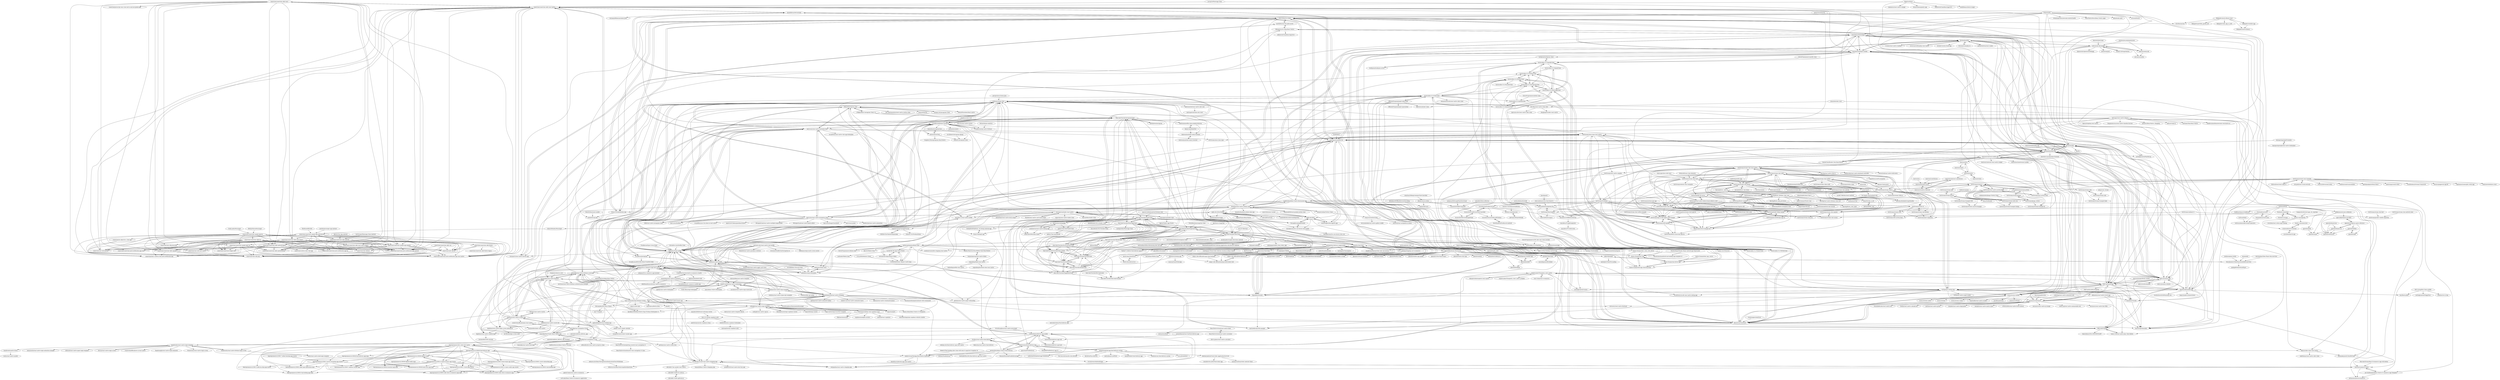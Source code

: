 digraph G {
"mesibo/messenger-app-android" -> "cometchat/cometchat-sample-app-android-java" ["e"=1]
"cometchat/cometchat-uikit-react" -> "cometchat/cometchat-uikit-react-legacy"
"cometchat/cometchat-uikit-react" -> "cometchat/cometchat-uikit-react-native"
"cometchat/cometchat-uikit-react" -> "cometchat/chat-sdk-javascript"
"cometchat/cometchat-uikit-react" -> "cometchat/cometchat-sample-app-angular"
"cometchat/cometchat-uikit-react" -> "cometchat/cometchat-push-notification-app-react"
"cometchat/cometchat-uikit-react" -> "cometchat/cometchat-uikit-angular"
"cometchat/cometchat-uikit-react" -> "cometchat/cometchat-uikit-react-native-legacy"
"cometchat/cometchat-uikit-react" -> "cometchat/chat-sdk-ionic"
"cometchat/cometchat-uikit-react" -> "cometchat/cometchat-push-notification-app-react-native"
"cometchat/cometchat-uikit-react" -> "cometchat/javascript-react-chat-end-to-end-encryption-app"
"cometchat/cometchat-uikit-react" -> "cometchat/cometchat-push-notification-app-android"
"cometchat/cometchat-uikit-react" -> "cometchat/chat-sdk-android"
"cometchat/cometchat-uikit-react" -> "cometchat/chat-sdk-ios"
"cometchat/cometchat-uikit-react" -> "cometchat/cometchat-uikit-android-legacy"
"cometchat/cometchat-uikit-react" -> "cometchat/cometchat-sample-app-vue"
"SKempin/Lyrics-King-React-Native" -> "murillo94/cine-the-guide-movie"
"SKempin/Lyrics-King-React-Native" -> "infinitered/ChainReactApp2019" ["e"=1]
"SKempin/Lyrics-King-React-Native" -> "Bruno-Furtado/fastbuy-app"
"SKempin/Lyrics-King-React-Native" -> "Illu/moonwalk"
"SKempin/Lyrics-King-React-Native" -> "homielab/audiobookapp"
"yTakkar/React-Instagram-Clone-2.0" -> "Doha26/Instagram-clone" ["e"=1]
"yTakkar/React-Instagram-Clone-2.0" -> "EvanBacon/firebase-instagram" ["e"=1]
"yTakkar/React-Instagram-Clone-2.0" -> "SimCoderYoutube/InstagramClone" ["e"=1]
"mohak1283/Instagram-Clone" -> "Doha26/Instagram-clone" ["e"=1]
"GetStream/stream-chat-swift" -> "GetStream/stream-chat-swiftui"
"GetStream/stream-chat-swift" -> "GetStream/stream-chat-react"
"GetStream/stream-chat-swift" -> "GetStream/stream-chat-flutter"
"GetStream/stream-chat-swift" -> "GetStream/stream-chat-react-native"
"GetStream/stream-chat-swift" -> "GetStream/stream-chat-unity"
"GetStream/stream-chat-swift" -> "GetStream/stream-chat-android" ["e"=1]
"GetStream/stream-chat-swift" -> "ekazaev/ChatLayout" ["e"=1]
"GetStream/stream-chat-swift" -> "GetStream/stream-cli"
"GetStream/stream-chat-swift" -> "GetStream/Streamoji"
"GetStream/stream-chat-swift" -> "GetStream/stream-chat-js"
"GetStream/stream-chat-swift" -> "GetStream/build-viking-sample"
"GetStream/stream-chat-swift" -> "GetStream/android-chat-tutorial"
"GetStream/stream-chat-swift" -> "pointfreeco/swift-navigation" ["e"=1]
"GetStream/stream-chat-swift" -> "GetStream/stream-chat-angular"
"GetStream/stream-chat-swift" -> "GetStream/sign-in-with-apple-swift-example"
"GetStream/stream-chat-react" -> "GetStream/stream-chat-react-native"
"GetStream/stream-chat-react" -> "GetStream/stream-chat-js"
"GetStream/stream-chat-react" -> "GetStream/stream-chat-swift"
"GetStream/stream-chat-react" -> "GetStream/stream-chat-flutter"
"GetStream/stream-chat-react" -> "GetStream/stream-chat-unity"
"GetStream/stream-chat-react" -> "GetStream/stream-chat-angular"
"GetStream/stream-chat-react" -> "GetStream/stream-chat-android" ["e"=1]
"GetStream/stream-chat-react" -> "GetStream/android-chat-tutorial"
"GetStream/stream-chat-react" -> "GetStream/sign-in-with-apple-swift-example"
"GetStream/stream-chat-react" -> "GetStream/build-viking-sample"
"GetStream/stream-chat-react" -> "GetStream/swift-lambda"
"GetStream/stream-chat-react" -> "GetStream/Streamoji"
"GetStream/stream-chat-react" -> "GetStream/slack-clone-react-native"
"GetStream/stream-chat-react" -> "GetStream/website-react-examples"
"GetStream/stream-chat-react" -> "GetStream/stream-js"
"duytq94/flutter-chat-demo" -> "GetStream/stream-chat-flutter" ["e"=1]
"wataru-maeda/react-native-boilerplate" -> "mcnamee/react-native-expo-starter-kit"
"wataru-maeda/react-native-boilerplate" -> "Vivify-Ideas/expo-boilerplate"
"wataru-maeda/react-native-boilerplate" -> "ixartz/React-Native-Boilerplate" ["e"=1]
"wataru-maeda/react-native-boilerplate" -> "robinhuy/react-native-expo-examples"
"wataru-maeda/react-native-boilerplate" -> "calebnance/expo-uber"
"wataru-maeda/react-native-boilerplate" -> "anhquan291/e-commerce-app-react-native"
"wataru-maeda/react-native-boilerplate" -> "iamvucms/react-native-facebook-clone"
"wataru-maeda/react-native-boilerplate" -> "codingki/react-native-expo-template"
"wataru-maeda/react-native-boilerplate" -> "ipeedy/react-native-boilerplate"
"wataru-maeda/react-native-boilerplate" -> "calebnance/expo-spotify"
"wataru-maeda/react-native-boilerplate" -> "calebnance/expo-netflix"
"Codebrahma/React-Native-Restaurant-App" -> "Codebrahma/Restaurant-Express-API"
"Codebrahma/React-Native-Restaurant-App" -> "myntra/ecommerce-demo"
"Codebrahma/React-Native-Restaurant-App" -> "sivadass/react-native-food-delivery"
"Codebrahma/React-Native-Restaurant-App" -> "moiseshilario/delivery-app-mobile"
"Codebrahma/React-Native-Restaurant-App" -> "anhquan291/e-commerce-app-react-native"
"Codebrahma/React-Native-Restaurant-App" -> "recraftrelic/recraft-react-native-shopping-app"
"Codebrahma/React-Native-Restaurant-App" -> "steniowagner/bon-appetit-app" ["e"=1]
"Codebrahma/React-Native-Restaurant-App" -> "GetStream/react-native-example"
"Codebrahma/React-Native-Restaurant-App" -> "apiko-dev/Perfi"
"Codebrahma/React-Native-Restaurant-App" -> "AndroConsis/Food-Delivery-App"
"Codebrahma/React-Native-Restaurant-App" -> "calebnance/expo-uber"
"Codebrahma/React-Native-Restaurant-App" -> "imandyie/react-native-airbnb-clone"
"react-shop/react-ecommerce" -> "sanjeevyadavIT/magento_react_native" ["e"=1]
"devandres-tech/Netflix-Clone" -> "calebnance/expo-netflix" ["e"=1]
"stevenpersia/tinder-react-native" -> "stevenpersia/tinder-expo"
"stevenpersia/tinder-react-native" -> "imandyie/react-native-airbnb-clone"
"stevenpersia/tinder-react-native" -> "alexbrillant/react-native-deck-swiper" ["e"=1]
"stevenpersia/tinder-react-native" -> "lhandel/react-native-card-stack-swiper" ["e"=1]
"stevenpersia/tinder-react-native" -> "SimCoderYoutube/TinderClone"
"stevenpersia/tinder-react-native" -> "deadcoder0904/expo-tinder"
"stevenpersia/tinder-react-native" -> "calebnance/expo-uber"
"stevenpersia/tinder-react-native" -> "calebnance/expo-spotify"
"stevenpersia/tinder-react-native" -> "iamvucms/react-native-instagram-clone"
"stevenpersia/tinder-react-native" -> "catalinmiron/react-native-dating-app" ["e"=1]
"stevenpersia/tinder-react-native" -> "ozgurchn/react-native-tinder-clone"
"stevenpersia/tinder-react-native" -> "MarcinMiler/tinder-clone"
"stevenpersia/tinder-react-native" -> "victorkvarghese/react-native-messenger" ["e"=1]
"stevenpersia/tinder-react-native" -> "EvanBacon/firebase-instagram"
"stevenpersia/tinder-react-native" -> "calebnance/expo-netflix"
"YajanaRao/Serenity" -> "martymfly/expo-file-manager"
"YajanaRao/Serenity" -> "farshed/SoundSpice-mobile"
"YajanaRao/Serenity" -> "GSTJ/pegava-dating-app"
"YajanaRao/Serenity" -> "calebnance/expo-spotify"
"YajanaRao/Serenity" -> "heylinda/heylinda-app"
"YajanaRao/Serenity" -> "homielab/audiobookapp"
"YajanaRao/Serenity" -> "osamaqarem/spotify-lite"
"YajanaRao/Serenity" -> "mrousavy/Colorwaver"
"YajanaRao/Serenity" -> "m-inan/react-native-music-app"
"cometchat/cometchat-sample-app-android-java" -> "cometchat/cometchat-uikit-android-legacy"
"cometchat/cometchat-sample-app-android-java" -> "cometchat/cometchat-push-notification-app-android"
"cometchat/cometchat-sample-app-android-java" -> "cometchat/cometchat-uikit-angular"
"cometchat/cometchat-sample-app-android-java" -> "cometchat/chat-sdk-ionic"
"cometchat/cometchat-sample-app-android-java" -> "cometchat/cometchat-push-notification-app-react-native"
"cometchat/cometchat-sample-app-android-java" -> "cometchat/cometchat-uikit-react-legacy"
"cometchat/cometchat-sample-app-android-java" -> "cometchat/cometchat-uikit-android"
"cometchat/cometchat-sample-app-android-java" -> "cometchat/chat-sdk-android"
"cometchat/cometchat-sample-app-android-java" -> "cometchat/chat-sdk-ios"
"cometchat/cometchat-sample-app-android-java" -> "cometchat/cometchat-sample-app-angular"
"cometchat/cometchat-sample-app-android-java" -> "cometchat/ionic-cordova-chat-push-notification-app"
"cometchat/cometchat-sample-app-android-java" -> "cometchat/calls-sdk-ios"
"cometchat/cometchat-sample-app-android-java" -> "cometchat/cometchat-uikit-android-kotlin"
"cometchat/cometchat-sample-app-android-java" -> "cometchat/cometchat-widget-web"
"cometchat/cometchat-sample-app-android-java" -> "cometchat/cordova-ionic-chat-app"
"StephenGrider/rn-casts" -> "instamobile/react-native-firebase" ["e"=1]
"SimCoderYoutube/WhatsAppClone" -> "SimCoderYoutube/SnapchatClone"
"SimCoderYoutube/WhatsAppClone" -> "SimCoderYoutube/TinderClone"
"SimCoderYoutube/WhatsAppClone" -> "SimCoderYoutube/NovaLauncherClone"
"SimCoderYoutube/WhatsAppClone" -> "SimCoderYoutube/twitterClone"
"SimCoderYoutube/WhatsAppClone" -> "SimCoderYoutube/YoutubeClone"
"SimCoderYoutube/WhatsAppClone" -> "SimCoderYoutube/AirbnbClone"
"SimCoderYoutube/WhatsAppClone" -> "SimCoderYoutube/UberClone"
"SimCoderYoutube/WhatsAppClone" -> "markpairdha/WhatsApp-Clone" ["e"=1]
"SimCoderYoutube/WhatsAppClone" -> "SimCoderYoutube/InstagramClone"
"SimCoderYoutube/WhatsAppClone" -> "SimCoderYoutube/TiktokClone"
"SimCoderYoutube/WhatsAppClone" -> "SaharshPandey/Messenger" ["e"=1]
"SimCoderYoutube/WhatsAppClone" -> "majlindavdylaj/ChatAppTutorial"
"SimCoderYoutube/WhatsAppClone" -> "SimCoderYoutube/FlappyBirdClone"
"SimCoderYoutube/WhatsAppClone" -> "SimCoderYoutube/YoutubeClone_docker"
"SimCoderYoutube/WhatsAppClone" -> "thecodeholic/Yii2-Youtube-Clone" ["e"=1]
"saranshbansal/react-fastfood-delivery-app" -> "moiseshilario/delivery-app-web"
"ilahi123/Taxi-Booking-Android-App" -> "vincentchacha/android-taxi-booking-app-template-UI"
"mcofie/Tik-Tok-App-Clone-Flutter" -> "X-SLAYER/Flutter-Tiktok-UI-API-Clone"
"mcofie/Tik-Tok-App-Clone-Flutter" -> "yawboafo/Tiktok-clone"
"mcofie/Tik-Tok-App-Clone-Flutter" -> "salvadordeveloper/flutter-tiktok" ["e"=1]
"jangbl/youtube-react" -> "EvanBacon/firebase-instagram" ["e"=1]
"flatlogic/react-native-starter" -> "dopebase/react-native-recipes-app" ["e"=1]
"dimaportenko/magento-react-native" -> "sanjeevyadavIT/magento_react_native" ["e"=1]
"dopebase/react-native-starter-kit" -> "instamobile/react-native-firebase"
"dopebase/react-native-starter-kit" -> "dopebase/react-native-recipes-app"
"dopebase/react-native-starter-kit" -> "dopebase/react-native-walkthrough"
"dopebase/react-native-starter-kit" -> "instamobile/tinder-react-native"
"dopebase/react-native-starter-kit" -> "victorkvarghese/react-native-messenger" ["e"=1]
"dopebase/react-native-starter-kit" -> "dopebase/react-native-login-screen-android-ios"
"dopebase/react-native-starter-kit" -> "sivadass/react-native-food-delivery"
"dopebase/react-native-starter-kit" -> "recraftrelic/recraft-react-native-shopping-app"
"dopebase/react-native-starter-kit" -> "calebnance/expo-netflix"
"4jy/Source-SnapChat" -> "SimCoderYoutube/SnapchatClone" ["e"=1]
"Santos-Enoque/uber_clone_with_flutter" -> "Santos-Enoque/taxi_app" ["e"=1]
"Santos-Enoque/uber_clone_with_flutter" -> "Santos-Enoque/taxi-driver-app" ["e"=1]
"Santos-Enoque/uber_clone_with_flutter" -> "Santos-Enoque/taxi-app-cloud-functions" ["e"=1]
"imandyie/react-native-airbnb-clone" -> "mariodev12/react-native-netflix" ["e"=1]
"imandyie/react-native-airbnb-clone" -> "benawad/fullstack-graphql-airbnb-clone" ["e"=1]
"imandyie/react-native-airbnb-clone" -> "stevenpersia/tinder-react-native"
"imandyie/react-native-airbnb-clone" -> "imandyie/backend-airbnb-clone-app"
"imandyie/react-native-airbnb-clone" -> "steniowagner/bon-appetit-app" ["e"=1]
"imandyie/react-native-airbnb-clone" -> "calebnance/expo-uber"
"imandyie/react-native-airbnb-clone" -> "GetStream/slack-clone-react-native"
"imandyie/react-native-airbnb-clone" -> "Codebrahma/React-Native-Restaurant-App"
"imandyie/react-native-airbnb-clone" -> "praneetrohida/Twitter-Clone" ["e"=1]
"imandyie/react-native-airbnb-clone" -> "apiko-dev/Perfi"
"imandyie/react-native-airbnb-clone" -> "AndroConsis/Food-Delivery-App"
"imandyie/react-native-airbnb-clone" -> "osamaqarem/spotify-lite"
"imandyie/react-native-airbnb-clone" -> "react-ui-kit/dribbble2react" ["e"=1]
"imandyie/react-native-airbnb-clone" -> "apiko-dev/GitterMobile"
"imandyie/react-native-airbnb-clone" -> "Bruno-Furtado/fastbuy-app"
"blinks32/Taxi-booking-uber-clone-with-ionic-8-capacitor-6-angular-18" -> "leaderruvuna/TaxiApp-ReactNative-ExpressJs" ["e"=1]
"IramML/UberClone" -> "AnupKumarPanwar/Uber-Like-Cab-Service"
"IramML/UberClone" -> "SimCoderYoutube/UberClone"
"IramML/UberClone" -> "RedFish/Uber"
"IramML/UberClone" -> "AkashBhave/locomoto"
"IramML/UberClone" -> "ilahi123/Taxi-Booking-Android-App"
"IramML/UberClone" -> "david-zhou/UberClone"
"IramML/UberClone" -> "iamSahdeep/fu_uber" ["e"=1]
"IramML/UberClone" -> "mariain/UberClone"
"GetStream/stream-chat-react-native" -> "GetStream/stream-chat-react"
"GetStream/stream-chat-react-native" -> "GetStream/stream-chat-flutter"
"GetStream/stream-chat-react-native" -> "GetStream/stream-chat-swift"
"GetStream/stream-chat-react-native" -> "GetStream/stream-chat-js"
"GetStream/stream-chat-react-native" -> "GetStream/react-native-bidirectional-infinite-scroll"
"GetStream/stream-chat-react-native" -> "GetStream/stream-chat-unity"
"GetStream/stream-chat-react-native" -> "GetStream/slack-clone-react-native"
"GetStream/stream-chat-react-native" -> "GetStream/react-native-samples"
"GetStream/stream-chat-react-native" -> "flyerhq/react-native-chat-ui" ["e"=1]
"GetStream/stream-chat-react-native" -> "kirillzyusko/react-native-keyboard-controller" ["e"=1]
"GetStream/stream-chat-react-native" -> "GetStream/stream-chat-android" ["e"=1]
"GetStream/stream-chat-react-native" -> "GetStream/build-viking-sample"
"GetStream/stream-chat-react-native" -> "enesozturk/react-native-hold-menu" ["e"=1]
"GetStream/stream-chat-react-native" -> "GetStream/flat-list-mvcp"
"GetStream/stream-chat-react-native" -> "GetStream/android-chat-tutorial"
"calebnance/expo-netflix" -> "calebnance/expo-spotify"
"calebnance/expo-netflix" -> "calebnance/expo-uber"
"calebnance/expo-netflix" -> "calebnance/expo-disneyplus"
"calebnance/expo-netflix" -> "calebnance/expo-slack"
"calebnance/expo-netflix" -> "iamvucms/react-native-facebook-clone"
"calebnance/expo-netflix" -> "EvanBacon/firebase-instagram"
"calebnance/expo-netflix" -> "EvanBacon/Instagram"
"calebnance/expo-netflix" -> "anhquan291/e-commerce-app-react-native"
"calebnance/expo-netflix" -> "mariodev12/react-native-netflix" ["e"=1]
"calebnance/expo-netflix" -> "azhavrid/movie-swiper"
"calebnance/expo-netflix" -> "GetStream/slack-clone-react-native"
"calebnance/expo-netflix" -> "osamaqarem/spotify-lite"
"calebnance/expo-netflix" -> "brunojs02/react-native-movies-app"
"calebnance/expo-uber" -> "calebnance/expo-spotify"
"calebnance/expo-uber" -> "calebnance/expo-netflix"
"calebnance/expo-uber" -> "calebnance/expo-disneyplus"
"calebnance/expo-uber" -> "calebnance/expo-slack"
"calebnance/expo-uber" -> "devrdias/react-native-clone-uber"
"calebnance/expo-uber" -> "leaderruvuna/TaxiApp-ReactNative-ExpressJs"
"calebnance/expo-uber" -> "Savinvadim1312/UberClone"
"calebnance/expo-uber" -> "iamvucms/react-native-facebook-clone"
"calebnance/expo-uber" -> "hkxicor/uber-clone-react-native"
"calebnance/expo-uber" -> "anhquan291/e-commerce-app-react-native"
"calebnance/expo-uber" -> "EvanBacon/firebase-instagram"
"calebnance/expo-uber" -> "Doha26/Instagram-clone"
"calebnance/expo-uber" -> "GetStream/slack-clone-react-native"
"calebnance/expo-uber" -> "itzpradip/Food-Finder-React-Native-App"
"calebnance/expo-uber" -> "andresmichel/react-native-uber-eats"
"calebnance/expo-spotify" -> "calebnance/expo-netflix"
"calebnance/expo-spotify" -> "calebnance/expo-uber"
"calebnance/expo-spotify" -> "calebnance/expo-disneyplus"
"calebnance/expo-spotify" -> "calebnance/expo-slack"
"calebnance/expo-spotify" -> "osamaqarem/spotify-lite"
"calebnance/expo-spotify" -> "iamvucms/react-native-facebook-clone"
"calebnance/expo-spotify" -> "EvanBacon/Instagram"
"calebnance/expo-spotify" -> "YajanaRao/Serenity"
"calebnance/expo-spotify" -> "m-inan/react-native-music-app"
"calebnance/expo-spotify" -> "Doha26/Instagram-clone"
"calebnance/expo-spotify" -> "anhquan291/e-commerce-app-react-native"
"calebnance/expo-spotify" -> "GetStream/slack-clone-react-native"
"calebnance/expo-spotify" -> "WrathChaos/react-native-apple-card-views" ["e"=1]
"calebnance/expo-spotify" -> "gorhom/react-native-paper-onboarding" ["e"=1]
"calebnance/expo-spotify" -> "Savinvadim1312/SpotifyClone"
"benawad/fullstack-graphql-airbnb-clone" -> "imandyie/react-native-airbnb-clone" ["e"=1]
"dopebase/react-native-walkthrough" -> "instamobile/swift-tutorials"
"tomekvenits/react-native-login-template" -> "tomekvenits/react-native-firebase-login-screen"
"tomekvenits/react-native-login-template" -> "dwicao/react-native-login-screen" ["e"=1]
"tomekvenits/react-native-login-template" -> "venits/react-native-dark-login-template"
"tomekvenits/react-native-login-template" -> "WrathChaos/react-native-login-screen" ["e"=1]
"tomekvenits/react-native-login-template" -> "itzpradip/react-navigation-v5-mix"
"tomekvenits/react-native-login-template" -> "mmazzarolo/react-native-login-animation-example" ["e"=1]
"tomekvenits/react-native-login-template" -> "callstack/react-native-paper-login-template"
"tomekvenits/react-native-login-template" -> "tomekvenits/native-forms"
"tomekvenits/react-native-login-template" -> "creativetimofficial/now-ui-react-native" ["e"=1]
"tomekvenits/react-native-login-template" -> "thanhtungdp/react-native-login-animated" ["e"=1]
"tomekvenits/react-native-login-template" -> "creativetimofficial/argon-react-native" ["e"=1]
"cometchat/cometchat-uikit-android" -> "cometchat/cometchat-uikit-android-legacy"
"cometchat/cometchat-uikit-android" -> "cometchat/cometchat-uikit-android-kotlin"
"cometchat/cometchat-uikit-android" -> "cometchat/chat-sdk-android"
"cometchat/cometchat-uikit-android" -> "cometchat/chat-sdk-ios"
"cometchat/cometchat-uikit-android" -> "cometchat/cometchat-sample-app-android-java"
"cometchat/cometchat-uikit-android" -> "cometchat/chat-sdk-ionic"
"cometchat/cometchat-uikit-android" -> "cometchat/cometchat-push-notification-app-react-native"
"cometchat/cometchat-uikit-android" -> "cometchat/cometchat-push-notification-app-android"
"cometchat/cometchat-uikit-android" -> "cometchat/cometchat-uikit-flutter"
"cometchat/cometchat-uikit-android" -> "cometchat/cometchat-sample-app-angular"
"cometchat/cometchat-uikit-android" -> "cometchat/cometchat-sample-app-vue"
"cometchat/cometchat-uikit-android" -> "cometchat/calls-sdk-ios"
"cometchat/cometchat-uikit-android" -> "cometchat/cometchat-widget-web"
"cometchat/cometchat-uikit-android" -> "cometchat/chat-sdk-react-native"
"cometchat/cometchat-uikit-android" -> "cometchat/cometchat-push-notification-app-ios"
"ueno-llc/react-native-starter" -> "EvanBacon/expo-native-firebase" ["e"=1]
"fenos/Notifynder" -> "GetStream/stream-laravel" ["e"=1]
"betaacid/expo-analytics" -> "EvanBacon/expo-native-firebase" ["e"=1]
"dopebase/react-native-recipes-app" -> "dopebase/react-native-starter-kit"
"dopebase/react-native-recipes-app" -> "cometchat/cometchat-uikit-react-native"
"dopebase/react-native-recipes-app" -> "anhquan291/e-commerce-app-react-native"
"dopebase/react-native-recipes-app" -> "BernStrom/YumMeals"
"dopebase/react-native-recipes-app" -> "itzpradip/react-native-firebase-social-app"
"dopebase/react-native-recipes-app" -> "instamobile/react-native-firebase"
"dopebase/react-native-recipes-app" -> "flatlogic/react-native-starter" ["e"=1]
"dopebase/react-native-recipes-app" -> "heylinda/heylinda-app"
"dopebase/react-native-recipes-app" -> "itzpradip/Food-Finder-React-Native-App"
"dopebase/react-native-recipes-app" -> "andresfelipe9619/car-booking-app"
"dopebase/react-native-recipes-app" -> "dopebase/react-native-walkthrough"
"dopebase/react-native-recipes-app" -> "instamobile/tinder-react-native"
"dopebase/react-native-recipes-app" -> "dopebase/react-native-login-screen-android-ios"
"dopebase/react-native-recipes-app" -> "calebnance/expo-uber"
"dopebase/react-native-recipes-app" -> "creativetimofficial/argon-react-native" ["e"=1]
"mmazzarolo/breathly-app" -> "heylinda/heylinda-app" ["e"=1]
"GetStream/stream-chat-android" -> "GetStream/stream-chat-swift" ["e"=1]
"GetStream/stream-chat-android" -> "GetStream/stream-chat-flutter" ["e"=1]
"EvanBacon/firebase-instagram" -> "EvanBacon/Instagram"
"EvanBacon/firebase-instagram" -> "saitoxu/InstaClone"
"EvanBacon/firebase-instagram" -> "EvanBacon/expo-native-firebase"
"EvanBacon/firebase-instagram" -> "calebnance/expo-uber"
"EvanBacon/firebase-instagram" -> "calebnance/expo-netflix"
"EvanBacon/firebase-instagram" -> "deadcoder0904/expo-tinder"
"EvanBacon/firebase-instagram" -> "calebnance/expo-spotify"
"EvanBacon/firebase-instagram" -> "GetStream/react-native-activity-feed"
"EvanBacon/firebase-instagram" -> "iamvucms/react-native-instagram-clone"
"EvanBacon/firebase-instagram" -> "SKempin/Lyrics-King-React-Native"
"EvanBacon/firebase-instagram" -> "jamland/instabyte"
"EvanBacon/firebase-instagram" -> "instamobile/react-native-firebase"
"EvanBacon/firebase-instagram" -> "catalinmiron/react-native-dating-app" ["e"=1]
"EvanBacon/firebase-instagram" -> "iamvucms/react-native-facebook-clone"
"EvanBacon/firebase-instagram" -> "holasebas/instagramclone"
"GetStream/react-native-activity-feed" -> "GetStream/react-activity-feed"
"GetStream/react-native-activity-feed" -> "GetStream/react-native-example"
"GetStream/react-native-activity-feed" -> "GetStream/stream-node-orm"
"GetStream/react-native-activity-feed" -> "GetStream/stream-js"
"plutonicdev/DatingApp" -> "gabriel-TheCode/TinderClone"
"plutonicdev/DatingApp" -> "bruno78/minglr-app"
"plutonicdev/DatingApp" -> "catalinmiron/react-native-dating-app" ["e"=1]
"plutonicdev/DatingApp" -> "Stellali926/PinkMoon--An-Dating-Android-App"
"plutonicdev/DatingApp" -> "SimCoderYoutube/TinderClone"
"shootismoke/mobile-app" -> "NMF-earth/nmf-app"
"shootismoke/mobile-app" -> "hello-nyxo/nyxo-app"
"shootismoke/mobile-app" -> "heylinda/heylinda-app"
"shootismoke/mobile-app" -> "ecency/ecency-mobile"
"shootismoke/mobile-app" -> "etasdemir/Trackie"
"shootismoke/mobile-app" -> "rosslh/IsEarthStillWarming.com" ["e"=1]
"shootismoke/mobile-app" -> "azhavrid/movie-swiper"
"shootismoke/mobile-app" -> "BernStrom/YumMeals"
"shootismoke/mobile-app" -> "sanjeevyadavIT/magento_react_native"
"shootismoke/mobile-app" -> "Illu/moonwalk"
"shootismoke/mobile-app" -> "osamaqarem/spotify-lite"
"shootismoke/mobile-app" -> "impactmakers/climatechoice" ["e"=1]
"shootismoke/mobile-app" -> "EarlGeorge/timetable"
"shootismoke/mobile-app" -> "homielab/audiobookapp"
"shootismoke/mobile-app" -> "bastiRe/eLadder"
"atef-najar/react-native-shop-ui" -> "catalinmiron/mobile-shopping-react-native" ["e"=1]
"atef-najar/react-native-shop-ui" -> "pro-shubhamjain/React-Native-E-Commerce-App-Template"
"atef-najar/react-native-shop-ui" -> "imandyie/react-native-airbnb-clone"
"atef-najar/react-native-shop-ui" -> "adrianomarquess/ecommerce"
"atef-najar/react-native-shop-ui" -> "bigsui/shopping-react-native" ["e"=1]
"atef-najar/react-native-shop-ui" -> "Codebrahma/React-Native-Restaurant-App"
"atef-najar/react-native-shop-ui" -> "EvanBacon/firebase-instagram"
"atef-najar/react-native-shop-ui" -> "thegamenicorus/react-native-timeline-listview" ["e"=1]
"atef-najar/react-native-shop-ui" -> "react-ui-kit/dribbble2react" ["e"=1]
"atef-najar/react-native-shop-ui" -> "JasonStu/ReactNative_Shopping" ["e"=1]
"atef-najar/react-native-shop-ui" -> "alidcast/rogue.js" ["e"=1]
"atef-najar/react-native-shop-ui" -> "recraftrelic/recraft-react-native-shopping-app"
"atef-najar/react-native-shop-ui" -> "myntra/ecommerce-demo"
"atef-najar/react-native-shop-ui" -> "EleTeam/Shop-React-Native" ["e"=1]
"atef-najar/react-native-shop-ui" -> "madhavanmalolan/awesome-reactnative-ui" ["e"=1]
"electricitymaps/bloom-contrib" -> "NMF-earth/nmf-app" ["e"=1]
"electricitymaps/bloom-contrib" -> "shootismoke/mobile-app" ["e"=1]
"nattatorn-dev/react-native-user-profile" -> "catalinmiron/mobile-shopping-react-native" ["e"=1]
"nattatorn-dev/react-native-user-profile" -> "calebnance/expo-netflix"
"nattatorn-dev/react-native-user-profile" -> "calebnance/expo-multi-screen-starter"
"nattatorn-dev/react-native-user-profile" -> "Monte9/react-native-parallax-scrollview" ["e"=1]
"nattatorn-dev/react-native-user-profile" -> "dopebase/react-native-login-screen-android-ios"
"nattatorn-dev/react-native-user-profile" -> "anhquan291/e-commerce-app-react-native"
"nattatorn-dev/react-native-user-profile" -> "amandeepmittal/react-native-examples"
"nattatorn-dev/react-native-user-profile" -> "10clouds/FluidBottomNavigation-rn" ["e"=1]
"steniowagner/mindCast" -> "BernStrom/YumMeals" ["e"=1]
"majlindavdylaj/ChatAppTutorial" -> "KODDevYouTube/InstagramApp"
"majlindavdylaj/ChatAppTutorial" -> "rishavk1102/FirebaseDemo"
"TernopilJS/AskApikoMobile" -> "kuralabs/reactive-core-doctor-who-mobile"
"TernopilJS/AskApikoMobile" -> "apiko-dev/GitterMobile"
"TernopilJS/AskApikoMobile" -> "apiko-dev/Perfi"
"calebnance/expo-slack" -> "calebnance/expo-disneyplus"
"andresfelipe9619/car-booking-app" -> "neelk07/react-simple-calendar"
"andresfelipe9619/car-booking-app" -> "ryanpedersen42/water-tracker-app"
"Santos-Enoque/taxi_app" -> "Santos-Enoque/taxi-driver-app"
"Santos-Enoque/taxi_app" -> "Santos-Enoque/taxi-app-cloud-functions"
"GetStream/react-native-example" -> "GetStream/react-native-activity-feed"
"GetStream/react-native-example" -> "Codebrahma/React-Native-Restaurant-App"
"GetStream/react-native-example" -> "GetStream/stream-node-orm"
"GetStream/stream-chat-js" -> "GetStream/build-viking-sample"
"GetStream/stream-chat-js" -> "GetStream/stream-chat-react"
"GetStream/stream-chat-js" -> "GetStream/stream-chat-unity"
"GetStream/stream-chat-js" -> "GetStream/layer-migration"
"GetStream/stream-chat-js" -> "GetStream/stream-chat-python"
"GetStream/stream-chat-js" -> "GetStream/sign-in-with-apple-swift-example"
"GetStream/stream-chat-js" -> "GetStream/stream-cli"
"GetStream/stream-chat-js" -> "GetStream/stream-swift"
"GetStream/stream-chat-js" -> "GetStream/swift-lambda"
"GetStream/stream-chat-js" -> "GetStream/swift-activity-feed"
"GetStream/stream-chat-js" -> "GetStream/flat-list-mvcp"
"GetStream/stream-chat-js" -> "GetStream/stream-chat-react-native"
"GetStream/stream-chat-js" -> "GetStream/stream-js"
"GetStream/stream-chat-js" -> "GetStream/android-chat-tutorial"
"GetStream/stream-chat-js" -> "GetStream/stream-video-js"
"Flaque/quirk" -> "Illu/moonwalk"
"Flaque/quirk" -> "heylinda/heylinda-app"
"Flaque/quirk" -> "azhavrid/movie-swiper"
"Flaque/quirk" -> "NMF-earth/nmf-app"
"Flaque/quirk" -> "erosson/freecbt"
"Flaque/quirk" -> "dreamingechoes/awesome-mental-health" ["e"=1]
"Flaque/quirk" -> "RocketChat/Rocket.Chat.ReactNative" ["e"=1]
"Flaque/quirk" -> "shootismoke/mobile-app"
"Flaque/quirk" -> "ReactNativeNews/React-Native-Apps" ["e"=1]
"Flaque/quirk" -> "farshed/SoundSpice-mobile"
"Flaque/quirk" -> "homielab/audiobookapp"
"Flaque/quirk" -> "Bruno-Furtado/fastbuy-app"
"Flaque/quirk" -> "gitpoint/git-point" ["e"=1]
"Flaque/quirk" -> "hello-nyxo/nyxo-app"
"Flaque/quirk" -> "calebnance/expo-spotify"
"TheCoderDream/React-Ecommerce-App-with-Redux" -> "myntra/ecommerce-demo" ["e"=1]
"cardoso/ReduxMovieDB" -> "ythecombinator/hojetem.live" ["e"=1]
"creativetimofficial/argon-react-native" -> "itzpradip/react-navigation-v6-mix" ["e"=1]
"victorkvarghese/react-native-messenger" -> "moiseshilario/delivery-app-mobile" ["e"=1]
"eneim/kohii" -> "MostafaAnter/VideoPlayerInsideRecyclerView" ["e"=1]
"EvanBacon/Instagram" -> "EvanBacon/firebase-instagram"
"EvanBacon/Instagram" -> "EvanBacon/AWESOME-REACT-NATIVE-WEB" ["e"=1]
"EvanBacon/Instagram" -> "calebnance/expo-spotify"
"cometchat/cometchat-uikit-react-native" -> "cometchat/cometchat-uikit-react-native-legacy"
"cometchat/cometchat-uikit-react-native" -> "andresfelipe9619/car-booking-app"
"cometchat/cometchat-uikit-react-native" -> "BernStrom/YumMeals"
"cometchat/cometchat-uikit-react-native" -> "cometchat/cometchat-uikit-react"
"cometchat/cometchat-uikit-react-native" -> "cometchat/chat-sdk-react-native"
"cometchat/cometchat-uikit-react-native" -> "ahnafalfariza/MoviesDaily"
"cometchat/cometchat-uikit-react-native" -> "cometchat/cometchat-uikit-react-legacy"
"cometchat/cometchat-uikit-react-native" -> "cometchat/cometchat-push-notification-app-react-native"
"cometchat/cometchat-uikit-react-native" -> "anhquan291/e-commerce-app-react-native"
"cometchat/cometchat-uikit-react-native" -> "cometchat/chat-sdk-ionic"
"cometchat/cometchat-uikit-react-native" -> "cometchat/cometchat-push-notification-app-android"
"cometchat/cometchat-uikit-react-native" -> "cometchat/chat-sdk-android"
"cometchat/cometchat-uikit-react-native" -> "cometchat/chat-sdk-ios"
"cometchat/cometchat-uikit-react-native" -> "cometchat/cometchat-sample-app-angular"
"cometchat/cometchat-uikit-react-native" -> "cometchat/cometchat-uikit-android-legacy"
"GetStream/stream-chat-python" -> "GetStream/stream-cli"
"GetStream/stream-chat-python" -> "GetStream/layer-migration"
"pro-shubhamjain/React-Native-E-Commerce-App-Template" -> "adrianomarquess/ecommerce"
"pro-shubhamjain/React-Native-E-Commerce-App-Template" -> "myntra/ecommerce-demo"
"lhandel/react-native-card-stack-swiper" -> "stevenpersia/tinder-react-native" ["e"=1]
"steniowagner/bon-appetit-app" -> "azhavrid/movie-swiper" ["e"=1]
"steniowagner/bon-appetit-app" -> "apiko-dev/Perfi" ["e"=1]
"steniowagner/bon-appetit-app" -> "Codebrahma/React-Native-Restaurant-App" ["e"=1]
"saitoxu/InstaClone" -> "holasebas/instagramclone"
"saitoxu/InstaClone" -> "EvanBacon/firebase-instagram"
"saitoxu/InstaClone" -> "Sunghee2/Myongstagram-ReactNative"
"saitoxu/InstaClone" -> "junlee91/instagram-clone"
"georgesimos/cinema-plus" -> "calebnance/expo-uber" ["e"=1]
"tomekvenits/react-native-firebase-login-screen" -> "venits/react-native-dark-login-template"
"tomekvenits/react-native-firebase-login-screen" -> "tomekvenits/react-native-login-template"
"murillo94/cine-the-guide-movie" -> "brunojs02/react-native-movies-app"
"murillo94/cine-the-guide-movie" -> "azhavrid/movie-swiper"
"murillo94/cine-the-guide-movie" -> "SKempin/Lyrics-King-React-Native"
"praneetrohida/Twitter-Clone" -> "imandyie/react-native-airbnb-clone" ["e"=1]
"praneetrohida/Twitter-Clone" -> "Trancever/twitterClone" ["e"=1]
"azhavrid/movie-swiper" -> "Illu/moonwalk"
"azhavrid/movie-swiper" -> "ahnafalfariza/MoviesDaily"
"azhavrid/movie-swiper" -> "farshed/SoundSpice-mobile"
"azhavrid/movie-swiper" -> "Bruno-Furtado/fastbuy-app"
"azhavrid/movie-swiper" -> "brunojs02/react-native-movies-app"
"azhavrid/movie-swiper" -> "murillo94/cine-the-guide-movie"
"azhavrid/movie-swiper" -> "BernStrom/YumMeals"
"azhavrid/movie-swiper" -> "insiderdev/qrcode"
"azhavrid/movie-swiper" -> "vitordino/movies"
"azhavrid/movie-swiper" -> "sarthakpranesh/Cosmos"
"azhavrid/movie-swiper" -> "osamaqarem/spotify-lite"
"azhavrid/movie-swiper" -> "hello-nyxo/nyxo-app"
"azhavrid/movie-swiper" -> "junedomingo/movieapp" ["e"=1]
"azhavrid/movie-swiper" -> "calebnance/expo-netflix"
"azhavrid/movie-swiper" -> "mariodev12/react-native-netflix" ["e"=1]
"BoostIO/boostnote-mobile" -> "insiderdev/qrcode" ["e"=1]
"thisisqubika/react-native-template" -> "wataru-maeda/react-native-boilerplate" ["e"=1]
"SimCoderYoutube/NovaLauncherClone" -> "SimCoderYoutube/YoutubeClone"
"SimCoderYoutube/NovaLauncherClone" -> "SimCoderYoutube/YoutubeClone_docker"
"SimCoderYoutube/NovaLauncherClone" -> "SimCoderYoutube/twitterClone"
"SimCoderYoutube/NovaLauncherClone" -> "SimCoderYoutube/FlappyBirdClone"
"SimCoderYoutube/NovaLauncherClone" -> "SimCoderYoutube/AirbnbClone"
"SimCoderYoutube/NovaLauncherClone" -> "SimCoderYoutube/SnapchatClone"
"SimCoderYoutube/NovaLauncherClone" -> "SimCoderYoutube/WhatsAppClone"
"SimCoderYoutube/NovaLauncherClone" -> "SimCoderYoutube/SimCoderYoutube"
"fidalgodev/movie-library-react" -> "fidalgodev/weather-app"
"fidalgodev/movie-library-react" -> "fidalgodev/movie-library"
"fidalgodev/movie-library-react" -> "fidalgodev/portfolio_gatsby_old"
"fidalgodev/movie-library-react" -> "fidalgodev/todo_app_w_auth"
"fidalgodev/movie-library-react" -> "vitordino/movies"
"GetStream/stream-cli" -> "GetStream/layer-migration"
"GetStream/stream-cli" -> "GetStream/stream-chat-python"
"GetStream/stream-cli" -> "GetStream/sign-in-with-apple-swift-example"
"GetStream/stream-cli" -> "GetStream/build-viking-sample"
"GetStream/stream-cli" -> "GetStream/stream-swift"
"SimCoderYoutube/SnapchatClone" -> "SimCoderYoutube/TinderClone"
"SimCoderYoutube/SnapchatClone" -> "SimCoderYoutube/WhatsAppClone"
"SimCoderYoutube/SnapchatClone" -> "SimCoderYoutube/YoutubeClone"
"SimCoderYoutube/SnapchatClone" -> "SimCoderYoutube/twitterClone"
"SimCoderYoutube/SnapchatClone" -> "SimCoderYoutube/NovaLauncherClone"
"SimCoderYoutube/SnapchatClone" -> "SimCoderYoutube/AirbnbClone"
"SimCoderYoutube/SnapchatClone" -> "SimCoderYoutube/UberClone"
"SimCoderYoutube/SnapchatClone" -> "SimCoderYoutube/TiktokClone"
"SimCoderYoutube/SnapchatClone" -> "SimCoderYoutube/SimCoderYoutube"
"SimCoderYoutube/SnapchatClone" -> "SimCoderYoutube/YoutubeClone_docker"
"mnemosyne-proj/mnemosyne" -> "lakesare/memcode" ["e"=1]
"mnemosyne-proj/mnemosyne" -> "subconcept-labs/ulangi" ["e"=1]
"cometchat/cometchat-sample-app-ios" -> "cometchat/cometchat-uikit-ios"
"cometchat/cometchat-sample-app-ios" -> "cometchat/chat-sdk-ios"
"cometchat/cometchat-sample-app-ios" -> "cometchat/ios-objective-c-chat-app"
"cometchat/cometchat-sample-app-ios" -> "cometchat/cometchat-push-notification-app-ios"
"cometchat/cometchat-sample-app-ios" -> "cometchat/chat-sdk-android"
"cometchat/cometchat-sample-app-ios" -> "cometchat/cometchat-uikit-android-legacy"
"cometchat/cometchat-sample-app-ios" -> "cometchat/ionic-cordova-chat-push-notification-app"
"cometchat/cometchat-sample-app-ios" -> "cometchat/chat-sdk-ionic"
"cometchat/cometchat-sample-app-ios" -> "cometchat/cometchat-push-notification-app-react-native"
"cometchat/cometchat-sample-app-ios" -> "cometchat/cometchat-push-notification-app-android"
"cometchat/cometchat-sample-app-ios" -> "cometchat/chat-sdk-react-native"
"cometchat/cometchat-sample-app-ios" -> "cometchat/cometchat-uikit-angular"
"cometchat/cometchat-sample-app-ios" -> "cometchat/cometchat-uikit-react-native-legacy"
"cometchat/cometchat-sample-app-ios" -> "cometchat/cometchat-sample-app-angular"
"cometchat/cometchat-sample-app-ios" -> "cometchat/cometchat-sample-app-vue"
"tema6120/ForgetMeNot" -> "subconcept-labs/ulangi" ["e"=1]
"neelk07/react-simple-calendar" -> "ryanpedersen42/water-tracker-app"
"moiseshilario/delivery-app-mobile" -> "moiseshilario/delivery-app-back"
"moiseshilario/delivery-app-mobile" -> "moiseshilario/delivery-app-web"
"moiseshilario/delivery-app-mobile" -> "anchetaWern/React-Native-Food-Delivery"
"moiseshilario/delivery-app-mobile" -> "sivadass/react-native-food-delivery"
"moiseshilario/delivery-app-mobile" -> "AndroConsis/Food-Delivery-App"
"moiseshilario/delivery-app-mobile" -> "solygambas/react-native-shopping-app"
"moiseshilario/delivery-app-mobile" -> "anhquan291/e-commerce-app-react-native"
"moiseshilario/delivery-app-mobile" -> "Ocraniawan/ArkafoodelApps"
"moiseshilario/delivery-app-mobile" -> "recraftrelic/recraft-react-native-shopping-app"
"moiseshilario/delivery-app-mobile" -> "SimonielMusyoki/FoodDeliveryApp"
"m-inan/react-native-music-app" -> "calebnance/expo-spotify"
"m-inan/react-native-music-app" -> "YajanaRao/Serenity"
"m-inan/react-native-music-app" -> "ShivamJoker/RN-Music-Player"
"m-inan/react-native-music-app" -> "victorkvarghese/WatermelonMessenger" ["e"=1]
"bruno78/minglr-app" -> "Stellali926/PinkMoon--An-Dating-Android-App"
"sanjeevyadavIT/magento_react_native" -> "dimaportenko/magento-react-native" ["e"=1]
"sanjeevyadavIT/magento_react_native" -> "pro-shubhamjain/React-Native-E-Commerce-App-Template"
"sanjeevyadavIT/magento_react_native" -> "llRizvanll/CliqApp"
"sanjeevyadavIT/magento_react_native" -> "sanjeevyadavIT/magento_react_native_graphql"
"sanjeevyadavIT/magento_react_native" -> "hello-nyxo/nyxo-app"
"sanjeevyadavIT/magento_react_native" -> "anhquan291/e-commerce-app-react-native"
"sanjeevyadavIT/magento_react_native" -> "ecency/ecency-mobile"
"sanjeevyadavIT/magento_react_native" -> "react-shop/react-ecommerce" ["e"=1]
"sanjeevyadavIT/magento_react_native" -> "salomaoluiz/BuyIt"
"sean7218/ubereats" -> "hypertrack/ridesharing-ios"
"EvanBacon/expo-native-firebase" -> "EvanBacon/firebase-instagram"
"ReactNativeSchool/react-native-calculator" -> "ReactNativeSchool/react-native-timer"
"ReactNativeSchool/react-native-calculator" -> "oliver-gomes/react-native-calculator"
"homielab/audiobookapp" -> "farshed/SoundSpice-mobile"
"homielab/audiobookapp" -> "hooligram/hooligram-client"
"homielab/audiobookapp" -> "Savinvadim1312/SpotifyClone"
"homielab/audiobookapp" -> "YajanaRao/Serenity"
"homielab/audiobookapp" -> "sarthakpranesh/PlantRecog"
"homielab/audiobookapp" -> "SKempin/Lyrics-King-React-Native"
"homielab/audiobookapp" -> "ecency/ecency-mobile"
"homielab/audiobookapp" -> "farshed/duofolio"
"homielab/audiobookapp" -> "brunojs02/react-native-movies-app"
"homielab/audiobookapp" -> "Illu/moonwalk"
"homielab/audiobookapp" -> "EarlGeorge/timetable"
"homielab/audiobookapp" -> "osamaqarem/spotify-lite"
"homielab/audiobookapp" -> "heylinda/heylinda-app"
"brunojs02/react-native-movies-app" -> "murillo94/cine-the-guide-movie"
"dopebase/react-native-login-screen-android-ios" -> "dopebase/react-native-walkthrough"
"dopebase/react-native-login-screen-android-ios" -> "mrcflorian/login-screen-swift"
"TheHasnatBD/uMe" -> "cometchat/cometchat-sample-app-android-java" ["e"=1]
"Illu/moonwalk" -> "azhavrid/movie-swiper"
"Illu/moonwalk" -> "EarlGeorge/timetable"
"Illu/moonwalk" -> "NMF-earth/nmf-app"
"Illu/moonwalk" -> "hello-nyxo/nyxo-app"
"Illu/moonwalk" -> "heylinda/heylinda-app"
"Illu/moonwalk" -> "Illu/Pix"
"Illu/moonwalk" -> "osamaqarem/spotify-lite"
"Illu/moonwalk" -> "SKempin/Lyrics-King-React-Native"
"Illu/moonwalk" -> "BernStrom/YumMeals"
"lukchen/Android-Food-Order-Application-for-6150" -> "maxmacstn/EasyOrder-Android-Client"
"lukchen/Android-Food-Order-Application-for-6150" -> "ruhulidb-R33-J2EE/Food-Order-App"
"GetStream/stream-chat-angular" -> "GetStream/stream-chat-unreal"
"GetStream/stream-chat-angular" -> "GetStream/stream-chat-unity"
"GetStream/stream-chat-angular" -> "GetStream/stream-chat-java"
"zecollokaris/Instagram-django" -> "junlee91/instagram-clone" ["e"=1]
"frontend-ce/meetups" -> "frontend-ce/vagas"
"frontend-ce/meetups" -> "reactjs-ceara/agenda"
"airform/airform" -> "cjpatoilo/initify"
"airform/airform" -> "cjpatoilo/rasper"
"airform/airform" -> "GetStream/TinyGraphQL"
"airform/airform" -> "chalkboardspace/chalkboard"
"airform/airform" -> "reactjs-ceara/agenda"
"airform/airform" -> "vitormalencar/sourc"
"airform/airform" -> "vitormalencar/wave-pwa"
"airform/airform" -> "milligram/awesome-milligram"
"airform/airform" -> "frontend-ce/meetups"
"mitchtabian/Video-Player-RecyclerView" -> "MostafaAnter/VideoPlayerInsideRecyclerView" ["e"=1]
"hypertrack/ridesharing-android" -> "hypertrack/ridesharing-ios"
"hypertrack/ridesharing-android" -> "AnupKumarPanwar/Uber-Like-Cab-Service"
"hypertrack/ridesharing-android" -> "ilahi123/Taxi-Booking-Android-App"
"hypertrack/ridesharing-android" -> "lovdeep7/PubNubRide"
"hypertrack/ridesharing-android" -> "hypertrack/visits-android"
"ecency/esteem-surfer" -> "ecency/ecency-mobile" ["e"=1]
"ReactNativeSchool/react-native-timer" -> "ReactNativeSchool/react-native-calculator"
"ReactNativeSchool/react-native-timer" -> "ryanpedersen42/water-tracker-app"
"cometchat/cometchat-push-notification-app-ios" -> "cometchat/chat-sdk-ionic"
"cometchat/cometchat-push-notification-app-ios" -> "cometchat/cometchat-push-notification-app-react-native"
"andresmichel/react-native-uber-eats" -> "santospatrick/clone-eats-react"
"devrdias/react-native-clone-uber" -> "douglasporto/uber-react-native"
"devrdias/react-native-clone-uber" -> "calebnance/expo-uber"
"devrdias/react-native-clone-uber" -> "hkxicor/uber-clone-react-native"
"devrdias/react-native-clone-uber" -> "igorsouza-dev/react-native-uber-clone"
"leaderruvuna/TaxiApp-ReactNative-ExpressJs" -> "danielbcarvalho/taxi-app-react-native"
"leaderruvuna/TaxiApp-ReactNative-ExpressJs" -> "calebnance/expo-uber"
"leaderruvuna/TaxiApp-ReactNative-ExpressJs" -> "solygambas/react-native-shopping-app"
"leaderruvuna/TaxiApp-ReactNative-ExpressJs" -> "recraftrelic/recraft-react-native-shopping-app"
"myntra/ecommerce-demo" -> "adrianomarquess/ecommerce"
"myntra/ecommerce-demo" -> "recraftrelic/recraft-react-native-shopping-app"
"myntra/ecommerce-demo" -> "gabriel-hahn/react-native-ecommerce"
"myntra/ecommerce-demo" -> "pro-shubhamjain/React-Native-E-Commerce-App-Template"
"hypertrack/ridesharing-ios" -> "hypertrack/ridesharing-android"
"hypertrack/ridesharing-ios" -> "mariain/UberClone"
"sivadass/react-native-food-delivery" -> "fabnicolas/react-native-food-delivery"
"sivadass/react-native-food-delivery" -> "AndroConsis/Food-Delivery-App"
"sivadass/react-native-food-delivery" -> "rohitjain-dev/food-delivery-app-react-native"
"GetStream/stream-php" -> "GetStream/stream-laravel"
"moiseshilario/delivery-app-web" -> "moiseshilario/delivery-app-back"
"moiseshilario/delivery-app-web" -> "moiseshilario/delivery-app-mobile"
"Bruno-Furtado/fastbuy-app" -> "azhavrid/movie-swiper"
"Bruno-Furtado/fastbuy-app" -> "insiderdev/qrcode"
"ecency/ecency-mobile" -> "ecency/esteem-surfer" ["e"=1]
"ecency/ecency-mobile" -> "ecency/esteem" ["e"=1]
"ecency/ecency-mobile" -> "ecency/ecency-vision" ["e"=1]
"ecency/ecency-mobile" -> "EarlGeorge/timetable"
"ecency/ecency-mobile" -> "jnordberg/dsteem" ["e"=1]
"ecency/ecency-mobile" -> "echowaves/WiSaw"
"GetStream/stream-swift" -> "GetStream/swift-activity-feed"
"RSG-Group/RSG-Chess-mobile" -> "punksta/Cat-or-dog"
"RSG-Group/RSG-Chess-mobile" -> "sarthakpranesh/FlappyFace"
"RSG-Group/RSG-Chess-mobile" -> "bastiRe/eLadder"
"GetStream/react-activity-feed" -> "GetStream/react-native-activity-feed"
"GetStream/react-activity-feed" -> "GetStream/stream-js"
"Stellali926/PinkMoon--An-Dating-Android-App" -> "bruno78/minglr-app"
"frontend-ce/vagas" -> "frontend-ce/meetups"
"gabriel-hahn/react-native-ecommerce" -> "cavitcakir/React-Native-Ecommerce-Application"
"moiseshilario/delivery-app-back" -> "moiseshilario/delivery-app-web"
"moiseshilario/delivery-app-back" -> "moiseshilario/delivery-app-mobile"
"fidalgodev/weather-app" -> "fidalgodev/movie-library"
"hooligram/hooligram-client" -> "hooligram/hooligram-server"
"hooligram/hooligram-client" -> "Savinvadim1312/SpotifyClone"
"DavidSanf0rd/FireRecord-Android" -> "victoraliss0n/ActiveRecordFirebase"
"GetStream/swift-activity-feed" -> "GetStream/stream-swift"
"mustafagunes/Hitchhiker" -> "mariain/UberClone"
"lucasecf/LEMirroredImagePicker" -> "lucasecf/LECropPictureViewController"
"cometchat/ios-objective-c-chat-app" -> "cometchat/chat-sdk-ionic"
"tsirlucas/PayIt" -> "tsirlucas/immutable-merge-operators"
"KODDevYouTube/InstagramApp" -> "majlindavdylaj/ChatAppTutorial"
"cometchat/cometchat-push-notification-app-android" -> "cometchat/chat-sdk-ionic"
"cometchat/cometchat-push-notification-app-android" -> "cometchat/cometchat-push-notification-app-react-native"
"GetStream/WhatsApp-Clone-Android" -> "cometchat/cometchat-uikit-android" ["e"=1]
"flyerhq/flutter_chat_ui" -> "flyerhq/flutter_firebase_chat_core" ["e"=1]
"flyerhq/flutter_chat_ui" -> "GetStream/stream-chat-flutter" ["e"=1]
"flyerhq/flutter_chat_ui" -> "jonasN5/chat_ui_kit" ["e"=1]
"kantord/LibreLingo" -> "subconcept-labs/ulangi" ["e"=1]
"ericellb/React-Discord-Clone" -> "calebnance/expo-disneyplus" ["e"=1]
"CleverProgrammers/tiktok-clone" -> "matheuspelegrino/tiktok-clone" ["e"=1]
"Santos-Enoque/food_app_course" -> "Santos-Enoque/taxi-driver-app" ["e"=1]
"Doha26/Instagram-clone" -> "Doha26/Facebook-React-native"
"Doha26/Instagram-clone" -> "iamvucms/react-native-facebook-clone"
"Doha26/Instagram-clone" -> "iamvucms/react-native-instagram-clone"
"Doha26/Instagram-clone" -> "calebnance/expo-uber"
"Doha26/Instagram-clone" -> "1hbb/react-native-instagram-clone"
"Doha26/Instagram-clone" -> "calebnance/expo-spotify"
"Doha26/Instagram-clone" -> "mohak1283/Instagram-Clone" ["e"=1]
"Doha26/Instagram-clone" -> "yTakkar/React-Instagram-Clone-2.0" ["e"=1]
"Doha26/Instagram-clone" -> "calebnance/expo-disneyplus"
"Doha26/Instagram-clone" -> "EvanBacon/Instagram"
"Doha26/Instagram-clone" -> "dev-andremonteiro/react-native-twitter-clone" ["e"=1]
"Doha26/Instagram-clone" -> "calebnance/expo-netflix"
"Doha26/Instagram-clone" -> "Doha26/MetFlix"
"iamvucms/react-native-instagram-clone" -> "iamvucms/react-native-facebook-clone"
"iamvucms/react-native-instagram-clone" -> "Doha26/Instagram-clone"
"iamvucms/react-native-instagram-clone" -> "EvanBacon/firebase-instagram"
"iamvucms/react-native-instagram-clone" -> "iamvucms/x-gram" ["e"=1]
"iamvucms/react-native-instagram-clone" -> "SimCoderYoutube/InstagramClone"
"iamvucms/react-native-instagram-clone" -> "iamvucms/foodhub"
"iamvucms/react-native-instagram-clone" -> "1hbb/react-native-instagram-clone"
"iamvucms/react-native-instagram-clone" -> "anhquan291/e-commerce-app-react-native"
"iamvucms/react-native-instagram-clone" -> "stevenpersia/tinder-react-native"
"iamvucms/react-native-instagram-clone" -> "minhtechie/react-native-animations" ["e"=1]
"iamvucms/react-native-instagram-clone" -> "wcandillon/can-it-be-done-in-react-native" ["e"=1]
"iamvucms/react-native-instagram-clone" -> "ngocle2497/BoilerplateReactNative" ["e"=1]
"iamvucms/react-native-instagram-clone" -> "NitrogenZLab/react-native-multiple-image-picker" ["e"=1]
"iamvucms/react-native-instagram-clone" -> "NitrogenZLab/react-native-photo-editor" ["e"=1]
"iamvucms/react-native-instagram-clone" -> "iamvucms/ImageClassifyAPI"
"iambaljeet/TikTok" -> "nihk/videopager"
"iambaljeet/TikTok" -> "DaChelimo/TikTok-Clone"
"cometchat/cometchat-uikit-vue" -> "cometchat/chat-sdk-ionic"
"cometchat/cometchat-uikit-vue" -> "cometchat/cometchat-push-notification-app-react-native"
"cometchat/cometchat-uikit-vue" -> "cometchat/cometchat-push-notification-app-android"
"cometchat/cometchat-uikit-vue" -> "cometchat/calls-sdk-ios"
"chatwoot/chatwoot-mobile-app" -> "chatwoot/docs"
"chatwoot/chatwoot-mobile-app" -> "GSTJ/pegava-dating-app"
"chatwoot/chatwoot-mobile-app" -> "heylinda/heylinda-app"
"chatwoot/chatwoot-mobile-app" -> "BernStrom/YumMeals"
"chatwoot/chatwoot-mobile-app" -> "GetStream/stream-chat-react-native"
"chatwoot/chatwoot-mobile-app" -> "ecency/ecency-mobile"
"chatwoot/chatwoot-mobile-app" -> "NMF-earth/nmf-app"
"chatwoot/chatwoot-mobile-app" -> "osamaqarem/spotify-lite"
"chatwoot/chatwoot-mobile-app" -> "cometchat/cometchat-uikit-react-native"
"chatwoot/chatwoot-mobile-app" -> "chatwoot/chatwoot-react-native-widget"
"chatwoot/chatwoot-mobile-app" -> "etasdemir/Trackie"
"chatwoot/chatwoot-mobile-app" -> "llRizvanll/CliqApp"
"chatwoot/chatwoot-mobile-app" -> "RocketChat/Rocket.Chat.ReactNative" ["e"=1]
"chatwoot/chatwoot-mobile-app" -> "mattermost/mattermost-mobile" ["e"=1]
"chatwoot/chatwoot-mobile-app" -> "Illu/moonwalk"
"SimCoderYoutube/InstagramClone" -> "SimCoderYoutube/TiktokClone"
"SimCoderYoutube/InstagramClone" -> "SimCoderYoutube/WhatsAppClone"
"SimCoderYoutube/InstagramClone" -> "karlhadwen/instagram" ["e"=1]
"SimCoderYoutube/InstagramClone" -> "iamvucms/react-native-instagram-clone"
"SimCoderYoutube/InstagramClone" -> "SimCoderYoutube/twitterClone"
"SimCoderYoutube/InstagramClone" -> "calebnance/expo-uber"
"SimCoderYoutube/InstagramClone" -> "SimCoderYoutube/AirbnbClone"
"SimCoderYoutube/InstagramClone" -> "EvanBacon/firebase-instagram"
"SimCoderYoutube/InstagramClone" -> "SimCoderYoutube/TinderClone"
"SimCoderYoutube/InstagramClone" -> "SimCoderYoutube/YoutubeClone"
"SimCoderYoutube/InstagramClone" -> "itzpradip/react-native-firebase-social-app"
"SimCoderYoutube/InstagramClone" -> "SimCoderYoutube/SnapchatClone"
"SimCoderYoutube/InstagramClone" -> "SimCoderYoutube/UberClone"
"SimCoderYoutube/InstagramClone" -> "kubowania/netflix-clone-graphql-datastax"
"SimCoderYoutube/InstagramClone" -> "iamvucms/react-native-facebook-clone"
"flyerhq/react-native-chat-ui" -> "GetStream/stream-chat-react-native" ["e"=1]
"Savinvadim1312/TwitterClone" -> "Savinvadim1312/InstagramClone"
"Savinvadim1312/TwitterClone" -> "Savinvadim1312/TikTokClone"
"Savinvadim1312/TwitterClone" -> "Savinvadim1312/NetflixClone"
"Savinvadim1312/TwitterClone" -> "Savinvadim1312/SpotifyClone"
"X-SLAYER/Website-Cloner" -> "X-SLAYER/Flutter-Tiktok-UI-API-Clone" ["e"=1]
"calebnance/expo-disneyplus" -> "calebnance/expo-netflix"
"calebnance/expo-disneyplus" -> "calebnance/expo-spotify"
"calebnance/expo-disneyplus" -> "calebnance/expo-uber"
"calebnance/expo-disneyplus" -> "calebnance/expo-slack"
"ReactNativeSchool/getting-started-react-navigation-v5" -> "ReactNativeSchool/master-react-navigation-v5-class"
"reginaldop/tiktok-react-native" -> "reginaldop/facebook-clone-react-native"
"reginaldop/tiktok-react-native" -> "reginaldop/netflix-react-native"
"reginaldop/tiktok-react-native" -> "luizpaulogroup/react-native-tiktok"
"itzpradip/Food-Finder-React-Native-App" -> "itzpradip/react-native-firebase-social-app"
"itzpradip/Food-Finder-React-Native-App" -> "itzpradip/react-navigation-v5-mix"
"itzpradip/Food-Finder-React-Native-App" -> "byprogrammers/lets-code-react-native"
"itzpradip/Food-Finder-React-Native-App" -> "itzpradip/react-native-newsApp"
"itzpradip/Food-Finder-React-Native-App" -> "anhquan291/e-commerce-app-react-native"
"itzpradip/Food-Finder-React-Native-App" -> "calebnance/expo-uber"
"itzpradip/Food-Finder-React-Native-App" -> "itzpradip/react-navigation-v6-mix"
"itzpradip/Food-Finder-React-Native-App" -> "leaderruvuna/TaxiApp-ReactNative-ExpressJs"
"expo-community/expo-firebase-starter" -> "instamobile/react-native-firebase"
"expo-community/expo-firebase-starter" -> "expo/expo-github-action" ["e"=1]
"expo-community/expo-firebase-starter" -> "kiyohken2000/ReactNative-Expo-Firebase-Boilerplate-v2"
"expo-community/expo-firebase-starter" -> "calebnance/expo-spotify"
"expo-community/expo-firebase-starter" -> "codingki/react-native-expo-template"
"expo-community/expo-firebase-starter" -> "calebnance/expo-uber"
"expo-community/expo-firebase-starter" -> "expo/fyi" ["e"=1]
"expo-community/expo-firebase-starter" -> "calebnance/expo-netflix"
"expo-community/expo-firebase-starter" -> "amandeepmittal/react-native-examples"
"expo-community/expo-firebase-starter" -> "expo/vscode-expo" ["e"=1]
"expo-community/expo-firebase-starter" -> "wataru-maeda/react-native-boilerplate"
"expo-community/expo-firebase-starter" -> "expo/examples" ["e"=1]
"expo-community/expo-firebase-starter" -> "tomekvenits/react-native-firebase-login-screen"
"expo-community/expo-firebase-starter" -> "itzpradip/react-native-firebase-social-app"
"itzpradip/react-navigation-v5-mix" -> "itzpradip/Food-Finder-React-Native-App"
"itzpradip/react-navigation-v5-mix" -> "itzpradip/react-native-firebase-social-app"
"itzpradip/react-navigation-v5-mix" -> "bithoven-dev/ReactNavigationAuthenticationFlowsWithHooks"
"itzpradip/react-navigation-v5-mix" -> "byprogrammers/lets-code-react-native"
"itzpradip/react-navigation-v5-mix" -> "itzpradip/react-navigation-v6-mix"
"itzpradip/react-navigation-v5-mix" -> "ReactNativeSchool/getting-started-react-navigation-v5"
"itzpradip/react-navigation-v5-mix" -> "theflutterfactory/React-Native-Tutorials"
"itzpradip/react-navigation-v5-mix" -> "tomekvenits/react-native-login-template"
"itzpradip/react-navigation-v5-mix" -> "itzpradip/react-native-newsApp"
"itzpradip/react-navigation-v5-mix" -> "byprogrammers/LCRN08-food-delivery-app"
"itzpradip/react-navigation-v5-mix" -> "gorhom/react-native-sticky-item" ["e"=1]
"itzpradip/react-navigation-v5-mix" -> "amandeepmittal/react-native-examples"
"itzpradip/react-navigation-v5-mix" -> "Savinvadim1312/UberClone"
"itzpradip/react-navigation-v5-mix" -> "colbymillerdev/react-native-progress-steps" ["e"=1]
"anchetaWern/React-Native-Food-Delivery" -> "moiseshilario/delivery-app-mobile"
"anchetaWern/React-Native-Food-Delivery" -> "AndroConsis/Food-Delivery-App"
"anchetaWern/React-Native-Food-Delivery" -> "MANOJPATRA1991/food-delivery-app-react-native"
"anchetaWern/React-Native-Food-Delivery" -> "sivadass/react-native-food-delivery"
"anchetaWern/React-Native-Food-Delivery" -> "SimonielMusyoki/FoodDeliveryApp"
"anchetaWern/React-Native-Food-Delivery" -> "leaderruvuna/TaxiApp-ReactNative-ExpressJs"
"anchetaWern/React-Native-Food-Delivery" -> "solygambas/react-native-shopping-app"
"anchetaWern/React-Native-Food-Delivery" -> "mishast/FoodDelivery" ["e"=1]
"robinhuy/react-native-expo-examples" -> "robinhuy/fake-api-nodejs"
"robinhuy/react-native-expo-examples" -> "robinhuy/react-native-typescript-examples"
"robinhuy/react-native-expo-examples" -> "wataru-maeda/react-native-boilerplate"
"robinhuy/react-native-expo-examples" -> "amandeepmittal/react-native-examples"
"robinhuy/react-native-expo-examples" -> "calebnance/expo-netflix"
"robinhuy/react-native-expo-examples" -> "anhquan291/e-commerce-app-react-native"
"robinhuy/react-native-expo-examples" -> "calebnance/expo-spotify"
"robinhuy/react-native-expo-examples" -> "calebnance/expo-uber"
"NMF-earth/nmf-app" -> "shootismoke/mobile-app"
"NMF-earth/nmf-app" -> "hello-nyxo/nyxo-app"
"NMF-earth/nmf-app" -> "heylinda/heylinda-app"
"NMF-earth/nmf-app" -> "BernStrom/YumMeals"
"NMF-earth/nmf-app" -> "Illu/moonwalk"
"NMF-earth/nmf-app" -> "NMF-earth/carbon-footprint" ["e"=1]
"NMF-earth/nmf-app" -> "osamaqarem/spotify-lite"
"NMF-earth/nmf-app" -> "ecency/ecency-mobile"
"NMF-earth/nmf-app" -> "mrousavy/Colorwaver"
"NMF-earth/nmf-app" -> "chatwoot/chatwoot-mobile-app"
"NMF-earth/nmf-app" -> "etasdemir/Trackie"
"NMF-earth/nmf-app" -> "EarlGeorge/timetable"
"NMF-earth/nmf-app" -> "sarthakpranesh/Cosmos"
"NMF-earth/nmf-app" -> "GSTJ/pegava-dating-app"
"NMF-earth/nmf-app" -> "azhavrid/movie-swiper"
"chatscope/chat-ui-kit-react" -> "GetStream/stream-chat-react" ["e"=1]
"yuvraj24/WhatsApp-Clone" -> "GetStream/slack-clone-react-native" ["e"=1]
"yuvraj24/WhatsApp-Clone" -> "cometchat/cometchat-uikit-react-native" ["e"=1]
"instamobile/react-native-firebase" -> "expo-community/expo-firebase-starter"
"instamobile/react-native-firebase" -> "dopebase/react-native-starter-kit"
"instamobile/react-native-firebase" -> "itzpradip/react-native-firebase-social-app"
"instamobile/react-native-firebase" -> "kiyohken2000/ReactNative-Expo-Firebase-Boilerplate-v2"
"instamobile/react-native-firebase" -> "amandeepmittal/react-native-examples"
"instamobile/react-native-firebase" -> "EvanBacon/firebase-instagram"
"instamobile/react-native-firebase" -> "invertase/react-native-firebase-authentication-example" ["e"=1]
"instamobile/react-native-firebase" -> "dopebase/react-native-walkthrough"
"instamobile/react-native-firebase" -> "dopebase/react-native-recipes-app"
"instamobile/react-native-firebase" -> "calebnance/expo-uber"
"instamobile/react-native-firebase" -> "dopebase/react-native-login-screen-android-ios"
"instamobile/react-native-firebase" -> "solygambas/react-native-shopping-app"
"instamobile/react-native-firebase" -> "itzpradip/Food-Finder-React-Native-App"
"instamobile/react-native-firebase" -> "wataru-maeda/react-native-boilerplate"
"GetStream/stream-django" -> "GetStream/stream-python" ["e"=1]
"GetStream/stream-django" -> "GetStream/django_twitter" ["e"=1]
"GetStream/stream-django" -> "GetStream/Stream-Example-Py" ["e"=1]
"amandeepmittal/react-native-examples" -> "robinhuy/react-native-expo-examples"
"amandeepmittal/react-native-examples" -> "instamobile/react-native-firebase"
"amandeepmittal/react-native-examples" -> "expo/examples" ["e"=1]
"amandeepmittal/react-native-examples" -> "gorhom/react-native-animated-tabbar" ["e"=1]
"amandeepmittal/react-native-examples" -> "rainbow-me/react-native-animated-charts" ["e"=1]
"amandeepmittal/react-native-examples" -> "calebnance/expo-spotify"
"amandeepmittal/react-native-examples" -> "gorhom/react-native-paper-onboarding" ["e"=1]
"amandeepmittal/react-native-examples" -> "calebnance/expo-netflix"
"amandeepmittal/react-native-examples" -> "Aashu-Dubey/React-Native-UI-Templates" ["e"=1]
"amandeepmittal/react-native-examples" -> "mrousavy/react-native-blurhash" ["e"=1]
"amandeepmittal/react-native-examples" -> "alantoa/react-native-reanimated-player" ["e"=1]
"amandeepmittal/react-native-examples" -> "calebnance/expo-uber"
"amandeepmittal/react-native-examples" -> "expo-community/expo-firebase-starter"
"amandeepmittal/react-native-examples" -> "gorhom/react-native-sticky-item" ["e"=1]
"amandeepmittal/react-native-examples" -> "enzomanuelmangano/animate-with-reanimated" ["e"=1]
"TowhidKashem/snapchat-clone" -> "SimCoderYoutube/SnapchatClone" ["e"=1]
"X-SLAYER/Flutter-Tiktok-UI-API-Clone" -> "mcofie/Tik-Tok-App-Clone-Flutter"
"X-SLAYER/Flutter-Tiktok-UI-API-Clone" -> "matheuspelegrino/tiktok-clone"
"karlhadwen/instagram" -> "SimCoderYoutube/InstagramClone" ["e"=1]
"itzpradip/react-native-firebase-social-app" -> "itzpradip/Food-Finder-React-Native-App"
"itzpradip/react-native-firebase-social-app" -> "anhquan291/e-commerce-app-react-native"
"itzpradip/react-native-firebase-social-app" -> "cometchat/cometchat-uikit-react-native"
"itzpradip/react-native-firebase-social-app" -> "itzpradip/react-navigation-v5-mix"
"itzpradip/react-native-firebase-social-app" -> "instamobile/react-native-firebase"
"itzpradip/react-native-firebase-social-app" -> "itzpradip/react-navigation-v6-mix"
"itzpradip/react-native-firebase-social-app" -> "invertase/react-native-firebase-authentication-example" ["e"=1]
"itzpradip/react-native-firebase-social-app" -> "dopebase/react-native-recipes-app"
"itzpradip/react-native-firebase-social-app" -> "shahshubh/SocialApp-React-Native" ["e"=1]
"itzpradip/react-native-firebase-social-app" -> "ShivamJoker/RN-Music-Player"
"itzpradip/react-native-firebase-social-app" -> "SimCoderYoutube/InstagramClone"
"itzpradip/react-native-firebase-social-app" -> "andresfelipe9619/car-booking-app"
"itzpradip/react-native-firebase-social-app" -> "amandeepmittal/react-native-examples"
"GetStream/stream-laravel" -> "GetStream/stream-php"
"GetStream/stream-laravel" -> "GetStream/Stream-Example-PHP"
"GetStream/stream-laravel" -> "GetStream/Stream-Laravel-Example"
"GetStream/stream-laravel" -> "fenos/Notifynder" ["e"=1]
"redianmarku/Django-Twitter-Clone" -> "GetStream/django_twitter" ["e"=1]
"hello-nyxo/nyxo-app" -> "NMF-earth/nmf-app"
"hello-nyxo/nyxo-app" -> "shootismoke/mobile-app"
"hello-nyxo/nyxo-app" -> "hello-nyxo/nyxo-website"
"hello-nyxo/nyxo-app" -> "osamaqarem/spotify-lite"
"hello-nyxo/nyxo-app" -> "Illu/moonwalk"
"hello-nyxo/nyxo-app" -> "heylinda/heylinda-app"
"hello-nyxo/nyxo-app" -> "sanjeevyadavIT/magento_react_native"
"hello-nyxo/nyxo-app" -> "akiver/wordsreminder"
"hello-nyxo/nyxo-app" -> "farshed/SoundSpice-mobile"
"hello-nyxo/nyxo-app" -> "ecency/ecency-mobile"
"salvadordeveloper/flutter-tiktok" -> "mcofie/Tik-Tok-App-Clone-Flutter" ["e"=1]
"salvadordeveloper/flutter-tiktok" -> "matheuspelegrino/tiktok-clone" ["e"=1]
"salvadordeveloper/flutter-tiktok" -> "X-SLAYER/Flutter-Tiktok-UI-API-Clone" ["e"=1]
"yoobi/exoplayer-kotlin" -> "MostafaAnter/VideoPlayerInsideRecyclerView" ["e"=1]
"GetStream/slack-clone-react-native" -> "GetStream/sign-in-with-apple-swift-example"
"GetStream/slack-clone-react-native" -> "GetStream/swift-lambda"
"GetStream/slack-clone-react-native" -> "GetStream/slack-clone-expo"
"GetStream/slack-clone-react-native" -> "GetStream/build-viking-sample"
"GetStream/slack-clone-react-native" -> "GetStream/Streamoji"
"GetStream/slack-clone-react-native" -> "osamaqarem/spotify-lite"
"GetStream/slack-clone-react-native" -> "calebnance/expo-slack"
"GetStream/slack-clone-react-native" -> "GetStream/react-native-samples"
"GetStream/slack-clone-react-native" -> "GetStream/twitch-example-ios"
"anhquan291/e-commerce-app-react-native" -> "anhquan291/e-commerce-app-backend"
"anhquan291/e-commerce-app-react-native" -> "eramudeep/react-native-ecommerce"
"anhquan291/e-commerce-app-react-native" -> "cometchat/cometchat-uikit-react-native"
"anhquan291/e-commerce-app-react-native" -> "andresfelipe9619/car-booking-app"
"anhquan291/e-commerce-app-react-native" -> "moiseshilario/delivery-app-mobile"
"anhquan291/e-commerce-app-react-native" -> "itzpradip/react-native-firebase-social-app"
"anhquan291/e-commerce-app-react-native" -> "recraftrelic/recraft-react-native-shopping-app"
"anhquan291/e-commerce-app-react-native" -> "gabriel-hahn/react-native-ecommerce"
"anhquan291/e-commerce-app-react-native" -> "calebnance/expo-uber"
"anhquan291/e-commerce-app-react-native" -> "sanjeevyadavIT/magento_react_native"
"anhquan291/e-commerce-app-react-native" -> "iamvucms/react-native-facebook-clone"
"anhquan291/e-commerce-app-react-native" -> "AbdelhamidLarachi/react-native-ecommerce"
"anhquan291/e-commerce-app-react-native" -> "UsamaSarwar/reactnative-ecommerce-charlie"
"anhquan291/e-commerce-app-react-native" -> "ShivamJoker/RN-Music-Player"
"anhquan291/e-commerce-app-react-native" -> "leaderruvuna/TaxiApp-ReactNative-ExpressJs"
"matheuspelegrino/tiktok-clone" -> "SimCoderYoutube/TiktokClone"
"matheuspelegrino/tiktok-clone" -> "X-SLAYER/Flutter-Tiktok-UI-API-Clone"
"matheuspelegrino/tiktok-clone" -> "CleverProgrammers/tiktok-clone" ["e"=1]
"matheuspelegrino/tiktok-clone" -> "salvadordeveloper/flutter-tiktok" ["e"=1]
"matheuspelegrino/tiktok-clone" -> "luizpaulogroup/react-native-tiktok"
"matheuspelegrino/tiktok-clone" -> "Marlon-Paulo-da-Silva/TikTok-Clone-ReactNative"
"matheuspelegrino/tiktok-clone" -> "reginaldop/tiktok-react-native"
"matheuspelegrino/tiktok-clone" -> "mcofie/Tik-Tok-App-Clone-Flutter"
"matheuspelegrino/tiktok-clone" -> "iambaljeet/TikTok"
"matheuspelegrino/tiktok-clone" -> "dks333/Tiktok-Clone" ["e"=1]
"matheuspelegrino/tiktok-clone" -> "Savinvadim1312/TikTokClone"
"matheuspelegrino/tiktok-clone" -> "calebnance/expo-uber"
"matheuspelegrino/tiktok-clone" -> "calebnance/expo-netflix"
"osamaqarem/spotify-lite" -> "farshed/SoundSpice-mobile"
"osamaqarem/spotify-lite" -> "GetStream/slack-clone-react-native"
"osamaqarem/spotify-lite" -> "hello-nyxo/nyxo-app"
"osamaqarem/spotify-lite" -> "calebnance/expo-spotify"
"osamaqarem/spotify-lite" -> "NMF-earth/nmf-app"
"osamaqarem/spotify-lite" -> "tunm1228/react-native-play-video-flatlist"
"osamaqarem/spotify-lite" -> "sarthakpranesh/Cosmos"
"osamaqarem/spotify-lite" -> "Illu/moonwalk"
"osamaqarem/spotify-lite" -> "YajanaRao/Serenity"
"osamaqarem/spotify-lite" -> "azhavrid/movie-swiper"
"osamaqarem/spotify-lite" -> "calebnance/expo-disneyplus"
"osamaqarem/spotify-lite" -> "calebnance/expo-netflix"
"osamaqarem/spotify-lite" -> "homielab/audiobookapp"
"osamaqarem/spotify-lite" -> "gorhom/react-native-paper-onboarding" ["e"=1]
"osamaqarem/spotify-lite" -> "BernStrom/YumMeals"
"karanpratapsingh/Proximity" -> "karanpratapsingh/react-native-boilerplate"
"karanpratapsingh/Proximity" -> "Illu/moonwalk"
"CleverProgrammer/airbnb-clone" -> "Savinvadim1312/AirbnbClone" ["e"=1]
"bundit/kord" -> "osamaqarem/spotify-lite" ["e"=1]
"ShivamJoker/RN-Music-Player" -> "saa27/Sangeet"
"ShivamJoker/RN-Music-Player" -> "andresfelipe9619/car-booking-app"
"ShivamJoker/RN-Music-Player" -> "neelk07/react-simple-calendar"
"GetStream/stream-chat-flutter" -> "GetStream/flutter-samples"
"GetStream/stream-chat-flutter" -> "GetStream/stream-chat-react-native"
"GetStream/stream-chat-flutter" -> "GetStream/stream-chat-react"
"GetStream/stream-chat-flutter" -> "GetStream/stream-chat-swift"
"GetStream/stream-chat-flutter" -> "GetStream/stream-chat-unity"
"GetStream/stream-chat-flutter" -> "GetStream/stream-chat-android" ["e"=1]
"GetStream/stream-chat-flutter" -> "flyerhq/flutter_chat_ui" ["e"=1]
"GetStream/stream-chat-flutter" -> "invertase/melos" ["e"=1]
"GetStream/stream-chat-flutter" -> "GetStream/stream-chat-js"
"GetStream/stream-chat-flutter" -> "GetStream/build-viking-sample"
"GetStream/stream-chat-flutter" -> "GetStream/android-chat-tutorial"
"GetStream/stream-chat-flutter" -> "flutter/photobooth" ["e"=1]
"GetStream/stream-chat-flutter" -> "wiredashio/wiredash-sdk" ["e"=1]
"GetStream/stream-chat-flutter" -> "shorebirdtech/shorebird" ["e"=1]
"GetStream/stream-chat-flutter" -> "duytq94/flutter-chat-demo" ["e"=1]
"iamvucms/react-native-facebook-clone" -> "iamvucms/react-native-instagram-clone"
"iamvucms/react-native-facebook-clone" -> "Doha26/Instagram-clone"
"iamvucms/react-native-facebook-clone" -> "iamvucms/foodhub"
"iamvucms/react-native-facebook-clone" -> "calebnance/expo-uber"
"iamvucms/react-native-facebook-clone" -> "calebnance/expo-netflix"
"iamvucms/react-native-facebook-clone" -> "calebnance/expo-spotify"
"iamvucms/react-native-facebook-clone" -> "anhquan291/e-commerce-app-react-native"
"iamvucms/react-native-facebook-clone" -> "GetStream/slack-clone-react-native"
"iamvucms/react-native-facebook-clone" -> "calebnance/expo-disneyplus"
"iamvucms/react-native-facebook-clone" -> "recraftrelic/react-native-chat-app-boilerplate" ["e"=1]
"iamvucms/react-native-facebook-clone" -> "wataru-maeda/react-native-boilerplate"
"iamvucms/react-native-facebook-clone" -> "GetStream/slack-clone-expo"
"vinkla/instagram" -> "GetStream/stream-laravel" ["e"=1]
"EnesKaraosman/SwiftyChat" -> "GetStream/stream-chat-swiftui" ["e"=1]
"EnesKaraosman/SwiftyChat" -> "x-0o0/ChatUI" ["e"=1]
"GetStream/stream-python" -> "GetStream/stream-django" ["e"=1]
"GetStream/stream-python" -> "GetStream/Stream-Example-Py"
"GetStream/stream-python" -> "GetStream/django_twitter"
"GetStream/stream-python" -> "GetStream/stream-js"
"Trancever/twitterClone" -> "Savinvadim1312/TwitterClone"
"Trancever/twitterClone" -> "artyorsh/react-navigation-ex-demo"
"Trancever/twitterClone" -> "terrysahaidak/react-native-gallery-toolkit" ["e"=1]
"iamSahdeep/fu_uber" -> "Santos-Enoque/taxi_app" ["e"=1]
"iamSahdeep/fu_uber" -> "Santos-Enoque/taxi-app-cloud-functions" ["e"=1]
"iamSahdeep/fu_uber" -> "IramML/UberClone" ["e"=1]
"subconcept-labs/ulangi" -> "hello-nyxo/nyxo-app"
"subconcept-labs/ulangi" -> "ecency/ecency-mobile"
"subconcept-labs/ulangi" -> "tema6120/ForgetMeNot" ["e"=1]
"subconcept-labs/ulangi" -> "lakesare/memcode"
"subconcept-labs/ulangi" -> "farshed/duofolio"
"subconcept-labs/ulangi" -> "NMF-earth/nmf-app"
"subconcept-labs/ulangi" -> "Openwords/OpenwordsWebapp"
"subconcept-labs/ulangi" -> "sobstel/sequent"
"subconcept-labs/ulangi" -> "farshed/SoundSpice-mobile"
"subconcept-labs/ulangi" -> "alyssaxuu/carden" ["e"=1]
"vitormalencar/sourc" -> "tsirlucas/immutable-merge-operators"
"vitormalencar/sourc" -> "vitormalencar/wave-pwa"
"vitormalencar/sourc" -> "GetStream/sign-in-with-apple-swift-example"
"GetStream/Streamoji" -> "GetStream/sign-in-with-apple-swift-example"
"GetStream/Streamoji" -> "GetStream/swift-lambda"
"GetStream/Streamoji" -> "GetStream/build-viking-sample"
"GetStream/Streamoji" -> "ythecombinator/hojetem.live"
"GetStream/Streamoji" -> "GetStream/TinyGraphQL"
"GetStream/Streamoji" -> "GetStream/edtech-classroom-app-ios"
"GetStream/Streamoji" -> "GetStream/stream-chat-unity"
"GetStream/Streamoji" -> "GetStream/twitch-example-ios"
"GetStream/Streamoji" -> "GetStream/slack-clone-react-native"
"GetStream/Streamoji" -> "GetStream/stream-cli"
"GetStream/Streamoji" -> "macabeus/swiftBluetoothChat"
"GetStream/Streamoji" -> "victoraliss0n/FireRecord-iOS"
"animavita/animavita" -> "azhavrid/movie-swiper" ["e"=1]
"animavita/animavita" -> "Illu/moonwalk" ["e"=1]
"GetStream/stream-rails" -> "GetStream/stream-ruby"
"GetStream/stream-rails" -> "GetStream/Stream-Example-Rails"
"bithoven-dev/ReactNavigationAuthenticationFlowsWithHooks" -> "bithoven-dev/ReactNativeApolloOnlineStore"
"MostafaAnter/VideoPlayerInsideRecyclerView" -> "nihk/videopager"
"MostafaAnter/VideoPlayerInsideRecyclerView" -> "pankaj89/MasterExoPlayer"
"ekazaev/ChatLayout" -> "GetStream/stream-chat-swift" ["e"=1]
"CleverProgrammers/spotify-clone" -> "Savinvadim1312/SpotifyClone" ["e"=1]
"Marlon-Paulo-da-Silva/TikTok-Clone-ReactNative" -> "luizpaulogroup/react-native-tiktok"
"farshed/SoundSpice-mobile" -> "homielab/audiobookapp"
"farshed/SoundSpice-mobile" -> "osamaqarem/spotify-lite"
"farshed/SoundSpice-mobile" -> "azhavrid/movie-swiper"
"farshed/SoundSpice-mobile" -> "Savinvadim1312/SpotifyClone"
"farshed/SoundSpice-mobile" -> "YajanaRao/Serenity"
"farshed/SoundSpice-mobile" -> "farshed/duofolio"
"farshed/SoundSpice-mobile" -> "hooligram/hooligram-client"
"farshed/SoundSpice-mobile" -> "heylinda/heylinda-app"
"farshed/SoundSpice-mobile" -> "hello-nyxo/nyxo-app"
"farshed/SoundSpice-mobile" -> "Illu/moonwalk"
"farshed/SoundSpice-mobile" -> "BernStrom/YumMeals"
"farshed/SoundSpice-mobile" -> "cometchat/cometchat-uikit-react-native"
"farshed/SoundSpice-mobile" -> "ecency/ecency-mobile"
"gabriel-TheCode/TinderClone" -> "gabriel-TheCode/Infotify"
"GetStream/stream-js" -> "GetStream/stream-node-orm"
"GetStream/stream-js" -> "GetStream/Stream-Example-Nodejs"
"GetStream/stream-js" -> "GetStream/react-activity-feed"
"GetStream/stream-js" -> "GetStream/stream-python"
"GetStream/stream-js" -> "GetStream/react-native-activity-feed"
"GetStream/stream-js" -> "GetStream/stream-chat-js"
"GetStream/stream-js" -> "GetStream/build-viking-sample"
"GetStream/stream-js" -> "GetStream/stream-php"
"GetStream/stream-js" -> "GetStream/stream-ruby"
"flyerhq/flutter_firebase_chat_core" -> "flyerhq/flutter_chat_ui" ["e"=1]
"flyerhq/flutter_firebase_chat_core" -> "flyerhq/flutter_link_previewer"
"flyerhq/flutter_firebase_chat_core" -> "flyerhq/flutter_chat_types"
"flyerhq/flutter_firebase_chat_core" -> "jonasN5/chat_ui_kit"
"flyerhq/flutter_firebase_chat_core" -> "melhamin/eChat" ["e"=1]
"flyerhq/flutter_firebase_chat_core" -> "ankesh-kumar/Flutter-chat" ["e"=1]
"flyerhq/flutter_firebase_chat_core" -> "GetStream/flutter-samples"
"flyerhq/flutter_firebase_chat_core" -> "flyerhq/react-native-firebase-chat-core" ["e"=1]
"cometchat/cometchat-sample-app-vue" -> "cometchat/chat-sdk-ionic"
"cometchat/cometchat-sample-app-vue" -> "cometchat/cometchat-push-notification-app-react-native"
"cometchat/cometchat-sample-app-vue" -> "cometchat/cometchat-push-notification-app-android"
"cometchat/cometchat-sample-app-vue" -> "cometchat/calls-sdk-ios"
"cometchat/cometchat-sample-app-vue" -> "cometchat/cometchat-uikit-android-kotlin"
"cometchat/cometchat-sample-app-vue" -> "cometchat/cometchat-widget-web"
"cometchat/cometchat-sample-app-vue" -> "cometchat/ionic-cordova-chat-push-notification-app"
"cometchat/cometchat-sample-app-vue" -> "cometchat/chat-sdk-react-native"
"farshed/duofolio" -> "5-stones/react-native-readium" ["e"=1]
"farshed/duofolio" -> "victorsoares96/epubjs-react-native" ["e"=1]
"farshed/duofolio" -> "farshed/SoundSpice-mobile"
"farshed/duofolio" -> "BernStrom/YumMeals"
"farshed/duofolio" -> "hsrmk/Curiosity-Book-App"
"farshed/duofolio" -> "homielab/audiobookapp"
"farshed/duofolio" -> "mrousavy/Colorwaver"
"farshed/duofolio" -> "heylinda/heylinda-app"
"farshed/duofolio" -> "futurepress/epubjs-rn" ["e"=1]
"farshed/duofolio" -> "gerhardsletten/react-reader" ["e"=1]
"farshed/duofolio" -> "subconcept-labs/ulangi"
"farshed/duofolio" -> "NMF-earth/nmf-app"
"farshed/duofolio" -> "sarthakpranesh/PlantRecog"
"farshed/duofolio" -> "shootismoke/mobile-app"
"farshed/duofolio" -> "llRizvanll/CliqApp"
"akshayejh/flat_chat" -> "jonasN5/chat_ui_kit"
"cometchat/cometchat-uikit-react-legacy" -> "cometchat/chat-sdk-ionic"
"cometchat/cometchat-uikit-react-legacy" -> "cometchat/cometchat-push-notification-app-react-native"
"cometchat/cometchat-uikit-react-legacy" -> "cometchat/cometchat-push-notification-app-android"
"cometchat/cometchat-uikit-react-legacy" -> "cometchat/calls-sdk-ios"
"cometchat/cometchat-uikit-react-legacy" -> "cometchat/cometchat-uikit-android-kotlin"
"cometchat/cometchat-uikit-react-legacy" -> "cometchat/cometchat-widget-web"
"cometchat/cometchat-uikit-react-legacy" -> "cometchat/cometchat-sample-app-angular"
"cometchat/cometchat-uikit-react-legacy" -> "cometchat/cometchat-push-notification-app-react"
"cometchat/cometchat-uikit-react-legacy" -> "cometchat/chat-sdk-android"
"cometchat/cometchat-uikit-react-legacy" -> "cometchat/ionic-cordova-chat-push-notification-app"
"cometchat/cometchat-uikit-react-legacy" -> "cometchat/chat-sdk-react-native"
"cometchat/cometchat-uikit-react-legacy" -> "cometchat/cometchat-uikit-react-native-legacy"
"cometchat/cometchat-uikit-react-legacy" -> "cometchat/chat-sdk-ios"
"cometchat/cometchat-uikit-react-legacy" -> "cometchat/cometchat-push-notification-app-ios"
"cometchat/cometchat-uikit-react-legacy" -> "cometchat/chat-sdk-javascript"
"vitaliy-paliy/Messenger" -> "cometchat/cometchat-sample-app-ios" ["e"=1]
"GetStream/swift-lambda" -> "GetStream/sign-in-with-apple-swift-example"
"GetStream/swift-lambda" -> "GetStream/build-viking-sample"
"GetStream/swift-lambda" -> "GetStream/twitch-example-ios"
"GetStream/swift-lambda" -> "GetStream/edtech-classroom-app-ios"
"dgewe/Chat-App-Android" -> "cometchat/cometchat-uikit-android" ["e"=1]
"cjpatoilo/dotfiles" -> "cjpatoilo/talks"
"cjpatoilo/dotfiles" -> "cjpatoilo/webstarter"
"mcnamee/react-native-expo-starter-kit" -> "wataru-maeda/react-native-boilerplate"
"solygambas/react-native-shopping-app" -> "recraftrelic/recraft-react-native-shopping-app"
"cometchat/cometchat-uikit-android-legacy" -> "cometchat/chat-sdk-ionic"
"cometchat/cometchat-uikit-android-legacy" -> "cometchat/cometchat-push-notification-app-react-native"
"cometchat/cometchat-uikit-android-legacy" -> "cometchat/cometchat-push-notification-app-android"
"cometchat/cometchat-uikit-android-legacy" -> "cometchat/calls-sdk-ios"
"cometchat/cometchat-uikit-android-legacy" -> "cometchat/cometchat-uikit-android-kotlin"
"cometchat/cometchat-uikit-android-legacy" -> "cometchat/ionic-cordova-chat-push-notification-app"
"cometchat/cometchat-uikit-android-legacy" -> "cometchat/cometchat-widget-web"
"cometchat/cometchat-uikit-android-legacy" -> "cometchat/chat-sdk-ios"
"cometchat/cometchat-uikit-android-legacy" -> "cometchat/chat-sdk-react-native"
"cometchat/cometchat-uikit-android-legacy" -> "cometchat/chat-sdk-android"
"cometchat/cometchat-uikit-android-legacy" -> "cometchat/cometchat-push-notification-app-ios"
"cometchat/cometchat-uikit-android-legacy" -> "cometchat/cometchat-push-notification-app-react"
"cometchat/cometchat-uikit-android-legacy" -> "cometchat/cordova-ionic-chat-app"
"Ashwinbicholiya/Food-delivery-app" -> "moiseshilario/delivery-app-mobile" ["e"=1]
"cometchat/cometchat-uikit-ios" -> "cometchat/chat-sdk-ionic"
"cometchat/cometchat-uikit-ios" -> "cometchat/calls-sdk-ios"
"cometchat/cometchat-uikit-ios" -> "cometchat/cometchat-push-notification-app-react-native"
"cometchat/cometchat-uikit-ios" -> "cometchat/cometchat-widget-web"
"cometchat/cometchat-uikit-ios" -> "cometchat/cometchat-push-notification-app-android"
"cometchat/cometchat-uikit-ios" -> "cometchat/cometchat-uikit-android-kotlin"
"cometchat/cometchat-uikit-ios" -> "cometchat/chat-sdk-android"
"cometchat/cometchat-uikit-ios" -> "cometchat/cometchat-push-notification-app-react"
"cometchat/cometchat-uikit-ios" -> "cometchat/chat-sdk-react-native"
"cometchat/cometchat-uikit-ios" -> "cometchat/ionic-cordova-chat-push-notification-app"
"cometchat/cometchat-uikit-ios" -> "cometchat/chat-sdk-ios"
"cometchat/cometchat-uikit-ios" -> "cometchat/cometchat-push-notification-app-ios"
"cometchat/cometchat-uikit-ios" -> "cometchat/cometchat-sample-app-angular"
"cometchat/cometchat-uikit-ios" -> "cometchat/cometchat-uikit-android-legacy"
"cometchat/cometchat-uikit-ios" -> "cometchat/cometchat-uikit-angular"
"SaharshPandey/Messenger" -> "cometchat/cometchat-sample-app-android-java" ["e"=1]
"GetStream/android-chat-tutorial" -> "GetStream/build-viking-sample"
"recraftrelic/recraft-react-native-shopping-app" -> "Sanan4li/React-Native-Shopping-App"
"recraftrelic/recraft-react-native-shopping-app" -> "peckpeck20/react-native-best-buy-app"
"recraftrelic/recraft-react-native-shopping-app" -> "solygambas/react-native-shopping-app"
"recraftrelic/recraft-react-native-shopping-app" -> "bithoven-dev/ReactNativeApolloOnlineStore"
"recraftrelic/recraft-react-native-shopping-app" -> "ahtrahdis7/my-market-react-native"
"recraftrelic/recraft-react-native-shopping-app" -> "myntra/ecommerce-demo"
"ythecombinator/hojetem.live" -> "GetStream/TinyGraphQL"
"ythecombinator/hojetem.live" -> "GetStream/sign-in-with-apple-swift-example"
"ythecombinator/hojetem.live" -> "ythecombinator/space"
"ahnafalfariza/MoviesDaily" -> "azhavrid/movie-swiper"
"ahnafalfariza/MoviesDaily" -> "martymfly/expo-file-manager"
"ahnafalfariza/MoviesDaily" -> "cometchat/cometchat-uikit-react-native"
"ahnafalfariza/MoviesDaily" -> "AurangzaibRamzan/Anime-jisho"
"ahnafalfariza/MoviesDaily" -> "BernStrom/YumMeals"
"anhquan291/e-commerce-app-backend" -> "anhquan291/e-commerce-app-react-native"
"byprogrammers/lets-code-react-native" -> "byprogrammers/LCRN08-food-delivery-app"
"byprogrammers/lets-code-react-native" -> "byprogrammers/LCRN09-digital-wallet"
"byprogrammers/lets-code-react-native" -> "byprogrammers/LCRN11-travel-app-starter"
"byprogrammers/lets-code-react-native" -> "byprogrammers/LCRN10-cryptocurrency-app-starter"
"byprogrammers/lets-code-react-native" -> "byprogrammers/LCRN12-movie-streaming-app-starter"
"byprogrammers/lets-code-react-native" -> "byprogrammers/LCRN15-food-recipe-app-starter"
"byprogrammers/lets-code-react-native" -> "byprogrammers/LCRN03-trip-booking-app-expo"
"byprogrammers/lets-code-react-native" -> "byprogrammers/LCRN08-food-delivery-app-expo"
"byprogrammers/lets-code-react-native" -> "byprogrammers/LCRN05-nike-shoes-ecommerce-app"
"byprogrammers/lets-code-react-native" -> "byprogrammers/LCRN06-book-store-app-expo"
"byprogrammers/lets-code-react-native" -> "byprogrammers/LCRN02-plant-app-exploration-expo"
"byprogrammers/lets-code-react-native" -> "byprogrammers/LCRN05-nike-shoes-ecommerce-app-expo"
"byprogrammers/lets-code-react-native" -> "byprogrammers/LCRN04-furniture-app-expo"
"byprogrammers/lets-code-react-native" -> "byprogrammers/LCRN13-milk-tea-shop-app-starter"
"byprogrammers/lets-code-react-native" -> "byprogrammers/LCRN07-expense-tracker-app"
"karanpratapsingh/react-native-boilerplate" -> "karanpratapsingh/Proximity"
"Savinvadim1312/SpotifyClone" -> "hooligram/hooligram-client"
"Savinvadim1312/SpotifyClone" -> "Savinvadim1312/TwitterClone"
"Savinvadim1312/SpotifyClone" -> "Savinvadim1312/InstagramClone"
"Savinvadim1312/SpotifyClone" -> "Savinvadim1312/TikTokClone"
"Savinvadim1312/SpotifyClone" -> "hooligram/hooligram-server"
"Savinvadim1312/SpotifyClone" -> "Savinvadim1312/WhatsappClone"
"Savinvadim1312/SpotifyClone" -> "Savinvadim1312/SignalClone"
"luizpaulogroup/react-native-tiktok" -> "Marlon-Paulo-da-Silva/TikTok-Clone-ReactNative"
"luizpaulogroup/react-native-tiktok" -> "reginaldop/tiktok-react-native"
"cometchat/cometchat-sample-app-angular" -> "cometchat/cometchat-uikit-angular"
"cometchat/cometchat-sample-app-angular" -> "cometchat/chat-sdk-ionic"
"cometchat/cometchat-sample-app-angular" -> "cometchat/cometchat-push-notification-app-react-native"
"cometchat/cometchat-sample-app-angular" -> "cometchat/cometchat-push-notification-app-android"
"cometchat/cometchat-sample-app-angular" -> "cometchat/calls-sdk-ios"
"cometchat/cometchat-uikit-angular" -> "cometchat/cometchat-sample-app-angular"
"cometchat/cometchat-uikit-angular" -> "cometchat/chat-sdk-ionic"
"cometchat/cometchat-uikit-angular" -> "cometchat/ionic-cordova-chat-push-notification-app"
"cometchat/cometchat-uikit-angular" -> "cometchat/cometchat-push-notification-app-react-native"
"GetStream/stream-chat-android-client" -> "GetStream/pusher-chatkit-migration"
"SimCoderYoutube/AirbnbClone" -> "SimCoderYoutube/YoutubeClone"
"SimCoderYoutube/AirbnbClone" -> "SimCoderYoutube/twitterClone"
"SimCoderYoutube/AirbnbClone" -> "SimCoderYoutube/YoutubeClone_docker"
"SimCoderYoutube/AirbnbClone" -> "SimCoderYoutube/FlappyBirdClone"
"GetStream/stream-ruby" -> "GetStream/stream-rails"
"GetStream/stream-ruby" -> "GetStream/Stream-Example-Rails"
"Savinvadim1312/InstagramClone" -> "Savinvadim1312/TikTokClone"
"Savinvadim1312/InstagramClone" -> "Savinvadim1312/TwitterClone"
"Savinvadim1312/InstagramClone" -> "Savinvadim1312/NetflixClone"
"Savinvadim1312/InstagramClone" -> "Savinvadim1312/WhatsappClone"
"reactjs-ceara/exercises" -> "eventosdeti/evti-frontend"
"chatwoot/twitty" -> "chatwoot/status"
"reactjs-ceara/agenda" -> "frontend-ce/meetups"
"reactjs-ceara/agenda" -> "reactjs-ceara/exercises"
"reactjs-ceara/agenda" -> "cicerohen/react-redux-saga-training"
"reactjs-ceara/agenda" -> "eventosdeti/evti-frontend"
"GetStream/twitch-example-ios" -> "GetStream/sign-in-with-apple-swift-example"
"GetStream/twitch-example-ios" -> "GetStream/build-viking-sample"
"GetStream/twitch-example-ios" -> "GetStream/edtech-classroom-app-ios"
"tomekvenits/native-forms" -> "venits/react-native-market"
"eventosdeti/evti-frontend" -> "cicerohen/marvel-app"
"eventosdeti/evti-frontend" -> "reactjs-ceara/exercises"
"GetStream/combase-v1" -> "GetStream/pusher-chatkit-migration"
"GetStream/combase-v1" -> "GetStream/layer-migration"
"GetStream/stream-chat-dart" -> "GetStream/pusher-chatkit-migration"
"GetStream/sign-in-with-apple-swift-example" -> "GetStream/swift-lambda"
"GetStream/sign-in-with-apple-swift-example" -> "GetStream/edtech-classroom-app-ios"
"GetStream/sign-in-with-apple-swift-example" -> "GetStream/build-viking-sample"
"GetStream/sign-in-with-apple-swift-example" -> "GetStream/twitch-example-ios"
"GetStream/Stream-Example-PHP" -> "GetStream/Stream-Laravel-Example"
"GetStream/stream-chat-swiftui-example" -> "GetStream/sign-in-with-apple-swift-example"
"ryanpedersen42/water-tracker-app" -> "neelk07/react-simple-calendar"
"GetStream/livestream-event-app-ios" -> "GetStream/twitch-example-ios"
"GetStream/livestream-event-app-ios" -> "GetStream/sign-in-with-apple-swift-example"
"cicerohen/marvel-app" -> "eventosdeti/evti-frontend"
"SimCoderYoutube/YoutubeClone" -> "SimCoderYoutube/YoutubeClone_docker"
"SimCoderYoutube/YoutubeClone" -> "SimCoderYoutube/twitterClone"
"ahtrahdis7/my-market-react-native" -> "ahtrahdis7/node-lru-cache-js"
"SimCoderYoutube/YoutubeClone_docker" -> "SimCoderYoutube/YoutubeClone"
"dannyconnell/qwitter" -> "kubowania/netflix-clone-graphql-datastax"
"dannyconnell/qwitter" -> "kubowania/airbnb-sanity-backend"
"eramudeep/react-native-ecommerce" -> "UsamaSarwar/reactnative-ecommerce-charlie"
"eramudeep/react-native-ecommerce" -> "anhquan291/e-commerce-app-react-native"
"eramudeep/react-native-ecommerce" -> "gabriel-hahn/react-native-ecommerce"
"eramudeep/react-native-ecommerce" -> "AbdelhamidLarachi/react-native-ecommerce"
"eramudeep/react-native-ecommerce" -> "llRizvanll/CliqApp"
"eramudeep/react-native-ecommerce" -> "musabbihanoor/E-commerce-mobile-app"
"kubowania/airbnb-sanity-backend" -> "kubowania/airbnb-sanity-frontend"
"kubowania/airbnb-sanity-frontend" -> "kubowania/airbnb-sanity-backend"
"nihk/videopager" -> "MostafaAnter/VideoPlayerInsideRecyclerView"
"nihk/videopager" -> "iambaljeet/VideoPreLoading"
"nihk/videopager" -> "iambaljeet/TikTok"
"shwosner/realtime-chat-supabase-react" -> "hiro1107/nestjs-supabase-auth"
"shwosner/realtime-chat-supabase-react" -> "awkweb/react-supabase" ["e"=1]
"shwosner/realtime-chat-supabase-react" -> "codingki/react-native-expo-template"
"shwosner/realtime-chat-supabase-react" -> "mayooear/langchain-supabase-website-chatbot" ["e"=1]
"shwosner/realtime-chat-supabase-react" -> "NiketanG/instaclone"
"shwosner/realtime-chat-supabase-react" -> "supabase/examples-archive"
"meditohq/medito-app" -> "GetStream/stream-chat-flutter" ["e"=1]
"codingki/react-native-expo-template" -> "codingki/react-native-rapi-ui"
"codingki/react-native-expo-template" -> "wataru-maeda/react-native-boilerplate"
"codingki/react-native-expo-template" -> "expo/examples" ["e"=1]
"codingki/react-native-expo-template" -> "expo-community/expo-firebase-starter"
"codingki/react-native-expo-template" -> "flemingvincent/expo-supabase-starter" ["e"=1]
"codingki/react-native-expo-template" -> "shwosner/realtime-chat-supabase-react"
"codingki/react-native-expo-template" -> "kanzitelli/expo-starter" ["e"=1]
"codingki/react-native-expo-template" -> "robinhuy/react-native-expo-examples"
"codingki/react-native-expo-template" -> "flatlogic/react-native-starter" ["e"=1]
"codingki/react-native-expo-template" -> "expo-starter/expo-local-first-template" ["e"=1]
"codingki/react-native-expo-template" -> "obytes/react-native-template-obytes" ["e"=1]
"codingki/react-native-expo-template" -> "Aashu-Dubey/React-Native-UI-Templates" ["e"=1]
"codingki/react-native-expo-template" -> "NiketanG/instaclone"
"codingki/react-native-expo-template" -> "kiyohken2000/ReactNative-Expo-Firebase-Boilerplate-v2"
"codingki/react-native-expo-template" -> "amandeepmittal/react-native-examples"
"llRizvanll/CliqApp" -> "salomaoluiz/BuyIt"
"llRizvanll/CliqApp" -> "vikasbukhari/ONA-OPENNEWSAPP"
"llRizvanll/CliqApp" -> "tunm1228/react-native-play-video-flatlist"
"abdoutech19/shop-app" -> "uzaysan/SnackVideoApp"
"abdoutech19/shop-app" -> "recraftrelic/recraft-react-native-shopping-app"
"sergeyCodenameOne/UberEatsClone" -> "IramML/UberClone"
"sergeyCodenameOne/UberEatsClone" -> "shannah/CodeRAD"
"sergeyCodenameOne/UberEatsClone" -> "SimCoderYoutube/UberClone"
"sergeyCodenameOne/UberEatsClone" -> "calebnance/expo-uber"
"sergeyCodenameOne/UberEatsClone" -> "Ashwinbicholiya/Food-delivery-app" ["e"=1]
"sergeyCodenameOne/UberEatsClone" -> "codergogoi/Online_Food_Order_App" ["e"=1]
"sergeyCodenameOne/UberEatsClone" -> "Santos-Enoque/uber_clone_with_flutter" ["e"=1]
"sergeyCodenameOne/UberEatsClone" -> "Tarikul711/flutter-food-delivery-app-ui" ["e"=1]
"sergeyCodenameOne/UberEatsClone" -> "Savinvadim1312/UberClone"
"sergeyCodenameOne/UberEatsClone" -> "enatega/food-delivery-singlevendor"
"sergeyCodenameOne/UberEatsClone" -> "amitshekhariitbhu/ridesharing-uber-lyft-app" ["e"=1]
"sergeyCodenameOne/UberEatsClone" -> "shannah/RADChatApp"
"sergeyCodenameOne/UberEatsClone" -> "tkssharma/uber-eats-clone-app" ["e"=1]
"sergeyCodenameOne/UberEatsClone" -> "Savinvadim1312/UberEats"
"sergeyCodenameOne/UberEatsClone" -> "ShashankSinha98/Food-Ordering-Application-with-Review-Analyzer" ["e"=1]
"stevenpersia/tinder-expo" -> "stevenpersia/tinder-react-native"
"stevenpersia/tinder-expo" -> "deadcoder0904/expo-tinder"
"stevenpersia/tinder-expo" -> "recraftrelic/recraft-react-native-dating-app" ["e"=1]
"stevenpersia/tinder-expo" -> "GSTJ/pegava-dating-app"
"stevenpersia/tinder-expo" -> "calebnance/expo-uber"
"stevenpersia/tinder-expo" -> "iamabhishek229313/tinder_clone" ["e"=1]
"stevenpersia/tinder-expo" -> "dgewe/Tinder-App-Flutter" ["e"=1]
"Savinvadim1312/SignalClone" -> "Savinvadim1312/TwitterClone"
"Savinvadim1312/SignalClone" -> "Savinvadim1312/WhatsappClone"
"Savinvadim1312/UberClone" -> "EfficientProgramming01/uberClone"
"Savinvadim1312/UberClone" -> "calebnance/expo-uber"
"Savinvadim1312/UberClone" -> "Savinvadim1312/UberEats"
"Savinvadim1312/UberClone" -> "Savinvadim1312/AmazonClone"
"Savinvadim1312/UberClone" -> "Savinvadim1312/WhatsappClone"
"Savinvadim1312/UberClone" -> "Savinvadim1312/AirbnbClone"
"Savinvadim1312/UberClone" -> "Savinvadim1312/NetflixClone"
"Savinvadim1312/UberClone" -> "Santos-Enoque/taxi-driver-app"
"Savinvadim1312/UberClone" -> "Savinvadim1312/TikTokClone"
"Savinvadim1312/UberClone" -> "Santos-Enoque/taxi_app"
"Savinvadim1312/UberClone" -> "Savinvadim1312/TwitterClone"
"Savinvadim1312/UberClone" -> "bikowalczyk/uber-clone"
"Savinvadim1312/UberClone" -> "Savinvadim1312/InstagramClone"
"Savinvadim1312/UberClone" -> "IramML/UberClone"
"Savinvadim1312/UberClone" -> "emmanuelchucks/react-native-uber-clone"
"kubowania/netflix-clone-graphql-datastax" -> "dannyconnell/qwitter"
"kubowania/netflix-clone-graphql-datastax" -> "kubowania/airbnb-sanity-backend"
"functionland/fx-fotos" -> "mrousavy/Colorwaver" ["e"=1]
"GetStream/stream-node-orm" -> "GetStream/stream-js"
"GetStream/stream-node-orm" -> "GetStream/Stream-Example-Nodejs"
"HayesGordon/chatter" -> "GetStream/flutter-samples"
"Alliants/ALAccordion" -> "mamaral/Evolve"
"Alliants/ALAccordion" -> "lucasecf/LESliderController"
"enatega/shopping-cart-ecommerce" -> "ninjas-code-official/olx-app-clone-backend"
"enatega/shopping-cart-ecommerce" -> "ninjas-code-official/enatega-multivendor-web"
"enatega/shopping-cart-ecommerce" -> "ninjas-code-official/food-delivery-ui"
"enatega/shopping-cart-ecommerce" -> "enatega/food-delivery-singlevendor"
"enatega/shopping-cart-ecommerce" -> "abdoutech19/shop-app"
"hiro1107/nestjs-supabase-auth" -> "andriishupta/nestjs-supabase-setup"
"hiro1107/nestjs-supabase-auth" -> "shobhit99/nestjs-supabase-boilerplate"
"chatwoot/docs" -> "chatwoot/status"
"chatwoot/docs" -> "chatwoot/charts"
"chatwoot/status" -> "chatwoot/twitty"
"chatwoot/status" -> "chatwoot/chatwoot-contributors"
"chatwoot/status" -> "chatwoot/docs"
"dappros/ethora" -> "benmotyka/myplants-app"
"dappros/ethora" -> "GSTJ/pegava-dating-app"
"dappros/ethora" -> "infinitered/ChainReactApp2023"
"dappros/ethora" -> "cometchat/cometchat-uikit-react-native"
"dappros/ethora" -> "candlefinance/faster-image" ["e"=1]
"dappros/ethora" -> "rgommezz/react-native-chatgpt" ["e"=1]
"GetStream/Stream-Example-Nodejs" -> "GetStream/stream-node-orm"
"SimCoderYoutube/MyCryptoLink" -> "SimCoderYoutube/SimCoderYoutube"
"Santos-Enoque/taxi-driver-app" -> "Santos-Enoque/taxi_app"
"Santos-Enoque/taxi-driver-app" -> "Santos-Enoque/taxi-app-cloud-functions"
"Santos-Enoque/taxi-app-cloud-functions" -> "Santos-Enoque/taxi-driver-app"
"Santos-Enoque/taxi-app-cloud-functions" -> "Santos-Enoque/taxi_app"
"Savinvadim1312/AmazonClone" -> "Savinvadim1312/InstagramClone"
"Savinvadim1312/AmazonClone" -> "Savinvadim1312/TinderClone"
"Savinvadim1312/AmazonClone" -> "Savinvadim1312/AirbnbClone"
"Savinvadim1312/AmazonClone" -> "Savinvadim1312/NetflixClone"
"Savinvadim1312/AmazonClone" -> "Savinvadim1312/WhatsappClone"
"Savinvadim1312/AmazonClone" -> "Savinvadim1312/UberClone"
"cemolcay/SlidingContainerViewController" -> "Alliants/ALAccordion" ["e"=1]
"heylinda/heylinda-app" -> "NMF-earth/nmf-app"
"heylinda/heylinda-app" -> "mrousavy/Colorwaver"
"heylinda/heylinda-app" -> "BernStrom/YumMeals"
"heylinda/heylinda-app" -> "GSTJ/pegava-dating-app"
"heylinda/heylinda-app" -> "hello-nyxo/nyxo-app"
"heylinda/heylinda-app" -> "shootismoke/mobile-app"
"heylinda/heylinda-app" -> "farshed/SoundSpice-mobile"
"heylinda/heylinda-app" -> "sarthakpranesh/PlantRecog"
"heylinda/heylinda-app" -> "Illu/moonwalk"
"heylinda/heylinda-app" -> "chatwoot/chatwoot-mobile-app"
"heylinda/heylinda-app" -> "etasdemir/Trackie"
"heylinda/heylinda-app" -> "YajanaRao/Serenity"
"heylinda/heylinda-app" -> "cometchat/cometchat-uikit-react-native"
"heylinda/heylinda-app" -> "EarlGeorge/timetable"
"heylinda/heylinda-app" -> "showtime-xyz/showtime-frontend" ["e"=1]
"GetStream/psychotherapy-app-ios" -> "GetStream/build-viking-sample"
"GetStream/psychotherapy-app-ios" -> "GetStream/twitch-example-ios"
"ahtrahdis7/node-splitwise-js" -> "ahtrahdis7/node-lru-cache-js"
"Savinvadim1312/AirbnbClone" -> "Savinvadim1312/InstagramClone"
"Savinvadim1312/AirbnbClone" -> "Savinvadim1312/TwitterClone"
"Savinvadim1312/AirbnbClone" -> "Savinvadim1312/AmazonClone"
"Savinvadim1312/AirbnbClone" -> "Savinvadim1312/TikTokClone"
"byprogrammers/LCRN09-digital-wallet" -> "byprogrammers/LCRN12-movie-streaming-app-starter"
"byprogrammers/LCRN09-digital-wallet" -> "byprogrammers/LCRN04-furniture-app-expo"
"byprogrammers/LCRN09-digital-wallet" -> "byprogrammers/LCRN11-travel-app-starter"
"byprogrammers/LCRN09-digital-wallet" -> "byprogrammers/LCRN07-expense-tracker-app"
"byprogrammers/LCRN09-digital-wallet" -> "byprogrammers/LCRN05-nike-shoes-ecommerce-app"
"byprogrammers/LCRN09-digital-wallet" -> "byprogrammers/LCRN06-book-store-app-expo"
"byprogrammers/LCRN09-digital-wallet" -> "byprogrammers/LCRN02-plant-app-exploration-expo"
"byprogrammers/LCRN09-digital-wallet" -> "byprogrammers/LCRN05-nike-shoes-ecommerce-app-expo"
"byprogrammers/LCRN09-digital-wallet" -> "byprogrammers/LCRN10-cryptocurrency-app-starter"
"byprogrammers/LCRN09-digital-wallet" -> "byprogrammers/LCRN01-travel-onboarding-app"
"byprogrammers/LCRN09-digital-wallet" -> "byprogrammers/LCRN09-digital-wallet-expo"
"byprogrammers/LCRN10-cryptocurrency-app-starter" -> "byprogrammers/LCRN09-digital-wallet"
"byprogrammers/LCRN10-cryptocurrency-app-starter" -> "byprogrammers/LCRN11-travel-app-starter"
"byprogrammers/LCRN10-cryptocurrency-app-starter" -> "byprogrammers/LCRN05-nike-shoes-ecommerce-app"
"byprogrammers/LCRN10-cryptocurrency-app-starter" -> "byprogrammers/LCRN04-furniture-app-expo"
"byprogrammers/LCRN10-cryptocurrency-app-starter" -> "byprogrammers/LCRN07-expense-tracker-app"
"byprogrammers/LCRN10-cryptocurrency-app-starter" -> "byprogrammers/LCRN14-crypto-wallet-app-starter"
"byprogrammers/LCRN10-cryptocurrency-app-starter" -> "byprogrammers/LCRN03-trip-booking-app"
"byprogrammers/LCRN10-cryptocurrency-app-starter" -> "byprogrammers/LCRN06-book-store-app-expo"
"byprogrammers/LCRN10-cryptocurrency-app-starter" -> "byprogrammers/LCRN02-plant-app-exploration-expo"
"byprogrammers/LCRN10-cryptocurrency-app-starter" -> "byprogrammers/LCRN05-nike-shoes-ecommerce-app-expo"
"Savinvadim1312/NetflixClone" -> "Savinvadim1312/InstagramClone"
"Savinvadim1312/NetflixClone" -> "Savinvadim1312/TinderClone"
"Savinvadim1312/NetflixClone" -> "Savinvadim1312/TikTokClone"
"Savinvadim1312/NetflixClone" -> "Savinvadim1312/TwitterClone"
"Savinvadim1312/NetflixClone" -> "Savinvadim1312/YoutubeClone"
"SimCoderYoutube/TiktokClone" -> "SimCoderYoutube/twitterClone"
"SimCoderYoutube/TiktokClone" -> "SimCoderYoutube/YoutubeClone"
"SimCoderYoutube/TiktokClone" -> "SimCoderYoutube/FlappyBirdClone"
"SimCoderYoutube/TiktokClone" -> "SimCoderYoutube/AirbnbClone"
"SimCoderYoutube/TiktokClone" -> "matheuspelegrino/tiktok-clone"
"SimCoderYoutube/TiktokClone" -> "SimCoderYoutube/SnapchatClone"
"SimCoderYoutube/TiktokClone" -> "SimCoderYoutube/InstagramClone"
"SimCoderYoutube/TiktokClone" -> "SimCoderYoutube/NovaLauncherClone"
"SimCoderYoutube/TiktokClone" -> "SimCoderYoutube/SimCoderYoutube"
"SimCoderYoutube/TiktokClone" -> "SimCoderYoutube/YoutubeClone_docker"
"SimCoderYoutube/TiktokClone" -> "kirkwat/tiktok"
"SimCoderYoutube/TiktokClone" -> "Savinvadim1312/TikTokClone"
"SimCoderYoutube/TiktokClone" -> "SimCoderYoutube/TinderClone"
"SimCoderYoutube/TiktokClone" -> "SimCoderYoutube/WhatsAppClone"
"GetStream/flutter-samples" -> "GetStream/stream-chat-flutter"
"GetStream/flutter-samples" -> "HayesGordon/chatter"
"GetStream/flutter-samples" -> "GetStream/build-viking-sample"
"GetStream/flutter-samples" -> "GetStream/android-chat-tutorial"
"GetStream/flutter-samples" -> "GetStream/flutter-instagram-clone"
"GetStream/flutter-samples" -> "flyerhq/flutter_firebase_chat_core"
"GetStream/flutter-samples" -> "diegoveloper/fluchat"
"BernStrom/YumMeals" -> "cometchat/cometchat-uikit-react-native"
"BernStrom/YumMeals" -> "mrousavy/Colorwaver"
"BernStrom/YumMeals" -> "llRizvanll/CliqApp"
"BernStrom/YumMeals" -> "heylinda/heylinda-app"
"BernStrom/YumMeals" -> "ahnafalfariza/MoviesDaily"
"BernStrom/YumMeals" -> "GSTJ/pegava-dating-app"
"BernStrom/YumMeals" -> "NMF-earth/nmf-app"
"BernStrom/YumMeals" -> "azhavrid/movie-swiper"
"BernStrom/YumMeals" -> "martymfly/expo-file-manager"
"BernStrom/YumMeals" -> "farshed/duofolio"
"BernStrom/YumMeals" -> "EarlGeorge/timetable"
"BernStrom/YumMeals" -> "chatwoot/chatwoot-mobile-app"
"BernStrom/YumMeals" -> "Illu/moonwalk"
"Savinvadim1312/TikTokClone" -> "Savinvadim1312/InstagramClone"
"Savinvadim1312/TikTokClone" -> "Savinvadim1312/NetflixClone"
"Savinvadim1312/TikTokClone" -> "Savinvadim1312/TwitterClone"
"Savinvadim1312/TikTokClone" -> "Savinvadim1312/WhatsappClone"
"Savinvadim1312/TikTokClone" -> "Savinvadim1312/SpotifyClone"
"GetStream/react-native-bidirectional-infinite-scroll" -> "GetStream/flat-list-mvcp"
"GetStream/react-native-bidirectional-infinite-scroll" -> "GetStream/build-viking-sample"
"GetStream/react-native-bidirectional-infinite-scroll" -> "GetStream/stream-cli"
"GetStream/react-native-bidirectional-infinite-scroll" -> "GetStream/stream-chat-unity"
"GetStream/react-native-bidirectional-infinite-scroll" -> "GetStream/android-chat-tutorial"
"GetStream/react-native-bidirectional-infinite-scroll" -> "GetStream/stream-chat-react-native"
"GetStream/react-native-bidirectional-infinite-scroll" -> "GetStream/sign-in-with-apple-swift-example"
"lourenco-marinho/ActionButton" -> "lourenco-marinho/Lens" ["e"=1]
"GetStream/flat-list-mvcp" -> "GetStream/react-native-bidirectional-infinite-scroll"
"GetStream/flat-list-mvcp" -> "GetStream/build-viking-sample"
"jonasN5/chat_ui_kit" -> "akshayejh/flat_chat"
"Savinvadim1312/TinderClone" -> "Savinvadim1312/NetflixClone"
"byprogrammers/LCRN14-crypto-wallet-app-starter" -> "byprogrammers/LCRN05-nike-shoes-ecommerce-app"
"GetStream/react-native-samples" -> "ythecombinator/hojetem.live"
"GetStream/react-native-samples" -> "GetStream/sign-in-with-apple-swift-example"
"david-zhou/UberClone" -> "david-zhou/UberDriver"
"david-zhou/UberClone" -> "david-zhou/uberserver"
"GetStream/django_twitter" -> "GetStream/stream-django" ["e"=1]
"GetStream/django_twitter" -> "GetStream/Stream-Example-Py"
"GetStream/django_twitter" -> "GetStream/stream-python"
"david-zhou/UberDriver" -> "david-zhou/uberserver"
"david-zhou/UberDriver" -> "david-zhou/UberClone"
"david-zhou/uberserver" -> "david-zhou/UberDriver"
"SimCoderYoutube/twitterClone" -> "SimCoderYoutube/YoutubeClone"
"SimCoderYoutube/twitterClone" -> "SimCoderYoutube/YoutubeClone_docker"
"SimCoderYoutube/twitterClone" -> "SimCoderYoutube/AirbnbClone"
"SimCoderYoutube/twitterClone" -> "SimCoderYoutube/SimCoderYoutube"
"SimCoderYoutube/twitterClone" -> "SimCoderYoutube/FlappyBirdClone"
"Alterplay/APOfflineReverseGeocoding" -> "mamaral/Evolve" ["e"=1]
"Savinvadim1312/WhatsappClone" -> "Savinvadim1312/InstagramClone"
"Savinvadim1312/WhatsappClone" -> "Savinvadim1312/TikTokClone"
"Savinvadim1312/WhatsappClone" -> "Savinvadim1312/TwitterClone"
"Savinvadim1312/WhatsappClone" -> "Savinvadim1312/SignalClone"
"Savinvadim1312/WhatsappClone" -> "Savinvadim1312/AmazonClone"
"Savinvadim1312/WhatsappClone" -> "Savinvadim1312/SpotifyClone"
"Savinvadim1312/WhatsappClone" -> "Savinvadim1312/NetflixClone"
"Savinvadim1312/WhatsappClone" -> "Savinvadim1312/UberClone"
"Savinvadim1312/WhatsappClone" -> "Savinvadim1312/AirbnbClone"
"cometchat/cometchat-uikit-react-native-legacy" -> "cometchat/cometchat-push-notification-app-react-native"
"cometchat/cometchat-uikit-react-native-legacy" -> "cometchat/chat-sdk-ionic"
"cometchat/cometchat-uikit-react-native-legacy" -> "cometchat/ionic-cordova-chat-push-notification-app"
"cometchat/cometchat-uikit-react-native-legacy" -> "cometchat/cometchat-push-notification-app-android"
"cometchat/cometchat-uikit-react-native-legacy" -> "cometchat/calls-sdk-ios"
"cometchat/cometchat-uikit-react-native-legacy" -> "cometchat/cometchat-uikit-android-kotlin"
"byprogrammers/LCRN08-food-delivery-app" -> "byprogrammers/LCRN09-digital-wallet"
"byprogrammers/LCRN08-food-delivery-app" -> "byprogrammers/LCRN11-travel-app-starter"
"byprogrammers/LCRN08-food-delivery-app" -> "byprogrammers/LCRN12-movie-streaming-app-starter"
"byprogrammers/LCRN08-food-delivery-app" -> "byprogrammers/LCRN08-food-delivery-app-expo"
"byprogrammers/LCRN08-food-delivery-app" -> "byprogrammers/LCRN03-trip-booking-app-expo"
"byprogrammers/LCRN08-food-delivery-app" -> "byprogrammers/LCRN01-travel-onboarding-app"
"byprogrammers/LCRN08-food-delivery-app" -> "byprogrammers/LCRN10-cryptocurrency-app-starter"
"byprogrammers/LCRN08-food-delivery-app" -> "byprogrammers/lets-code-react-native"
"byprogrammers/LCRN08-food-delivery-app" -> "byprogrammers/LCRN05-nike-shoes-ecommerce-app"
"byprogrammers/LCRN08-food-delivery-app" -> "byprogrammers/LCRN05-nike-shoes-ecommerce-app-expo"
"byprogrammers/LCRN08-food-delivery-app" -> "byprogrammers/LCRN15-food-recipe-app-starter"
"byprogrammers/LCRN08-food-delivery-app" -> "byprogrammers/LCRN07-expense-tracker-app"
"byprogrammers/LCRN08-food-delivery-app" -> "byprogrammers/LCRN14-crypto-wallet-app-starter"
"byprogrammers/LCRN08-food-delivery-app" -> "byprogrammers/LCRN03-trip-booking-app"
"byprogrammers/LCRN08-food-delivery-app" -> "byprogrammers/LCRN06-book-store-app-expo"
"tunm1228/react-native-play-video-flatlist" -> "llRizvanll/CliqApp"
"SimCoderYoutube/FlappyBirdClone" -> "SimCoderYoutube/YoutubeClone"
"SimCoderYoutube/FlappyBirdClone" -> "SimCoderYoutube/SimCoderYoutube"
"SimCoderYoutube/FlappyBirdClone" -> "SimCoderYoutube/YoutubeClone_docker"
"SimCoderYoutube/FlappyBirdClone" -> "SimCoderYoutube/twitterClone"
"flyerhq/flutter_link_previewer" -> "flyerhq/flutter_chat_types"
"lourenco-marinho/Lens" -> "nilFrame/SKSpriteBuddy"
"GetStream/TinyGraphQL" -> "ythecombinator/hojetem.live"
"GetStream/TinyGraphQL" -> "macabeus/swiftBluetoothChat"
"GetStream/TinyGraphQL" -> "ythecombinator/space"
"GetStream/TinyGraphQL" -> "GetStream/swift-lambda"
"GetStream/encrypted-web-chat" -> "GetStream/edtech-classroom-app-ios"
"GetStream/encrypted-web-chat" -> "GetStream/build-viking-sample"
"GetStream/encrypted-web-chat" -> "GetStream/sign-in-with-apple-swift-example"
"GetStream/encrypted-web-chat" -> "GetStream/twitch-example-ios"
"GetStream/encrypted-web-chat" -> "GetStream/psychotherapy-app-ios"
"lucasecf/LECropPictureViewController" -> "lucasecf/LEMirroredImagePicker"
"lucasecf/LECropPictureViewController" -> "victoraliss0n/FireRecord-iOS"
"lucasecf/LECropPictureViewController" -> "victoraliss0n/ActiveRecordFirebase"
"chatwoot/charts" -> "chatwoot/status"
"GetStream/build-viking-sample" -> "GetStream/sign-in-with-apple-swift-example"
"GetStream/build-viking-sample" -> "GetStream/psychotherapy-app-ios"
"GetStream/build-viking-sample" -> "GetStream/twitch-example-ios"
"GetStream/build-viking-sample" -> "GetStream/swift-lambda"
"SimonielMusyoki/FoodDeliveryApp" -> "Ocraniawan/ArkafoodelApps"
"byprogrammers/LCRN12-movie-streaming-app-starter" -> "byprogrammers/LCRN05-nike-shoes-ecommerce-app"
"byprogrammers/LCRN12-movie-streaming-app-starter" -> "byprogrammers/LCRN05-nike-shoes-ecommerce-app-expo"
"byprogrammers/LCRN12-movie-streaming-app-starter" -> "byprogrammers/LCRN13-milk-tea-shop-app-starter"
"byprogrammers/LCRN12-movie-streaming-app-starter" -> "byprogrammers/LCRN03-trip-booking-app-expo"
"byprogrammers/LCRN12-movie-streaming-app-starter" -> "byprogrammers/LCRN06-book-store-app-expo"
"byprogrammers/LCRN12-movie-streaming-app-starter" -> "byprogrammers/LCRN02-plant-app-exploration-expo"
"byprogrammers/LCRN12-movie-streaming-app-starter" -> "byprogrammers/LCRN07-expense-tracker-app"
"byprogrammers/LCRN15-food-recipe-app-starter" -> "byprogrammers/LCRN05-nike-shoes-ecommerce-app"
"byprogrammers/LCRN15-food-recipe-app-starter" -> "byprogrammers/LCRN11-travel-app-starter"
"byprogrammers/LCRN15-food-recipe-app-starter" -> "byprogrammers/LCRN14-crypto-wallet-app-starter"
"byprogrammers/LCRN01-travel-onboarding-app" -> "byprogrammers/LCRN03-trip-booking-app"
"byprogrammers/LCRN08-food-delivery-app-expo" -> "byprogrammers/LCRN02-plant-app-exploration-expo"
"byprogrammers/LCRN11-travel-app-starter" -> "byprogrammers/LCRN05-nike-shoes-ecommerce-app"
"byprogrammers/LCRN11-travel-app-starter" -> "byprogrammers/LCRN03-trip-booking-app-expo"
"byprogrammers/LCRN11-travel-app-starter" -> "byprogrammers/LCRN05-nike-shoes-ecommerce-app-expo"
"chatwoot/ui" -> "chatwoot/business-hours"
"cjpatoilo/talks" -> "cjpatoilo/dotfiles"
"sys09270883/ku-boost-android" -> "yeon-kyu/HoldableSwipeHandler"
"ahtrahdis7/node-lru-cache-js" -> "ahtrahdis7/node-splitwise-js"
"craftzdog/react-native-animated-todo" -> "mrousavy/Colorwaver" ["e"=1]
"SebastienBtr/Dash-Chat-2" -> "jonasN5/chat_ui_kit" ["e"=1]
"exyte/Chat" -> "GetStream/stream-chat-swiftui" ["e"=1]
"7kfpun/FinanceReactNative" -> "apiko-dev/GitterMobile" ["e"=1]
"itzpradip/react-navigation-v6-mix" -> "itzpradip/react-native-firebase-social-app"
"itzpradip/react-navigation-v6-mix" -> "itzpradip/Food-Finder-React-Native-App"
"itzpradip/react-navigation-v6-mix" -> "ameenfarook/food_delivery_app"
"ejazahm3d/fullstack-turborepo-starter" -> "hiro1107/nestjs-supabase-auth" ["e"=1]
"CleverProgrammers/LIVE-uber-eats-clone-youtube" -> "Savinvadim1312/UberEats"
"CleverProgrammers/LIVE-uber-eats-clone-youtube" -> "anditorx/GroceryApp"
"EfficientProgramming01/uberClone" -> "Savinvadim1312/UberClone"
"EfficientProgramming01/uberClone" -> "bikowalczyk/uber-clone"
"EfficientProgramming01/uberClone" -> "Santos-Enoque/taxi_app"
"EfficientProgramming01/uberClone" -> "EfficientProgramming01/xpressfood"
"EfficientProgramming01/uberClone" -> "Santos-Enoque/taxi-driver-app"
"EfficientProgramming01/uberClone" -> "Santos-Enoque/taxi-app-cloud-functions"
"qbentil/genuis-weather-app" -> "qbentil/bentility"
"GetStream/motionscape-app" -> "GetStream/stream-chat-unity"
"victorsoares96/epubjs-react-native" -> "farshed/duofolio" ["e"=1]
"mrousavy/Colorwaver" -> "BernStrom/YumMeals"
"mrousavy/Colorwaver" -> "heylinda/heylinda-app"
"mrousavy/Colorwaver" -> "mrousavy/react-native-blurhash" ["e"=1]
"mrousavy/Colorwaver" -> "mrousavy/react-native-jsi-image" ["e"=1]
"mrousavy/Colorwaver" -> "cometchat/cometchat-uikit-react-native"
"mrousavy/Colorwaver" -> "ahnafalfariza/MoviesDaily"
"mrousavy/Colorwaver" -> "axelra-ag/react-native-animateable-text" ["e"=1]
"mrousavy/Colorwaver" -> "mrousavy/react-native-fast-tflite" ["e"=1]
"mrousavy/Colorwaver" -> "FormidableLabs/react-native-owl" ["e"=1]
"mrousavy/Colorwaver" -> "NMF-earth/nmf-app"
"mrousavy/Colorwaver" -> "howljs/react-native-calendar-kit" ["e"=1]
"mrousavy/Colorwaver" -> "gorhom/react-native-portal" ["e"=1]
"mrousavy/Colorwaver" -> "margelo/react-native-bignumber" ["e"=1]
"mrousavy/Colorwaver" -> "margelo/react-native-quick-crypto" ["e"=1]
"mrousavy/Colorwaver" -> "4TWIGGERS/react-native-fresh-refresh" ["e"=1]
"quack/quack" -> "ythecombinator/You-Dont-Know-X" ["e"=1]
"sebyddd/SDRecordButton" -> "lucasecf/LESliderController" ["e"=1]
"qbentil/Bentilzone-Restaurant" -> "qbentil/bentility"
"qbentil/Bentilzone-Restaurant" -> "qbentil/genuis-weather-app"
"qbentil/Bentilzone-Restaurant" -> "qbentil/ibookings"
"qbentil/Bentilzone-Restaurant" -> "qbentil/Healthy-Food"
"qbentil/Bentilzone-Restaurant" -> "qbentil/weather-app-mobile"
"qbentil/Bentilzone-Restaurant" -> "qbentil/CS50x-Final-Project"
"qbentil/Bentilzone-Restaurant" -> "qbentil/Genuis-Quiz-App"
"qbentil/Bentilzone-Restaurant" -> "qbentil/chatbox"
"qbentil/Bentilzone-Restaurant" -> "theboybrey/Cadence-Z"
"qbentil/Bentilzone-Restaurant" -> "ksowah/TAXIO-CLIENT"
"qbentil/Bentilzone-Restaurant" -> "qbentil/qbentil"
"qbentil/Bentilzone-Restaurant" -> "Mhira-codes/BIRTHDAY-REMINDER"
"qbentil/Bentilzone-Restaurant" -> "ksowah/GROCERIES-STORE"
"qbentil/Bentilzone-Restaurant" -> "qbentil/crowncast-backend"
"qbentil/Bentilzone-Restaurant" -> "samtuga1/loaner"
"cometchat/cometchat-uikit-flutter" -> "cometchat/cometchat-uikit-flutter-legacy"
"cometchat/cometchat-uikit-flutter" -> "cometchat/chat-sdk-ionic"
"cometchat/cometchat-uikit-flutter" -> "cometchat/calls-sdk-ios"
"cometchat/cometchat-uikit-flutter" -> "cometchat/cometchat-push-notification-app-react-native"
"GetStream/stream-chat-swiftui" -> "GetStream/stream-chat-swift"
"GetStream/stream-chat-swiftui" -> "EnesKaraosman/SwiftyChat" ["e"=1]
"GetStream/stream-chat-swiftui" -> "exyte/Chat" ["e"=1]
"GetStream/stream-chat-swiftui" -> "GetStream/stream-chat-unreal"
"GetStream/stream-chat-swiftui" -> "GetStream/stream-chat-angular"
"GetStream/stream-chat-swiftui" -> "GetStream/stream-chat-unity"
"GetStream/stream-chat-swiftui" -> "GetStream/stream-video-swift"
"GetStream/stream-chat-swiftui" -> "x-0o0/ChatUI"
"GetStream/stream-chat-swiftui" -> "ekazaev/ChatLayout" ["e"=1]
"GetStream/stream-chat-swiftui" -> "GetStream/twitter-clone"
"Savinvadim1312/UberEats" -> "Savinvadim1312/TinderClone"
"Savinvadim1312/UberEats" -> "Savinvadim1312/NetflixClone"
"Savinvadim1312/UberEats" -> "notJust-dev/Pinterest"
"Savinvadim1312/UberEats" -> "Savinvadim1312/InstagramClone"
"5-stones/react-native-readium" -> "farshed/duofolio" ["e"=1]
"qbentil/bentility" -> "qbentil/ibookings"
"qbentil/bentility" -> "qbentil/genuis-weather-app"
"cjpatoilo/wordpress-query-reference" -> "cjpatoilo/dotfiles"
"cjpatoilo/wordpress-query-reference" -> "cjpatoilo/banner-cli"
"cjpatoilo/wordpress-query-reference" -> "pipocadigital/grao-de-milho"
"cjpatoilo/wordpress-query-reference" -> "cjpatoilo/talks"
"mukyasa/MMGooglePlayNewsStand" -> "lucasecf/LESliderController" ["e"=1]
"chatwoot/contributors" -> "chatwoot/business-hours"
"byprogrammers/LCRN17-online-learning-app-starter" -> "byprogrammers/LCRN12-movie-streaming-app-starter"
"GetStream/stream-chat-unity" -> "GetStream/stream-chat-angular"
"GetStream/stream-chat-unity" -> "GetStream/stream-video-unity"
"GetStream/stream-chat-unity" -> "GetStream/stream-chat-unreal"
"GetStream/stream-chat-unity" -> "GetStream/build-viking-sample"
"GetStream/stream-chat-unity" -> "GetStream/swift-lambda"
"GetStream/stream-chat-unity" -> "GetStream/sign-in-with-apple-swift-example"
"GetStream/stream-chat-unity" -> "GetStream/stream-chat-java"
"martymfly/expo-file-manager" -> "ahnafalfariza/MoviesDaily"
"ameenfarook/food_delivery_app" -> "ameenfarook/food_delivery_app_backend"
"ku-ring/ku-ring-backend-web" -> "yeon-kyu/HoldableSwipeHandler"
"lucasecf/LESliderController" -> "lucasecf/LECropPictureViewController"
"lucasecf/LESliderController" -> "lucasecf/LEMirroredImagePicker"
"chatwoot/cloudron-chatwoot" -> "chatwoot/chatwoot-contributors"
"chatwoot/cloudron-chatwoot" -> "chatwoot/business-hours"
"GetStream/stream-chat-unreal" -> "GetStream/stream-chat-angular"
"GetStream/stream-chat-unreal" -> "GetStream/stream-chat-unity"
"chatwoot/chatwoot-contributors" -> "chatwoot/cloudron-chatwoot"
"chatwoot/chatwoot-contributors" -> "chatwoot/business-hours"
"enatega/food-delivery-singlevendor" -> "enatega/food-delivery-multivendor" ["e"=1]
"enatega/food-delivery-singlevendor" -> "enatega/shopping-cart-ecommerce"
"enatega/food-delivery-singlevendor" -> "ninjas-code-official/olx-app-clone-backend"
"enatega/food-delivery-singlevendor" -> "ninjas-code-official/enatega-multivendor-web"
"enatega/food-delivery-singlevendor" -> "ninjas-code-official/food-delivery-ui"
"enatega/food-delivery-singlevendor" -> "sunilvijayan7/Food-Order-Delivery-System-in-React-Native" ["e"=1]
"enatega/food-delivery-singlevendor" -> "sergeyCodenameOne/UberEatsClone"
"enatega/food-delivery-singlevendor" -> "dhanushkamath/Burgernaut"
"enatega/food-delivery-singlevendor" -> "codewithsadee/fasteat" ["e"=1]
"enatega/food-delivery-singlevendor" -> "tastyigniter/TastyIgniter" ["e"=1]
"enatega/food-delivery-singlevendor" -> "qbentil/Bentilzone-Restaurant"
"enatega/food-delivery-singlevendor" -> "Tarikul711/flutter-food-delivery-app-ui" ["e"=1]
"nklmantey/react-native-travel-app" -> "llRizvanll/CliqApp"
"nklmantey/react-native-travel-app" -> "martymfly/react-native-wordle"
"nklmantey/react-native-travel-app" -> "etasdemir/Trackie"
"apiko-dev/GitterMobile" -> "apiko-dev/Perfi"
"apiko-dev/GitterMobile" -> "TernopilJS/AskApikoMobile"
"apiko-dev/GitterMobile" -> "kuralabs/reactive-core-doctor-who-mobile"
"apiko-dev/GitterMobile" -> "7kfpun/FinanceReactNative" ["e"=1]
"apiko-dev/GitterMobile" -> "mariodev12/react-native-netflix" ["e"=1]
"apiko-dev/GitterMobile" -> "junedomingo/movieapp" ["e"=1]
"apiko-dev/GitterMobile" -> "akveo/kittenTricks" ["e"=1]
"apiko-dev/GitterMobile" -> "LambdaBooks/understandinges6ua" ["e"=1]
"UsamaSarwar/reactnative-ecommerce-charlie" -> "eramudeep/react-native-ecommerce"
"UsamaSarwar/reactnative-ecommerce-charlie" -> "abidrazaa/backend-node"
"NearbyShops/Nearby-Shops-Android-app-Deprecated" -> "vincentchacha/android-taxi-booking-app-template-UI" ["e"=1]
"tazimete/android-app-food-delivery-system" -> "tazimete/cms-food-delivery-system"
"tazimete/android-app-food-delivery-system" -> "AndroConsis/Food-Delivery-App"
"tazimete/android-app-food-delivery-system" -> "Cocccj/FooDeliver"
"tazimete/android-app-food-delivery-system" -> "catherine629/Android-App-FooDelivery"
"tazimete/android-app-food-delivery-system" -> "lukchen/Android-Food-Order-Application-for-6150"
"tazimete/android-app-food-delivery-system" -> "the-town-kitchen/the-town-kitchen"
"tazimete/android-app-food-delivery-system" -> "kh3dr0n/Pizza-delivery"
"tazimete/android-app-food-delivery-system" -> "androidmaycry/APPetit" ["e"=1]
"tazimete/android-app-food-delivery-system" -> "monal/Wedeli-Food-Delivery-App"
"earthcomfy/lets-chat" -> "qbentil/genuis-weather-app"
"earthcomfy/lets-chat" -> "qbentil/bentility"
"earthcomfy/lets-chat" -> "qbentil/Bentilzone-Restaurant"
"gerhardsletten/react-reader" -> "farshed/duofolio" ["e"=1]
"ro31337/libretaxi" -> "SimCoderYoutube/UberClone" ["e"=1]
"GSTJ/pegava-dating-app" -> "etasdemir/Trackie"
"GSTJ/pegava-dating-app" -> "heylinda/heylinda-app"
"GSTJ/pegava-dating-app" -> "BernStrom/YumMeals"
"GSTJ/pegava-dating-app" -> "nklmantey/react-native-travel-app"
"GSTJ/pegava-dating-app" -> "recraftrelic/recraft-react-native-dating-app" ["e"=1]
"GSTJ/pegava-dating-app" -> "EarlGeorge/timetable"
"GSTJ/pegava-dating-app" -> "chatwoot/chatwoot-mobile-app"
"GSTJ/pegava-dating-app" -> "martymfly/react-native-wordle"
"GSTJ/pegava-dating-app" -> "GSTJ/react-native-magic-modal" ["e"=1]
"GSTJ/pegava-dating-app" -> "YajanaRao/Serenity"
"GSTJ/pegava-dating-app" -> "ecency/ecency-mobile"
"GSTJ/pegava-dating-app" -> "llRizvanll/CliqApp"
"GSTJ/pegava-dating-app" -> "martymfly/expo-file-manager"
"GSTJ/pegava-dating-app" -> "cometchat/cometchat-uikit-react-native"
"GSTJ/pegava-dating-app" -> "tunm1228/react-native-play-video-flatlist"
"x-0o0/ChatUI" -> "ku-ring/ku-ring-backend-web"
"futurepress/epubjs-rn" -> "farshed/duofolio" ["e"=1]
"pipocadigital/grao-de-milho" -> "cjpatoilo/webstarter"
"pipocadigital/grao-de-milho" -> "cjpatoilo/wordpress-query-reference"
"etasdemir/Trackie" -> "GSTJ/pegava-dating-app"
"etasdemir/Trackie" -> "EarlGeorge/timetable"
"flemingvincent/expo-supabase-starter" -> "codingki/react-native-expo-template" ["e"=1]
"CangaceirosDevels/vagas_de_emprego" -> "reactjs-ceara/agenda" ["e"=1]
"fullstackreact/react-daily-ui" -> "GetStream/stream-react-example" ["e"=1]
"ninjas-code-official/food-delivery-ui" -> "ninjas-code-official/enatega-multivendor-web"
"ninjas-code-official/enatega-multivendor-web" -> "ninjas-code-official/food-delivery-ui"
"GetStream/stream-react-example" -> "GetStream/stream-js"
"GetStream/stream-react-example" -> "GetStream/stream-node-orm"
"GetStream/stream-react-example" -> "red-gold/react-social-network" ["e"=1]
"GetStream/stream-react-example" -> "GetStream/react-activity-feed"
"GetStream/stream-react-example" -> "GetStream/react-native-activity-feed"
"GetStream/stream-react-example" -> "rwieruch/favesound-redux" ["e"=1]
"GetStream/stream-react-example" -> "buildreactnative/assemblies" ["e"=1]
"GetStream/stream-react-example" -> "apollographql/GitHunt-React" ["e"=1]
"GetStream/stream-react-example" -> "GetStream/react-native-example"
"GetStream/stream-react-example" -> "andrewngu/sound-redux" ["e"=1]
"GetStream/stream-react-example" -> "fullstackreact/react-daily-ui" ["e"=1]
"GetStream/stream-react-example" -> "tschellenbach/Stream-Framework" ["e"=1]
"GetStream/stream-react-example" -> "futurice/pepperoni-app-kit" ["e"=1]
"GetStream/stream-react-example" -> "caljrimmer/isomorphic-redux-app" ["e"=1]
"GetStream/stream-react-example" -> "sahat/newedenfaces-react" ["e"=1]
"ixartz/React-Native-Boilerplate" -> "wataru-maeda/react-native-boilerplate" ["e"=1]
"lakesare/memcode" -> "subconcept-labs/ulangi"
"lakesare/memcode" -> "alyssaxuu/carden" ["e"=1]
"GetStream/stream-video-unity" -> "GetStream/stream-chat-unity"
"ninjas-code-official/olx-app-clone-backend" -> "ninjas-code-official/enatega-multivendor-web"
"AndroConsis/Food-Delivery-App" -> "sivadass/react-native-food-delivery"
"AndroConsis/Food-Delivery-App" -> "anchetaWern/React-Native-Food-Delivery"
"AndroConsis/Food-Delivery-App" -> "moiseshilario/delivery-app-mobile"
"AndroConsis/Food-Delivery-App" -> "tazimete/android-app-food-delivery-system"
"AndroConsis/Food-Delivery-App" -> "gmershad/FoodDelivery"
"AndroConsis/Food-Delivery-App" -> "Ronak99/FoodDelivery-App-UI" ["e"=1]
"AndroConsis/Food-Delivery-App" -> "hkxicor/uber-clone-react-native"
"nguyenvulebinh/android-firebase-chat" -> "SimCoderYoutube/TinderClone" ["e"=1]
"gmershad/FoodDelivery" -> "AndroConsis/Food-Delivery-App"
"dwicao/react-native-login-screen" -> "tomekvenits/react-native-login-template" ["e"=1]
"milligram/awesome-milligram" -> "cjpatoilo/webstarter"
"milligram/awesome-milligram" -> "pipocadigital/grao-de-milho"
"cjpatoilo/initify" -> "cjpatoilo/rasper"
"cjpatoilo/linearicons" -> "cjpatoilo/webstarter"
"cjpatoilo/linearicons" -> "cjpatoilo/banner-cli"
"cjpatoilo/banner-cli" -> "cjpatoilo/webstarter"
"cjpatoilo/banner-cli" -> "cjpatoilo/wordpress-query-reference"
"cjpatoilo/banner-cli" -> "cjpatoilo/rasper"
"victoraliss0n/ActiveRecordFirebase" -> "DavidSanf0rd/FireRecord-Android"
"expo/examples" -> "amandeepmittal/react-native-examples" ["e"=1]
"apiko-dev/Perfi" -> "apiko-dev/GitterMobile"
"apiko-dev/Perfi" -> "TernopilJS/AskApikoMobile"
"apiko-dev/Perfi" -> "kuralabs/reactive-core-doctor-who-mobile"
"apiko-dev/Perfi" -> "llRizvanll/CliqApp"
"apiko-dev/Perfi" -> "steniowagner/bon-appetit-app" ["e"=1]
"catalinmiron/react-native-dating-app" -> "plutonicdev/DatingApp" ["e"=1]
"catalinmiron/react-native-dating-app" -> "GSTJ/pegava-dating-app" ["e"=1]
"catalinmiron/react-native-dating-app" -> "deadcoder0904/expo-tinder" ["e"=1]
"caioariede/uber-react" -> "devrdias/react-native-clone-uber"
"caioariede/uber-react" -> "jshumakerpruitt/UberRNClone"
"mariodev12/react-native-netflix" -> "imandyie/react-native-airbnb-clone" ["e"=1]
"mariodev12/react-native-netflix" -> "calebnance/expo-netflix" ["e"=1]
"mariodev12/react-native-netflix" -> "azhavrid/movie-swiper" ["e"=1]
"mariodev12/react-native-netflix" -> "apiko-dev/GitterMobile" ["e"=1]
"ythecombinator/You-Dont-Know-X" -> "ythecombinator/hojetem.live"
"shobhit99/nestjs-supabase-boilerplate" -> "nawespel/nestjs-supabase-auth"
"holasebas/instagramclone" -> "junlee91/instagram-clone"
"holasebas/instagramclone" -> "saitoxu/InstaClone"
"kuralabs/reactive-core-doctor-who-mobile" -> "kuralabs/reactive-core-doctor-who-core"
"kuralabs/reactive-core-doctor-who-mobile" -> "TernopilJS/AskApikoMobile"
"macabeus/swiftBluetoothChat" -> "macabeus/TvLightSegments"
"macabeus/TvLightSegments" -> "macabeus/TvCodeScreen"
"nilFrame/SKSpriteBuddy" -> "lourenco-marinho/Lens"
"chatwoot/business-hours" -> "chatwoot/chatwoot-contributors"
"chatwoot/business-hours" -> "chatwoot/cloudron-chatwoot"
"RocketChat/Rocket.Chat.ReactNative" -> "chatwoot/chatwoot-mobile-app" ["e"=1]
"RocketChat/Rocket.Chat.ReactNative" -> "GetStream/stream-chat-react-native" ["e"=1]
"RocketChat/Rocket.Chat.ReactNative" -> "farshed/SoundSpice-mobile" ["e"=1]
"ayastreb/money-tracker" -> "apiko-dev/Perfi" ["e"=1]
"mitchtabian/Android-Instagram-Clone" -> "SimCoderYoutube/UberClone" ["e"=1]
"EvanBacon/Expo-Crossy-Road" -> "calebnance/expo-netflix" ["e"=1]
"SimCoderYoutube/UberClone" -> "SimCoderYoutube/TinderClone"
"SimCoderYoutube/UberClone" -> "SimCoderYoutube/SnapchatClone"
"SimCoderYoutube/UberClone" -> "IramML/UberClone"
"SimCoderYoutube/UberClone" -> "SimCoderYoutube/WhatsAppClone"
"SimCoderYoutube/UberClone" -> "amitshekhariitbhu/ridesharing-uber-lyft-app" ["e"=1]
"SimCoderYoutube/UberClone" -> "SimCoderYoutube/AirbnbClone"
"SimCoderYoutube/UberClone" -> "MarcioQuimbundo/uber_clone" ["e"=1]
"SimCoderYoutube/UberClone" -> "AkashBhave/locomoto"
"SimCoderYoutube/UberClone" -> "jd-alexander/Google-Directions-Android" ["e"=1]
"SimCoderYoutube/UberClone" -> "mitchtabian/Android-Instagram-Clone" ["e"=1]
"SimCoderYoutube/UberClone" -> "sergeyCodenameOne/UberEatsClone"
"SimCoderYoutube/UberClone" -> "SimCoderYoutube/TiktokClone"
"SimCoderYoutube/UberClone" -> "Savinvadim1312/UberClone"
"SimCoderYoutube/UberClone" -> "Santos-Enoque/uber_clone_with_flutter" ["e"=1]
"SimCoderYoutube/UberClone" -> "amanjeetsingh150/UberCarAnimation" ["e"=1]
"SimCoderYoutube/TinderClone" -> "SimCoderYoutube/SnapchatClone"
"SimCoderYoutube/TinderClone" -> "SimCoderYoutube/WhatsAppClone"
"SimCoderYoutube/TinderClone" -> "SimCoderYoutube/AirbnbClone"
"SimCoderYoutube/TinderClone" -> "SimCoderYoutube/NovaLauncherClone"
"SimCoderYoutube/TinderClone" -> "SimCoderYoutube/UberClone"
"SimCoderYoutube/TinderClone" -> "SimCoderYoutube/YoutubeClone"
"SimCoderYoutube/TinderClone" -> "SimCoderYoutube/twitterClone"
"SimCoderYoutube/TinderClone" -> "SimCoderYoutube/TiktokClone"
"SimCoderYoutube/TinderClone" -> "plutonicdev/DatingApp"
"SimCoderYoutube/TinderClone" -> "SimCoderYoutube/FlappyBirdClone"
"SimCoderYoutube/TinderClone" -> "SimCoderYoutube/YoutubeClone_docker"
"SimCoderYoutube/TinderClone" -> "iamabhishek229313/tinder_clone" ["e"=1]
"SimCoderYoutube/TinderClone" -> "bruno78/minglr-app"
"SimCoderYoutube/TinderClone" -> "gabriel-TheCode/TinderClone"
"ging/social_stream" -> "GetStream/stream-rails" ["e"=1]
"RMizin/FalconMessenger" -> "cometchat/cometchat-sample-app-ios" ["e"=1]
"Detaysoft/react-chat-elements" -> "GetStream/stream-chat-react" ["e"=1]
"red-gold/react-social-network" -> "GetStream/stream-react-example" ["e"=1]
"AnupKumarPanwar/Uber-Like-Cab-Service" -> "IramML/UberClone"
"mariain/UberClone" -> "mustafagunes/Hitchhiker"
"victoraliss0n/FireRecord-iOS" -> "victoraliss0n/ActiveRecordFirebase"
"victoraliss0n/FireRecord-iOS" -> "macabeus/swiftBluetoothChat"
"victoraliss0n/FireRecord-iOS" -> "lourenco-marinho/Lens"
"victoraliss0n/FireRecord-iOS" -> "lucasecf/LECropPictureViewController"
"hkxicor/uber-clone-react-native" -> "saketkumar/react-native-uber-clone"
"hkxicor/uber-clone-react-native" -> "jshumakerpruitt/UberRNClone"
"vitormalencar/wave-pwa" -> "vitormalencar/sourc"
"vitormalencar/wave-pwa" -> "tsirlucas/immutable-merge-operators"
"mesibo/messenger-app-android" ["l"="-17.106,-8.995", "c"=1323]
"cometchat/cometchat-sample-app-android-java" ["l"="-50.941,-8.747"]
"cometchat/cometchat-uikit-react" ["l"="-50.895,-8.712"]
"cometchat/cometchat-uikit-react-legacy" ["l"="-50.907,-8.726"]
"cometchat/cometchat-uikit-react-native" ["l"="-50.895,-8.645"]
"cometchat/chat-sdk-javascript" ["l"="-50.883,-8.749"]
"cometchat/cometchat-sample-app-angular" ["l"="-50.915,-8.719"]
"cometchat/cometchat-push-notification-app-react" ["l"="-50.897,-8.742"]
"cometchat/cometchat-uikit-angular" ["l"="-50.915,-8.736"]
"cometchat/cometchat-uikit-react-native-legacy" ["l"="-50.92,-8.701"]
"cometchat/chat-sdk-ionic" ["l"="-50.928,-8.725"]
"cometchat/cometchat-push-notification-app-react-native" ["l"="-50.924,-8.721"]
"cometchat/javascript-react-chat-end-to-end-encryption-app" ["l"="-50.871,-8.735"]
"cometchat/cometchat-push-notification-app-android" ["l"="-50.931,-8.714"]
"cometchat/chat-sdk-android" ["l"="-50.914,-8.708"]
"cometchat/chat-sdk-ios" ["l"="-50.922,-8.711"]
"cometchat/cometchat-uikit-android-legacy" ["l"="-50.918,-8.729"]
"cometchat/cometchat-sample-app-vue" ["l"="-50.944,-8.733"]
"SKempin/Lyrics-King-React-Native" ["l"="-50.886,-8.491"]
"murillo94/cine-the-guide-movie" ["l"="-50.907,-8.458"]
"infinitered/ChainReactApp2019" ["l"="3.036,-28.124", "c"=23]
"Bruno-Furtado/fastbuy-app" ["l"="-50.905,-8.481"]
"Illu/moonwalk" ["l"="-50.938,-8.534"]
"homielab/audiobookapp" ["l"="-50.91,-8.52"]
"yTakkar/React-Instagram-Clone-2.0" ["l"="-51.532,-10.09", "c"=497]
"Doha26/Instagram-clone" ["l"="-50.785,-8.467"]
"EvanBacon/firebase-instagram" ["l"="-50.764,-8.463"]
"SimCoderYoutube/InstagramClone" ["l"="-50.673,-8.402"]
"mohak1283/Instagram-Clone" ["l"="59.523,-24.215", "c"=90]
"GetStream/stream-chat-swift" ["l"="-51.036,-8.262"]
"GetStream/stream-chat-swiftui" ["l"="-51.049,-8.199"]
"GetStream/stream-chat-react" ["l"="-51.006,-8.283"]
"GetStream/stream-chat-flutter" ["l"="-51.061,-8.258"]
"GetStream/stream-chat-react-native" ["l"="-51.024,-8.324"]
"GetStream/stream-chat-unity" ["l"="-51.019,-8.259"]
"GetStream/stream-chat-android" ["l"="54.533,-14.315", "c"=25]
"ekazaev/ChatLayout" ["l"="45.095,-26.084", "c"=2]
"GetStream/stream-cli" ["l"="-51.066,-8.285"]
"GetStream/Streamoji" ["l"="-51.019,-8.299"]
"GetStream/stream-chat-js" ["l"="-51.04,-8.287"]
"GetStream/build-viking-sample" ["l"="-51.032,-8.304"]
"GetStream/android-chat-tutorial" ["l"="-51.053,-8.279"]
"pointfreeco/swift-navigation" ["l"="42.335,-26.929", "c"=69]
"GetStream/stream-chat-angular" ["l"="-51.022,-8.235"]
"GetStream/sign-in-with-apple-swift-example" ["l"="-51.039,-8.317"]
"GetStream/swift-lambda" ["l"="-51.01,-8.314"]
"GetStream/slack-clone-react-native" ["l"="-50.924,-8.401"]
"GetStream/website-react-examples" ["l"="-50.969,-8.237"]
"GetStream/stream-js" ["l"="-50.954,-8.3"]
"duytq94/flutter-chat-demo" ["l"="59.508,-24.255", "c"=90]
"wataru-maeda/react-native-boilerplate" ["l"="-50.799,-8.566"]
"mcnamee/react-native-expo-starter-kit" ["l"="-50.829,-8.579"]
"Vivify-Ideas/expo-boilerplate" ["l"="-50.847,-8.631"]
"ixartz/React-Native-Boilerplate" ["l"="6.054,-27.981", "c"=56]
"robinhuy/react-native-expo-examples" ["l"="-50.791,-8.547"]
"calebnance/expo-uber" ["l"="-50.747,-8.492"]
"anhquan291/e-commerce-app-react-native" ["l"="-50.778,-8.568"]
"iamvucms/react-native-facebook-clone" ["l"="-50.786,-8.487"]
"codingki/react-native-expo-template" ["l"="-50.752,-8.656"]
"ipeedy/react-native-boilerplate" ["l"="-50.842,-8.603"]
"calebnance/expo-spotify" ["l"="-50.826,-8.502"]
"calebnance/expo-netflix" ["l"="-50.808,-8.501"]
"Codebrahma/React-Native-Restaurant-App" ["l"="-50.738,-8.531"]
"Codebrahma/Restaurant-Express-API" ["l"="-50.71,-8.498"]
"myntra/ecommerce-demo" ["l"="-50.701,-8.575"]
"sivadass/react-native-food-delivery" ["l"="-50.673,-8.606"]
"moiseshilario/delivery-app-mobile" ["l"="-50.691,-8.618"]
"recraftrelic/recraft-react-native-shopping-app" ["l"="-50.666,-8.573"]
"steniowagner/bon-appetit-app" ["l"="4.281,-20.684", "c"=396]
"GetStream/react-native-example" ["l"="-50.842,-8.387"]
"apiko-dev/Perfi" ["l"="-50.799,-8.646"]
"AndroConsis/Food-Delivery-App" ["l"="-50.649,-8.61"]
"imandyie/react-native-airbnb-clone" ["l"="-50.788,-8.522"]
"react-shop/react-ecommerce" ["l"="-52.633,-10.873", "c"=987]
"sanjeevyadavIT/magento_react_native" ["l"="-50.871,-8.566"]
"devandres-tech/Netflix-Clone" ["l"="-51.624,-9.805", "c"=497]
"stevenpersia/tinder-react-native" ["l"="-50.782,-8.436"]
"stevenpersia/tinder-expo" ["l"="-50.833,-8.451"]
"alexbrillant/react-native-deck-swiper" ["l"="3.206,-28.248", "c"=23]
"lhandel/react-native-card-stack-swiper" ["l"="3.067,-28.26", "c"=23]
"SimCoderYoutube/TinderClone" ["l"="-50.657,-8.315"]
"deadcoder0904/expo-tinder" ["l"="-50.808,-8.418"]
"iamvucms/react-native-instagram-clone" ["l"="-50.74,-8.449"]
"catalinmiron/react-native-dating-app" ["l"="2.757,-28.134", "c"=23]
"ozgurchn/react-native-tinder-clone" ["l"="-50.779,-8.379"]
"MarcinMiler/tinder-clone" ["l"="-50.801,-8.373"]
"victorkvarghese/react-native-messenger" ["l"="3.034,-27.863", "c"=23]
"YajanaRao/Serenity" ["l"="-50.893,-8.548"]
"martymfly/expo-file-manager" ["l"="-50.918,-8.615"]
"farshed/SoundSpice-mobile" ["l"="-50.917,-8.536"]
"GSTJ/pegava-dating-app" ["l"="-50.938,-8.585"]
"heylinda/heylinda-app" ["l"="-50.929,-8.561"]
"osamaqarem/spotify-lite" ["l"="-50.893,-8.515"]
"mrousavy/Colorwaver" ["l"="-50.941,-8.603"]
"m-inan/react-native-music-app" ["l"="-50.85,-8.541"]
"cometchat/cometchat-uikit-android" ["l"="-50.921,-8.753"]
"cometchat/ionic-cordova-chat-push-notification-app" ["l"="-50.935,-8.723"]
"cometchat/calls-sdk-ios" ["l"="-50.929,-8.742"]
"cometchat/cometchat-uikit-android-kotlin" ["l"="-50.921,-8.74"]
"cometchat/cometchat-widget-web" ["l"="-50.934,-8.757"]
"cometchat/cordova-ionic-chat-app" ["l"="-50.951,-8.767"]
"StephenGrider/rn-casts" ["l"="1.366,-28.861", "c"=12]
"instamobile/react-native-firebase" ["l"="-50.737,-8.565"]
"SimCoderYoutube/WhatsAppClone" ["l"="-50.626,-8.325"]
"SimCoderYoutube/SnapchatClone" ["l"="-50.632,-8.339"]
"SimCoderYoutube/NovaLauncherClone" ["l"="-50.636,-8.314"]
"SimCoderYoutube/twitterClone" ["l"="-50.647,-8.332"]
"SimCoderYoutube/YoutubeClone" ["l"="-50.653,-8.342"]
"SimCoderYoutube/AirbnbClone" ["l"="-50.642,-8.346"]
"SimCoderYoutube/UberClone" ["l"="-50.595,-8.335"]
"markpairdha/WhatsApp-Clone" ["l"="-17.073,-9.078", "c"=1323]
"SimCoderYoutube/TiktokClone" ["l"="-50.666,-8.332"]
"SaharshPandey/Messenger" ["l"="-17.094,-9.063", "c"=1323]
"majlindavdylaj/ChatAppTutorial" ["l"="-50.582,-8.231"]
"SimCoderYoutube/FlappyBirdClone" ["l"="-50.646,-8.306"]
"SimCoderYoutube/YoutubeClone_docker" ["l"="-50.645,-8.324"]
"thecodeholic/Yii2-Youtube-Clone" ["l"="-16.248,28.601", "c"=29]
"saranshbansal/react-fastfood-delivery-app" ["l"="-50.656,-8.716"]
"moiseshilario/delivery-app-web" ["l"="-50.677,-8.669"]
"ilahi123/Taxi-Booking-Android-App" ["l"="-50.473,-8.234"]
"vincentchacha/android-taxi-booking-app-template-UI" ["l"="-50.463,-8.203"]
"mcofie/Tik-Tok-App-Clone-Flutter" ["l"="-50.737,-8.245"]
"X-SLAYER/Flutter-Tiktok-UI-API-Clone" ["l"="-50.735,-8.273"]
"yawboafo/Tiktok-clone" ["l"="-50.737,-8.214"]
"salvadordeveloper/flutter-tiktok" ["l"="59.493,-24.196", "c"=90]
"jangbl/youtube-react" ["l"="-51.597,-9.896", "c"=497]
"flatlogic/react-native-starter" ["l"="3.373,-27.892", "c"=23]
"dopebase/react-native-recipes-app" ["l"="-50.774,-8.592"]
"dimaportenko/magento-react-native" ["l"="12.463,-36.267", "c"=356]
"dopebase/react-native-starter-kit" ["l"="-50.721,-8.599"]
"dopebase/react-native-walkthrough" ["l"="-50.725,-8.62"]
"instamobile/tinder-react-native" ["l"="-50.717,-8.637"]
"dopebase/react-native-login-screen-android-ios" ["l"="-50.735,-8.637"]
"4jy/Source-SnapChat" ["l"="-51.401,-9.728", "c"=497]
"Santos-Enoque/uber_clone_with_flutter" ["l"="59.401,-24.123", "c"=90]
"Santos-Enoque/taxi_app" ["l"="-50.569,-8.433"]
"Santos-Enoque/taxi-driver-app" ["l"="-50.571,-8.412"]
"Santos-Enoque/taxi-app-cloud-functions" ["l"="-50.55,-8.423"]
"mariodev12/react-native-netflix" ["l"="-51.587,-9.791", "c"=497]
"benawad/fullstack-graphql-airbnb-clone" ["l"="-0.109,-20.751", "c"=153]
"imandyie/backend-airbnb-clone-app" ["l"="-50.762,-8.513"]
"praneetrohida/Twitter-Clone" ["l"="-51.478,-9.907", "c"=497]
"react-ui-kit/dribbble2react" ["l"="3.453,-28.067", "c"=23]
"apiko-dev/GitterMobile" ["l"="-50.785,-8.676"]
"blinks32/Taxi-booking-uber-clone-with-ionic-8-capacitor-6-angular-18" ["l"="7.521,-24.165", "c"=625]
"leaderruvuna/TaxiApp-ReactNative-ExpressJs" ["l"="-50.697,-8.55"]
"IramML/UberClone" ["l"="-50.53,-8.297"]
"AnupKumarPanwar/Uber-Like-Cab-Service" ["l"="-50.489,-8.262"]
"RedFish/Uber" ["l"="-50.489,-8.287"]
"AkashBhave/locomoto" ["l"="-50.558,-8.3"]
"david-zhou/UberClone" ["l"="-50.513,-8.233"]
"iamSahdeep/fu_uber" ["l"="59.387,-24.07", "c"=90]
"mariain/UberClone" ["l"="-50.459,-8.251"]
"GetStream/react-native-bidirectional-infinite-scroll" ["l"="-51.056,-8.304"]
"GetStream/react-native-samples" ["l"="-51.012,-8.36"]
"flyerhq/react-native-chat-ui" ["l"="5.866,-27.545", "c"=56]
"kirillzyusko/react-native-keyboard-controller" ["l"="5.774,-27.758", "c"=56]
"enesozturk/react-native-hold-menu" ["l"="5.764,-27.622", "c"=56]
"GetStream/flat-list-mvcp" ["l"="-51.064,-8.321"]
"calebnance/expo-disneyplus" ["l"="-50.818,-8.481"]
"calebnance/expo-slack" ["l"="-50.842,-8.471"]
"EvanBacon/Instagram" ["l"="-50.808,-8.46"]
"azhavrid/movie-swiper" ["l"="-50.921,-8.509"]
"brunojs02/react-native-movies-app" ["l"="-50.881,-8.473"]
"devrdias/react-native-clone-uber" ["l"="-50.669,-8.489"]
"Savinvadim1312/UberClone" ["l"="-50.637,-8.405"]
"hkxicor/uber-clone-react-native" ["l"="-50.65,-8.52"]
"itzpradip/Food-Finder-React-Native-App" ["l"="-50.673,-8.551"]
"andresmichel/react-native-uber-eats" ["l"="-50.691,-8.477"]
"WrathChaos/react-native-apple-card-views" ["l"="5.672,-27.444", "c"=56]
"gorhom/react-native-paper-onboarding" ["l"="5.754,-27.527", "c"=56]
"Savinvadim1312/SpotifyClone" ["l"="-50.776,-8.415"]
"instamobile/swift-tutorials" ["l"="-50.71,-8.665"]
"tomekvenits/react-native-login-template" ["l"="-50.594,-8.658"]
"tomekvenits/react-native-firebase-login-screen" ["l"="-50.632,-8.66"]
"dwicao/react-native-login-screen" ["l"="2.958,-28.227", "c"=23]
"venits/react-native-dark-login-template" ["l"="-50.608,-8.681"]
"WrathChaos/react-native-login-screen" ["l"="5.682,-27.374", "c"=56]
"itzpradip/react-navigation-v5-mix" ["l"="-50.609,-8.564"]
"mmazzarolo/react-native-login-animation-example" ["l"="2.901,-28.164", "c"=23]
"callstack/react-native-paper-login-template" ["l"="-50.579,-8.733"]
"tomekvenits/native-forms" ["l"="-50.577,-8.697"]
"creativetimofficial/now-ui-react-native" ["l"="3.443,-27.787", "c"=23]
"thanhtungdp/react-native-login-animated" ["l"="2.85,-28.152", "c"=23]
"creativetimofficial/argon-react-native" ["l"="3.447,-27.838", "c"=23]
"cometchat/cometchat-uikit-flutter" ["l"="-50.931,-8.771"]
"cometchat/chat-sdk-react-native" ["l"="-50.931,-8.705"]
"cometchat/cometchat-push-notification-app-ios" ["l"="-50.91,-8.744"]
"ueno-llc/react-native-starter" ["l"="3.169,-28.307", "c"=23]
"EvanBacon/expo-native-firebase" ["l"="-50.744,-8.411"]
"fenos/Notifynder" ["l"="-14.907,27.979", "c"=29]
"GetStream/stream-laravel" ["l"="-50.92,-8.143"]
"betaacid/expo-analytics" ["l"="3.348,-28.51", "c"=23]
"BernStrom/YumMeals" ["l"="-50.92,-8.575"]
"itzpradip/react-native-firebase-social-app" ["l"="-50.718,-8.554"]
"andresfelipe9619/car-booking-app" ["l"="-50.802,-8.625"]
"mmazzarolo/breathly-app" ["l"="4.071,-28.957", "c"=23]
"saitoxu/InstaClone" ["l"="-50.708,-8.44"]
"GetStream/react-native-activity-feed" ["l"="-50.883,-8.343"]
"jamland/instabyte" ["l"="-50.762,-8.402"]
"holasebas/instagramclone" ["l"="-50.706,-8.458"]
"GetStream/react-activity-feed" ["l"="-50.917,-8.308"]
"GetStream/stream-node-orm" ["l"="-50.907,-8.321"]
"plutonicdev/DatingApp" ["l"="-50.652,-8.265"]
"gabriel-TheCode/TinderClone" ["l"="-50.647,-8.242"]
"bruno78/minglr-app" ["l"="-50.635,-8.265"]
"Stellali926/PinkMoon--An-Dating-Android-App" ["l"="-50.626,-8.244"]
"shootismoke/mobile-app" ["l"="-50.962,-8.53"]
"NMF-earth/nmf-app" ["l"="-50.951,-8.547"]
"hello-nyxo/nyxo-app" ["l"="-50.945,-8.52"]
"ecency/ecency-mobile" ["l"="-50.976,-8.541"]
"etasdemir/Trackie" ["l"="-50.973,-8.586"]
"rosslh/IsEarthStillWarming.com" ["l"="-11.511,16.904", "c"=978]
"impactmakers/climatechoice" ["l"="-11.51,16.919", "c"=978]
"EarlGeorge/timetable" ["l"="-50.948,-8.561"]
"bastiRe/eLadder" ["l"="-51.051,-8.541"]
"atef-najar/react-native-shop-ui" ["l"="-50.703,-8.523"]
"catalinmiron/mobile-shopping-react-native" ["l"="2.785,-28.151", "c"=23]
"pro-shubhamjain/React-Native-E-Commerce-App-Template" ["l"="-50.724,-8.575"]
"adrianomarquess/ecommerce" ["l"="-50.69,-8.561"]
"bigsui/shopping-react-native" ["l"="4.881,-29.14", "c"=292]
"thegamenicorus/react-native-timeline-listview" ["l"="3.202,-28.346", "c"=23]
"JasonStu/ReactNative_Shopping" ["l"="4.956,-29.118", "c"=292]
"alidcast/rogue.js" ["l"="-4.214,-28.975", "c"=4]
"EleTeam/Shop-React-Native" ["l"="4.922,-29.128", "c"=292]
"madhavanmalolan/awesome-reactnative-ui" ["l"="3.379,-28.096", "c"=23]
"electricitymaps/bloom-contrib" ["l"="-11.537,16.928", "c"=978]
"nattatorn-dev/react-native-user-profile" ["l"="-50.782,-8.615"]
"calebnance/expo-multi-screen-starter" ["l"="-50.819,-8.68"]
"Monte9/react-native-parallax-scrollview" ["l"="2.938,-28.307", "c"=23]
"amandeepmittal/react-native-examples" ["l"="-50.755,-8.551"]
"10clouds/FluidBottomNavigation-rn" ["l"="5.701,-27.424", "c"=56]
"steniowagner/mindCast" ["l"="4.196,-20.712", "c"=396]
"KODDevYouTube/InstagramApp" ["l"="-50.567,-8.209"]
"rishavk1102/FirebaseDemo" ["l"="-50.569,-8.185"]
"TernopilJS/AskApikoMobile" ["l"="-50.798,-8.694"]
"kuralabs/reactive-core-doctor-who-mobile" ["l"="-50.792,-8.712"]
"neelk07/react-simple-calendar" ["l"="-50.812,-8.663"]
"ryanpedersen42/water-tracker-app" ["l"="-50.816,-8.702"]
"GetStream/layer-migration" ["l"="-51.085,-8.244"]
"GetStream/stream-chat-python" ["l"="-51.087,-8.266"]
"GetStream/stream-swift" ["l"="-51.081,-8.297"]
"GetStream/swift-activity-feed" ["l"="-51.087,-8.283"]
"GetStream/stream-video-js" ["l"="-51.111,-8.273"]
"Flaque/quirk" ["l"="-50.959,-8.488"]
"erosson/freecbt" ["l"="-51.013,-8.458"]
"dreamingechoes/awesome-mental-health" ["l"="26.167,-26.191", "c"=32]
"RocketChat/Rocket.Chat.ReactNative" ["l"="3.718,-27.927", "c"=23]
"ReactNativeNews/React-Native-Apps" ["l"="3.522,-27.957", "c"=23]
"gitpoint/git-point" ["l"="3.251,-27.998", "c"=23]
"TheCoderDream/React-Ecommerce-App-with-Redux" ["l"="-52.592,-10.876", "c"=987]
"cardoso/ReduxMovieDB" ["l"="43.112,-24.751", "c"=532]
"ythecombinator/hojetem.live" ["l"="-51.083,-8.322"]
"itzpradip/react-navigation-v6-mix" ["l"="-50.645,-8.561"]
"eneim/kohii" ["l"="56.497,-13.848", "c"=123]
"MostafaAnter/VideoPlayerInsideRecyclerView" ["l"="-50.708,-8.07"]
"EvanBacon/AWESOME-REACT-NATIVE-WEB" ["l"="3.752,-28.63", "c"=23]
"ahnafalfariza/MoviesDaily" ["l"="-50.917,-8.597"]
"Sunghee2/Myongstagram-ReactNative" ["l"="-50.677,-8.435"]
"junlee91/instagram-clone" ["l"="-50.681,-8.449"]
"georgesimos/cinema-plus" ["l"="-51.526,-10.401", "c"=497]
"Trancever/twitterClone" ["l"="-50.694,-8.25"]
"insiderdev/qrcode" ["l"="-50.944,-8.453"]
"vitordino/movies" ["l"="-51.07,-8.503"]
"sarthakpranesh/Cosmos" ["l"="-50.932,-8.492"]
"junedomingo/movieapp" ["l"="3.128,-28.19", "c"=23]
"BoostIO/boostnote-mobile" ["l"="-35.341,14.879", "c"=664]
"thisisqubika/react-native-template" ["l"="55.227,-13.574", "c"=25]
"SimCoderYoutube/SimCoderYoutube" ["l"="-50.628,-8.307"]
"fidalgodev/movie-library-react" ["l"="-51.183,-8.51"]
"fidalgodev/weather-app" ["l"="-51.217,-8.491"]
"fidalgodev/movie-library" ["l"="-51.209,-8.506"]
"fidalgodev/portfolio_gatsby_old" ["l"="-51.21,-8.536"]
"fidalgodev/todo_app_w_auth" ["l"="-51.227,-8.519"]
"mnemosyne-proj/mnemosyne" ["l"="-36.369,17.819", "c"=770]
"lakesare/memcode" ["l"="-51.076,-8.548"]
"subconcept-labs/ulangi" ["l"="-51.016,-8.555"]
"cometchat/cometchat-sample-app-ios" ["l"="-50.948,-8.718"]
"cometchat/cometchat-uikit-ios" ["l"="-50.932,-8.733"]
"cometchat/ios-objective-c-chat-app" ["l"="-50.971,-8.733"]
"tema6120/ForgetMeNot" ["l"="52.794,-13.706", "c"=231]
"moiseshilario/delivery-app-back" ["l"="-50.689,-8.653"]
"anchetaWern/React-Native-Food-Delivery" ["l"="-50.667,-8.627"]
"solygambas/react-native-shopping-app" ["l"="-50.683,-8.59"]
"Ocraniawan/ArkafoodelApps" ["l"="-50.677,-8.646"]
"SimonielMusyoki/FoodDeliveryApp" ["l"="-50.664,-8.653"]
"ShivamJoker/RN-Music-Player" ["l"="-50.801,-8.601"]
"victorkvarghese/WatermelonMessenger" ["l"="3,-27.814", "c"=23]
"llRizvanll/CliqApp" ["l"="-50.898,-8.607"]
"sanjeevyadavIT/magento_react_native_graphql" ["l"="-50.867,-8.596"]
"salomaoluiz/BuyIt" ["l"="-50.877,-8.614"]
"sean7218/ubereats" ["l"="-50.389,-8.165"]
"hypertrack/ridesharing-ios" ["l"="-50.421,-8.2"]
"ReactNativeSchool/react-native-calculator" ["l"="-50.82,-8.838"]
"ReactNativeSchool/react-native-timer" ["l"="-50.819,-8.798"]
"oliver-gomes/react-native-calculator" ["l"="-50.822,-8.872"]
"hooligram/hooligram-client" ["l"="-50.856,-8.453"]
"sarthakpranesh/PlantRecog" ["l"="-50.961,-8.592"]
"farshed/duofolio" ["l"="-50.959,-8.572"]
"mrcflorian/login-screen-swift" ["l"="-50.703,-8.704"]
"TheHasnatBD/uMe" ["l"="-17.131,-9.064", "c"=1323]
"Illu/Pix" ["l"="-51.016,-8.508"]
"lukchen/Android-Food-Order-Application-for-6150" ["l"="-50.491,-8.746"]
"maxmacstn/EasyOrder-Android-Client" ["l"="-50.47,-8.777"]
"ruhulidb-R33-J2EE/Food-Order-App" ["l"="-50.465,-8.754"]
"GetStream/stream-chat-unreal" ["l"="-51.03,-8.223"]
"GetStream/stream-chat-java" ["l"="-51.006,-8.224"]
"zecollokaris/Instagram-django" ["l"="48.002,19.822", "c"=599]
"frontend-ce/meetups" ["l"="-51.292,-8.285"]
"frontend-ce/vagas" ["l"="-51.314,-8.276"]
"reactjs-ceara/agenda" ["l"="-51.308,-8.301"]
"airform/airform" ["l"="-51.246,-8.279"]
"cjpatoilo/initify" ["l"="-51.273,-8.259"]
"cjpatoilo/rasper" ["l"="-51.294,-8.257"]
"GetStream/TinyGraphQL" ["l"="-51.101,-8.296"]
"chalkboardspace/chalkboard" ["l"="-51.265,-8.301"]
"vitormalencar/sourc" ["l"="-51.173,-8.293"]
"vitormalencar/wave-pwa" ["l"="-51.207,-8.29"]
"milligram/awesome-milligram" ["l"="-51.307,-8.235"]
"mitchtabian/Video-Player-RecyclerView" ["l"="52.841,-13.951", "c"=231]
"hypertrack/ridesharing-android" ["l"="-50.431,-8.223"]
"lovdeep7/PubNubRide" ["l"="-50.399,-8.209"]
"hypertrack/visits-android" ["l"="-50.398,-8.227"]
"ecency/esteem-surfer" ["l"="-21.096,7.79", "c"=715]
"santospatrick/clone-eats-react" ["l"="-50.664,-8.465"]
"douglasporto/uber-react-native" ["l"="-50.636,-8.484"]
"igorsouza-dev/react-native-uber-clone" ["l"="-50.646,-8.473"]
"danielbcarvalho/taxi-app-react-native" ["l"="-50.664,-8.53"]
"gabriel-hahn/react-native-ecommerce" ["l"="-50.758,-8.624"]
"fabnicolas/react-native-food-delivery" ["l"="-50.637,-8.627"]
"rohitjain-dev/food-delivery-app-react-native" ["l"="-50.646,-8.641"]
"GetStream/stream-php" ["l"="-50.928,-8.191"]
"ecency/esteem" ["l"="-21.155,7.831", "c"=715]
"ecency/ecency-vision" ["l"="-21.148,7.696", "c"=715]
"jnordberg/dsteem" ["l"="-21.082,7.79", "c"=715]
"echowaves/WiSaw" ["l"="-51.024,-8.53"]
"RSG-Group/RSG-Chess-mobile" ["l"="-51.125,-8.558"]
"punksta/Cat-or-dog" ["l"="-51.155,-8.578"]
"sarthakpranesh/FlappyFace" ["l"="-51.158,-8.557"]
"cavitcakir/React-Native-Ecommerce-Application" ["l"="-50.735,-8.67"]
"hooligram/hooligram-server" ["l"="-50.827,-8.418"]
"DavidSanf0rd/FireRecord-Android" ["l"="-51.024,-8.116"]
"victoraliss0n/ActiveRecordFirebase" ["l"="-51.03,-8.136"]
"mustafagunes/Hitchhiker" ["l"="-50.438,-8.254"]
"lucasecf/LEMirroredImagePicker" ["l"="-51.044,-8.091"]
"lucasecf/LECropPictureViewController" ["l"="-51.04,-8.119"]
"tsirlucas/PayIt" ["l"="-51.213,-8.258"]
"tsirlucas/immutable-merge-operators" ["l"="-51.196,-8.275"]
"GetStream/WhatsApp-Clone-Android" ["l"="-17.049,-9.071", "c"=1323]
"flyerhq/flutter_chat_ui" ["l"="60.039,-22.542", "c"=17]
"flyerhq/flutter_firebase_chat_core" ["l"="-51.175,-8.178"]
"jonasN5/chat_ui_kit" ["l"="-51.224,-8.129"]
"kantord/LibreLingo" ["l"="-48.657,1.033", "c"=475]
"ericellb/React-Discord-Clone" ["l"="-51.346,-10.024", "c"=497]
"CleverProgrammers/tiktok-clone" ["l"="-53.299,-9.776", "c"=1141]
"matheuspelegrino/tiktok-clone" ["l"="-50.737,-8.315"]
"Santos-Enoque/food_app_course" ["l"="59.371,-24.079", "c"=90]
"Doha26/Facebook-React-native" ["l"="-50.816,-8.432"]
"1hbb/react-native-instagram-clone" ["l"="-50.727,-8.47"]
"dev-andremonteiro/react-native-twitter-clone" ["l"="-51.445,-9.88", "c"=497]
"Doha26/MetFlix" ["l"="-50.799,-8.401"]
"iamvucms/x-gram" ["l"="5.622,-27.721", "c"=56]
"iamvucms/foodhub" ["l"="-50.758,-8.435"]
"minhtechie/react-native-animations" ["l"="2.964,-27.441", "c"=23]
"wcandillon/can-it-be-done-in-react-native" ["l"="3.658,-28.119", "c"=23]
"ngocle2497/BoilerplateReactNative" ["l"="3.013,-27.549", "c"=23]
"NitrogenZLab/react-native-multiple-image-picker" ["l"="5.735,-27.728", "c"=56]
"NitrogenZLab/react-native-photo-editor" ["l"="5.66,-27.694", "c"=56]
"iamvucms/ImageClassifyAPI" ["l"="-50.72,-8.421"]
"iambaljeet/TikTok" ["l"="-50.715,-8.164"]
"nihk/videopager" ["l"="-50.706,-8.108"]
"DaChelimo/TikTok-Clone" ["l"="-50.7,-8.134"]
"cometchat/cometchat-uikit-vue" ["l"="-50.956,-8.739"]
"chatwoot/chatwoot-mobile-app" ["l"="-50.978,-8.564"]
"chatwoot/docs" ["l"="-51.095,-8.617"]
"chatwoot/chatwoot-react-native-widget" ["l"="-51.026,-8.586"]
"mattermost/mattermost-mobile" ["l"="-21.395,-19.981", "c"=118]
"karlhadwen/instagram" ["l"="46.164,18.279", "c"=1976]
"kubowania/netflix-clone-graphql-datastax" ["l"="-50.537,-8.342"]
"Savinvadim1312/TwitterClone" ["l"="-50.707,-8.36"]
"Savinvadim1312/InstagramClone" ["l"="-50.686,-8.38"]
"Savinvadim1312/TikTokClone" ["l"="-50.708,-8.373"]
"Savinvadim1312/NetflixClone" ["l"="-50.669,-8.367"]
"X-SLAYER/Website-Cloner" ["l"="-44.273,15.156", "c"=218]
"ReactNativeSchool/getting-started-react-navigation-v5" ["l"="-50.535,-8.545"]
"ReactNativeSchool/master-react-navigation-v5-class" ["l"="-50.5,-8.538"]
"reginaldop/tiktok-react-native" ["l"="-50.771,-8.247"]
"reginaldop/facebook-clone-react-native" ["l"="-50.774,-8.209"]
"reginaldop/netflix-react-native" ["l"="-50.789,-8.22"]
"luizpaulogroup/react-native-tiktok" ["l"="-50.766,-8.269"]
"byprogrammers/lets-code-react-native" ["l"="-50.507,-8.6"]
"itzpradip/react-native-newsApp" ["l"="-50.622,-8.54"]
"expo-community/expo-firebase-starter" ["l"="-50.748,-8.583"]
"expo/expo-github-action" ["l"="5.945,-27.814", "c"=56]
"kiyohken2000/ReactNative-Expo-Firebase-Boilerplate-v2" ["l"="-50.741,-8.618"]
"expo/fyi" ["l"="5.961,-27.834", "c"=56]
"expo/vscode-expo" ["l"="5.964,-27.817", "c"=56]
"expo/examples" ["l"="6.012,-27.886", "c"=56]
"bithoven-dev/ReactNavigationAuthenticationFlowsWithHooks" ["l"="-50.571,-8.568"]
"theflutterfactory/React-Native-Tutorials" ["l"="-50.545,-8.58"]
"byprogrammers/LCRN08-food-delivery-app" ["l"="-50.489,-8.59"]
"gorhom/react-native-sticky-item" ["l"="5.731,-27.54", "c"=56]
"colbymillerdev/react-native-progress-steps" ["l"="5.67,-27.461", "c"=56]
"MANOJPATRA1991/food-delivery-app-react-native" ["l"="-50.652,-8.676"]
"mishast/FoodDelivery" ["l"="64.855,-14.834", "c"=385]
"robinhuy/fake-api-nodejs" ["l"="-50.829,-8.557"]
"robinhuy/react-native-typescript-examples" ["l"="-50.82,-8.54"]
"NMF-earth/carbon-footprint" ["l"="-11.487,16.943", "c"=978]
"chatscope/chat-ui-kit-react" ["l"="0.715,-27.871", "c"=12]
"yuvraj24/WhatsApp-Clone" ["l"="28.986,-28.922", "c"=680]
"invertase/react-native-firebase-authentication-example" ["l"="-1.742,-30.929", "c"=981]
"GetStream/stream-django" ["l"="47.41,18.434", "c"=52]
"GetStream/stream-python" ["l"="-50.956,-8.325"]
"GetStream/django_twitter" ["l"="-50.949,-8.346"]
"GetStream/Stream-Example-Py" ["l"="-50.971,-8.349"]
"gorhom/react-native-animated-tabbar" ["l"="5.801,-27.561", "c"=56]
"rainbow-me/react-native-animated-charts" ["l"="5.764,-27.639", "c"=56]
"Aashu-Dubey/React-Native-UI-Templates" ["l"="5.738,-27.788", "c"=56]
"mrousavy/react-native-blurhash" ["l"="3.698,-28.248", "c"=23]
"alantoa/react-native-reanimated-player" ["l"="5.642,-27.735", "c"=56]
"enzomanuelmangano/animate-with-reanimated" ["l"="5.751,-27.819", "c"=56]
"TowhidKashem/snapchat-clone" ["l"="-51.495,-9.819", "c"=497]
"shahshubh/SocialApp-React-Native" ["l"="47.533,20.051", "c"=599]
"GetStream/Stream-Example-PHP" ["l"="-50.907,-8.108"]
"GetStream/Stream-Laravel-Example" ["l"="-50.924,-8.113"]
"redianmarku/Django-Twitter-Clone" ["l"="47.93,19.832", "c"=599]
"hello-nyxo/nyxo-website" ["l"="-50.995,-8.508"]
"akiver/wordsreminder" ["l"="-50.996,-8.487"]
"yoobi/exoplayer-kotlin" ["l"="56.273,-13.606", "c"=123]
"GetStream/slack-clone-expo" ["l"="-50.867,-8.423"]
"GetStream/twitch-example-ios" ["l"="-51.012,-8.336"]
"anhquan291/e-commerce-app-backend" ["l"="-50.758,-8.604"]
"eramudeep/react-native-ecommerce" ["l"="-50.82,-8.614"]
"AbdelhamidLarachi/react-native-ecommerce" ["l"="-50.813,-8.59"]
"UsamaSarwar/reactnative-ecommerce-charlie" ["l"="-50.822,-8.634"]
"Marlon-Paulo-da-Silva/TikTok-Clone-ReactNative" ["l"="-50.766,-8.289"]
"dks333/Tiktok-Clone" ["l"="44.826,-26.48", "c"=2]
"tunm1228/react-native-play-video-flatlist" ["l"="-50.894,-8.583"]
"karanpratapsingh/Proximity" ["l"="-51.05,-8.625"]
"karanpratapsingh/react-native-boilerplate" ["l"="-51.083,-8.652"]
"CleverProgrammer/airbnb-clone" ["l"="-53.32,-9.707", "c"=1141]
"Savinvadim1312/AirbnbClone" ["l"="-50.681,-8.366"]
"bundit/kord" ["l"="-51.472,-9.633", "c"=497]
"saa27/Sangeet" ["l"="-50.823,-8.648"]
"GetStream/flutter-samples" ["l"="-51.117,-8.23"]
"invertase/melos" ["l"="59.933,-22.523", "c"=17]
"flutter/photobooth" ["l"="59.907,-22.529", "c"=17]
"wiredashio/wiredash-sdk" ["l"="59.868,-22.452", "c"=17]
"shorebirdtech/shorebird" ["l"="59.948,-22.534", "c"=17]
"recraftrelic/react-native-chat-app-boilerplate" ["l"="2.947,-27.772", "c"=23]
"vinkla/instagram" ["l"="-14.882,27.905", "c"=29]
"EnesKaraosman/SwiftyChat" ["l"="42.04,-28.108", "c"=174]
"x-0o0/ChatUI" ["l"="-51.083,-8.129"]
"artyorsh/react-navigation-ex-demo" ["l"="-50.687,-8.207"]
"terrysahaidak/react-native-gallery-toolkit" ["l"="5.683,-27.623", "c"=56]
"Openwords/OpenwordsWebapp" ["l"="-51.054,-8.571"]
"sobstel/sequent" ["l"="-51.076,-8.58"]
"alyssaxuu/carden" ["l"="-7.303,-27.842", "c"=889]
"GetStream/edtech-classroom-app-ios" ["l"="-51.029,-8.338"]
"macabeus/swiftBluetoothChat" ["l"="-51.064,-8.234"]
"victoraliss0n/FireRecord-iOS" ["l"="-51.034,-8.177"]
"animavita/animavita" ["l"="4.184,-20.765", "c"=396]
"GetStream/stream-rails" ["l"="-51.1,-8.38"]
"GetStream/stream-ruby" ["l"="-51.058,-8.367"]
"GetStream/Stream-Example-Rails" ["l"="-51.081,-8.39"]
"bithoven-dev/ReactNativeApolloOnlineStore" ["l"="-50.599,-8.585"]
"pankaj89/MasterExoPlayer" ["l"="-50.704,-8.035"]
"CleverProgrammers/spotify-clone" ["l"="-53.272,-9.781", "c"=1141]
"gabriel-TheCode/Infotify" ["l"="-50.635,-8.203"]
"GetStream/Stream-Example-Nodejs" ["l"="-50.921,-8.286"]
"flyerhq/flutter_link_previewer" ["l"="-51.197,-8.15"]
"flyerhq/flutter_chat_types" ["l"="-51.203,-8.168"]
"melhamin/eChat" ["l"="59.569,-24.085", "c"=90]
"ankesh-kumar/Flutter-chat" ["l"="59.53,-24.133", "c"=90]
"flyerhq/react-native-firebase-chat-core" ["l"="5.914,-27.521", "c"=56]
"5-stones/react-native-readium" ["l"="11.69,-7.286", "c"=1221]
"victorsoares96/epubjs-react-native" ["l"="11.665,-7.287", "c"=1221]
"hsrmk/Curiosity-Book-App" ["l"="-51.006,-8.606"]
"futurepress/epubjs-rn" ["l"="11.639,-7.287", "c"=1221]
"gerhardsletten/react-reader" ["l"="11.618,-7.269", "c"=1221]
"akshayejh/flat_chat" ["l"="-51.246,-8.108"]
"vitaliy-paliy/Messenger" ["l"="44.916,-26.408", "c"=2]
"dgewe/Chat-App-Android" ["l"="-16.994,-9.077", "c"=1323]
"cjpatoilo/dotfiles" ["l"="-51.358,-8.199"]
"cjpatoilo/talks" ["l"="-51.373,-8.198"]
"cjpatoilo/webstarter" ["l"="-51.343,-8.223"]
"Ashwinbicholiya/Food-delivery-app" ["l"="59.47,-24.017", "c"=90]
"Sanan4li/React-Native-Shopping-App" ["l"="-50.625,-8.6"]
"peckpeck20/react-native-best-buy-app" ["l"="-50.629,-8.583"]
"ahtrahdis7/my-market-react-native" ["l"="-50.603,-8.608"]
"ythecombinator/space" ["l"="-51.114,-8.317"]
"AurangzaibRamzan/Anime-jisho" ["l"="-50.941,-8.644"]
"byprogrammers/LCRN09-digital-wallet" ["l"="-50.462,-8.604"]
"byprogrammers/LCRN11-travel-app-starter" ["l"="-50.47,-8.59"]
"byprogrammers/LCRN10-cryptocurrency-app-starter" ["l"="-50.462,-8.615"]
"byprogrammers/LCRN12-movie-streaming-app-starter" ["l"="-50.473,-8.621"]
"byprogrammers/LCRN15-food-recipe-app-starter" ["l"="-50.472,-8.576"]
"byprogrammers/LCRN03-trip-booking-app-expo" ["l"="-50.489,-8.606"]
"byprogrammers/LCRN08-food-delivery-app-expo" ["l"="-50.5,-8.618"]
"byprogrammers/LCRN05-nike-shoes-ecommerce-app" ["l"="-50.473,-8.599"]
"byprogrammers/LCRN06-book-store-app-expo" ["l"="-50.484,-8.613"]
"byprogrammers/LCRN02-plant-app-exploration-expo" ["l"="-50.484,-8.621"]
"byprogrammers/LCRN05-nike-shoes-ecommerce-app-expo" ["l"="-50.479,-8.603"]
"byprogrammers/LCRN04-furniture-app-expo" ["l"="-50.476,-8.628"]
"byprogrammers/LCRN13-milk-tea-shop-app-starter" ["l"="-50.493,-8.632"]
"byprogrammers/LCRN07-expense-tracker-app" ["l"="-50.476,-8.61"]
"Savinvadim1312/WhatsappClone" ["l"="-50.701,-8.39"]
"Savinvadim1312/SignalClone" ["l"="-50.734,-8.374"]
"GetStream/stream-chat-android-client" ["l"="-51.161,-8.123"]
"GetStream/pusher-chatkit-migration" ["l"="-51.141,-8.139"]
"reactjs-ceara/exercises" ["l"="-51.325,-8.321"]
"eventosdeti/evti-frontend" ["l"="-51.339,-8.315"]
"chatwoot/twitty" ["l"="-51.155,-8.653"]
"chatwoot/status" ["l"="-51.136,-8.642"]
"cicerohen/react-redux-saga-training" ["l"="-51.338,-8.296"]
"venits/react-native-market" ["l"="-50.562,-8.716"]
"cicerohen/marvel-app" ["l"="-51.359,-8.321"]
"GetStream/combase-v1" ["l"="-51.118,-8.182"]
"GetStream/stream-chat-dart" ["l"="-51.149,-8.106"]
"GetStream/stream-chat-swiftui-example" ["l"="-51.074,-8.343"]
"GetStream/livestream-event-app-ios" ["l"="-51.034,-8.355"]
"ahtrahdis7/node-lru-cache-js" ["l"="-50.565,-8.631"]
"dannyconnell/qwitter" ["l"="-50.5,-8.329"]
"kubowania/airbnb-sanity-backend" ["l"="-50.47,-8.325"]
"musabbihanoor/E-commerce-mobile-app" ["l"="-50.842,-8.651"]
"kubowania/airbnb-sanity-frontend" ["l"="-50.439,-8.318"]
"iambaljeet/VideoPreLoading" ["l"="-50.681,-8.083"]
"shwosner/realtime-chat-supabase-react" ["l"="-50.721,-8.765"]
"hiro1107/nestjs-supabase-auth" ["l"="-50.691,-8.862"]
"awkweb/react-supabase" ["l"="3.561,14.063", "c"=850]
"mayooear/langchain-supabase-website-chatbot" ["l"="41.391,-3.628", "c"=146]
"NiketanG/instaclone" ["l"="-50.727,-8.729"]
"supabase/examples-archive" ["l"="-50.704,-8.819"]
"meditohq/medito-app" ["l"="60.494,-24.678", "c"=870]
"codingki/react-native-rapi-ui" ["l"="-50.754,-8.725"]
"flemingvincent/expo-supabase-starter" ["l"="5.974,-27.933", "c"=56]
"kanzitelli/expo-starter" ["l"="5.935,-27.604", "c"=56]
"expo-starter/expo-local-first-template" ["l"="5.969,-27.899", "c"=56]
"obytes/react-native-template-obytes" ["l"="5.917,-27.881", "c"=56]
"vikasbukhari/ONA-OPENNEWSAPP" ["l"="-50.922,-8.656"]
"abdoutech19/shop-app" ["l"="-50.527,-8.505"]
"uzaysan/SnackVideoApp" ["l"="-50.491,-8.501"]
"sergeyCodenameOne/UberEatsClone" ["l"="-50.554,-8.383"]
"shannah/CodeRAD" ["l"="-50.508,-8.391"]
"codergogoi/Online_Food_Order_App" ["l"="3.235,-20.523", "c"=450]
"Tarikul711/flutter-food-delivery-app-ui" ["l"="59.431,-24.127", "c"=90]
"enatega/food-delivery-singlevendor" ["l"="-50.432,-8.402"]
"amitshekhariitbhu/ridesharing-uber-lyft-app" ["l"="52.529,-13.626", "c"=231]
"shannah/RADChatApp" ["l"="-50.527,-8.395"]
"tkssharma/uber-eats-clone-app" ["l"="1.636,-21.027", "c"=269]
"Savinvadim1312/UberEats" ["l"="-50.605,-8.376"]
"ShashankSinha98/Food-Ordering-Application-with-Review-Analyzer" ["l"="59.713,-15.134", "c"=9]
"recraftrelic/recraft-react-native-dating-app" ["l"="2.679,-28.094", "c"=23]
"iamabhishek229313/tinder_clone" ["l"="60.701,-22.952", "c"=17]
"dgewe/Tinder-App-Flutter" ["l"="60.775,-23.019", "c"=17]
"EfficientProgramming01/uberClone" ["l"="-50.589,-8.426"]
"Savinvadim1312/AmazonClone" ["l"="-50.659,-8.383"]
"bikowalczyk/uber-clone" ["l"="-50.611,-8.425"]
"emmanuelchucks/react-native-uber-clone" ["l"="-50.602,-8.4"]
"functionland/fx-fotos" ["l"="13.512,-9.139", "c"=18]
"HayesGordon/chatter" ["l"="-51.138,-8.207"]
"Alliants/ALAccordion" ["l"="-51.056,-8.008"]
"mamaral/Evolve" ["l"="-51.061,-7.973"]
"lucasecf/LESliderController" ["l"="-51.047,-8.061"]
"enatega/shopping-cart-ecommerce" ["l"="-50.443,-8.443"]
"ninjas-code-official/olx-app-clone-backend" ["l"="-50.415,-8.435"]
"ninjas-code-official/enatega-multivendor-web" ["l"="-50.429,-8.428"]
"ninjas-code-official/food-delivery-ui" ["l"="-50.416,-8.422"]
"andriishupta/nestjs-supabase-setup" ["l"="-50.696,-8.897"]
"shobhit99/nestjs-supabase-boilerplate" ["l"="-50.672,-8.894"]
"chatwoot/charts" ["l"="-51.129,-8.627"]
"chatwoot/chatwoot-contributors" ["l"="-51.182,-8.67"]
"dappros/ethora" ["l"="-50.992,-8.677"]
"benmotyka/myplants-app" ["l"="-51.037,-8.7"]
"infinitered/ChainReactApp2023" ["l"="-51.03,-8.726"]
"candlefinance/faster-image" ["l"="5.735,-27.765", "c"=56]
"rgommezz/react-native-chatgpt" ["l"="5.813,-27.728", "c"=56]
"SimCoderYoutube/MyCryptoLink" ["l"="-50.599,-8.28"]
"Savinvadim1312/TinderClone" ["l"="-50.636,-8.372"]
"cemolcay/SlidingContainerViewController" ["l"="45.782,-25.471", "c"=2]
"showtime-xyz/showtime-frontend" ["l"="5.75,-27.757", "c"=56]
"GetStream/psychotherapy-app-ios" ["l"="-51.044,-8.329"]
"ahtrahdis7/node-splitwise-js" ["l"="-50.547,-8.642"]
"byprogrammers/LCRN01-travel-onboarding-app" ["l"="-50.456,-8.58"]
"byprogrammers/LCRN09-digital-wallet-expo" ["l"="-50.429,-8.611"]
"byprogrammers/LCRN14-crypto-wallet-app-starter" ["l"="-50.452,-8.589"]
"byprogrammers/LCRN03-trip-booking-app" ["l"="-50.449,-8.6"]
"Savinvadim1312/YoutubeClone" ["l"="-50.693,-8.328"]
"kirkwat/tiktok" ["l"="-50.623,-8.282"]
"GetStream/flutter-instagram-clone" ["l"="-51.168,-8.219"]
"diegoveloper/fluchat" ["l"="-51.148,-8.234"]
"lourenco-marinho/ActionButton" ["l"="45.418,-22.942", "c"=6]
"lourenco-marinho/Lens" ["l"="-51.016,-8.146"]
"david-zhou/UberDriver" ["l"="-50.5,-8.21"]
"david-zhou/uberserver" ["l"="-50.511,-8.199"]
"Alterplay/APOfflineReverseGeocoding" ["l"="47.324,-23.062", "c"=116]
"nilFrame/SKSpriteBuddy" ["l"="-51.006,-8.127"]
"GetStream/encrypted-web-chat" ["l"="-51.047,-8.343"]
"chatwoot/ui" ["l"="-51.217,-8.707"]
"chatwoot/business-hours" ["l"="-51.204,-8.686"]
"sys09270883/ku-boost-android" ["l"="-51.127,-8.038"]
"yeon-kyu/HoldableSwipeHandler" ["l"="-51.115,-8.06"]
"craftzdog/react-native-animated-todo" ["l"="9.865,-29.295", "c"=426]
"SebastienBtr/Dash-Chat-2" ["l"="59.646,-24.142", "c"=90]
"exyte/Chat" ["l"="41.868,-28.217", "c"=174]
"7kfpun/FinanceReactNative" ["l"="2.979,-28.246", "c"=23]
"ameenfarook/food_delivery_app" ["l"="-50.579,-8.597"]
"ejazahm3d/fullstack-turborepo-starter" ["l"="1.696,-21.044", "c"=269]
"CleverProgrammers/LIVE-uber-eats-clone-youtube" ["l"="-50.521,-8.365"]
"anditorx/GroceryApp" ["l"="-50.489,-8.363"]
"EfficientProgramming01/xpressfood" ["l"="-50.545,-8.447"]
"qbentil/genuis-weather-app" ["l"="-50.243,-8.387"]
"qbentil/bentility" ["l"="-50.242,-8.37"]
"GetStream/motionscape-app" ["l"="-50.996,-8.195"]
"mrousavy/react-native-jsi-image" ["l"="5.609,-27.762", "c"=56]
"axelra-ag/react-native-animateable-text" ["l"="5.673,-27.719", "c"=56]
"mrousavy/react-native-fast-tflite" ["l"="5.731,-27.83", "c"=56]
"FormidableLabs/react-native-owl" ["l"="5.643,-27.814", "c"=56]
"howljs/react-native-calendar-kit" ["l"="5.707,-27.698", "c"=56]
"gorhom/react-native-portal" ["l"="5.799,-27.701", "c"=56]
"margelo/react-native-bignumber" ["l"="5.633,-27.762", "c"=56]
"margelo/react-native-quick-crypto" ["l"="5.656,-27.773", "c"=56]
"4TWIGGERS/react-native-fresh-refresh" ["l"="5.568,-27.727", "c"=56]
"quack/quack" ["l"="6.093,-20.529", "c"=96]
"ythecombinator/You-Dont-Know-X" ["l"="-51.141,-8.335"]
"sebyddd/SDRecordButton" ["l"="46.905,-22.797", "c"=116]
"qbentil/Bentilzone-Restaurant" ["l"="-50.282,-8.379"]
"qbentil/ibookings" ["l"="-50.259,-8.376"]
"qbentil/Healthy-Food" ["l"="-50.292,-8.355"]
"qbentil/weather-app-mobile" ["l"="-50.303,-8.366"]
"qbentil/CS50x-Final-Project" ["l"="-50.259,-8.36"]
"qbentil/Genuis-Quiz-App" ["l"="-50.28,-8.407"]
"qbentil/chatbox" ["l"="-50.258,-8.345"]
"theboybrey/Cadence-Z" ["l"="-50.279,-8.343"]
"ksowah/TAXIO-CLIENT" ["l"="-50.273,-8.358"]
"qbentil/qbentil" ["l"="-50.262,-8.407"]
"Mhira-codes/BIRTHDAY-REMINDER" ["l"="-50.273,-8.397"]
"ksowah/GROCERIES-STORE" ["l"="-50.303,-8.386"]
"qbentil/crowncast-backend" ["l"="-50.26,-8.393"]
"samtuga1/loaner" ["l"="-50.293,-8.4"]
"cometchat/cometchat-uikit-flutter-legacy" ["l"="-50.939,-8.802"]
"GetStream/stream-video-swift" ["l"="-51.051,-8.15"]
"GetStream/twitter-clone" ["l"="-51.077,-8.163"]
"notJust-dev/Pinterest" ["l"="-50.575,-8.363"]
"cjpatoilo/wordpress-query-reference" ["l"="-51.353,-8.214"]
"cjpatoilo/banner-cli" ["l"="-51.342,-8.237"]
"pipocadigital/grao-de-milho" ["l"="-51.332,-8.213"]
"mukyasa/MMGooglePlayNewsStand" ["l"="47.17,-23.091", "c"=116]
"chatwoot/contributors" ["l"="-51.229,-8.691"]
"byprogrammers/LCRN17-online-learning-app-starter" ["l"="-50.44,-8.644"]
"GetStream/stream-video-unity" ["l"="-51,-8.241"]
"ameenfarook/food_delivery_app_backend" ["l"="-50.554,-8.611"]
"ku-ring/ku-ring-backend-web" ["l"="-51.101,-8.09"]
"chatwoot/cloudron-chatwoot" ["l"="-51.199,-8.672"]
"enatega/food-delivery-multivendor" ["l"="51.307,-0.981", "c"=487]
"sunilvijayan7/Food-Order-Delivery-System-in-React-Native" ["l"="58.864,-24.2", "c"=90]
"dhanushkamath/Burgernaut" ["l"="-50.388,-8.391"]
"codewithsadee/fasteat" ["l"="10.443,-29.852", "c"=902]
"tastyigniter/TastyIgniter" ["l"="-15.498,27.935", "c"=29]
"nklmantey/react-native-travel-app" ["l"="-50.964,-8.624"]
"martymfly/react-native-wordle" ["l"="-50.986,-8.631"]
"akveo/kittenTricks" ["l"="3.304,-28.02", "c"=23]
"LambdaBooks/understandinges6ua" ["l"="-44.684,24.722", "c"=158]
"abidrazaa/backend-node" ["l"="-50.837,-8.666"]
"NearbyShops/Nearby-Shops-Android-app-Deprecated" ["l"="-17.029,-8.764", "c"=1323]
"tazimete/android-app-food-delivery-system" ["l"="-50.551,-8.69"]
"tazimete/cms-food-delivery-system" ["l"="-50.511,-8.7"]
"Cocccj/FooDeliver" ["l"="-50.531,-8.736"]
"catherine629/Android-App-FooDelivery" ["l"="-50.531,-8.707"]
"the-town-kitchen/the-town-kitchen" ["l"="-50.521,-8.687"]
"kh3dr0n/Pizza-delivery" ["l"="-50.513,-8.716"]
"androidmaycry/APPetit" ["l"="59.709,-15.188", "c"=9]
"monal/Wedeli-Food-Delivery-App" ["l"="-50.544,-8.716"]
"earthcomfy/lets-chat" ["l"="-50.221,-8.379"]
"ro31337/libretaxi" ["l"="23.398,-26.795", "c"=28]
"GSTJ/react-native-magic-modal" ["l"="5.726,-27.604", "c"=56]
"CangaceirosDevels/vagas_de_emprego" ["l"="5.713,-20.193", "c"=96]
"fullstackreact/react-daily-ui" ["l"="0.71,-29.214", "c"=12]
"GetStream/stream-react-example" ["l"="-50.883,-8.303"]
"red-gold/react-social-network" ["l"="-51.49,-10.161", "c"=497]
"rwieruch/favesound-redux" ["l"="0.788,-29.28", "c"=12]
"buildreactnative/assemblies" ["l"="2.727,-28.197", "c"=23]
"apollographql/GitHunt-React" ["l"="-0.481,-20.659", "c"=153]
"andrewngu/sound-redux" ["l"="0.741,-29.231", "c"=12]
"tschellenbach/Stream-Framework" ["l"="47.185,18.355", "c"=52]
"futurice/pepperoni-app-kit" ["l"="3.152,-28.086", "c"=23]
"caljrimmer/isomorphic-redux-app" ["l"="0.686,-29.386", "c"=12]
"sahat/newedenfaces-react" ["l"="9.563,-24.574", "c"=183]
"gmershad/FoodDelivery" ["l"="-50.612,-8.632"]
"Ronak99/FoodDelivery-App-UI" ["l"="59.493,-23.966", "c"=90]
"nguyenvulebinh/android-firebase-chat" ["l"="-17.181,-9.044", "c"=1323]
"cjpatoilo/linearicons" ["l"="-51.372,-8.231"]
"caioariede/uber-react" ["l"="-50.608,-8.484"]
"jshumakerpruitt/UberRNClone" ["l"="-50.619,-8.503"]
"nawespel/nestjs-supabase-auth" ["l"="-50.662,-8.915"]
"kuralabs/reactive-core-doctor-who-core" ["l"="-50.793,-8.747"]
"macabeus/TvLightSegments" ["l"="-51.087,-8.202"]
"macabeus/TvCodeScreen" ["l"="-51.098,-8.179"]
"ayastreb/money-tracker" ["l"="13.335,-8.527", "c"=18]
"mitchtabian/Android-Instagram-Clone" ["l"="-17.143,-8.945", "c"=1323]
"EvanBacon/Expo-Crossy-Road" ["l"="3.586,-28.654", "c"=23]
"MarcioQuimbundo/uber_clone" ["l"="59.442,-24.206", "c"=90]
"jd-alexander/Google-Directions-Android" ["l"="59.407,-11.04", "c"=160]
"amanjeetsingh150/UberCarAnimation" ["l"="59.405,-11.001", "c"=160]
"ging/social_stream" ["l"="4.938,-37.341", "c"=1]
"RMizin/FalconMessenger" ["l"="44.885,-26.3", "c"=2]
"Detaysoft/react-chat-elements" ["l"="0.711,-27.937", "c"=12]
"saketkumar/react-native-uber-clone" ["l"="-50.602,-8.516"]
}